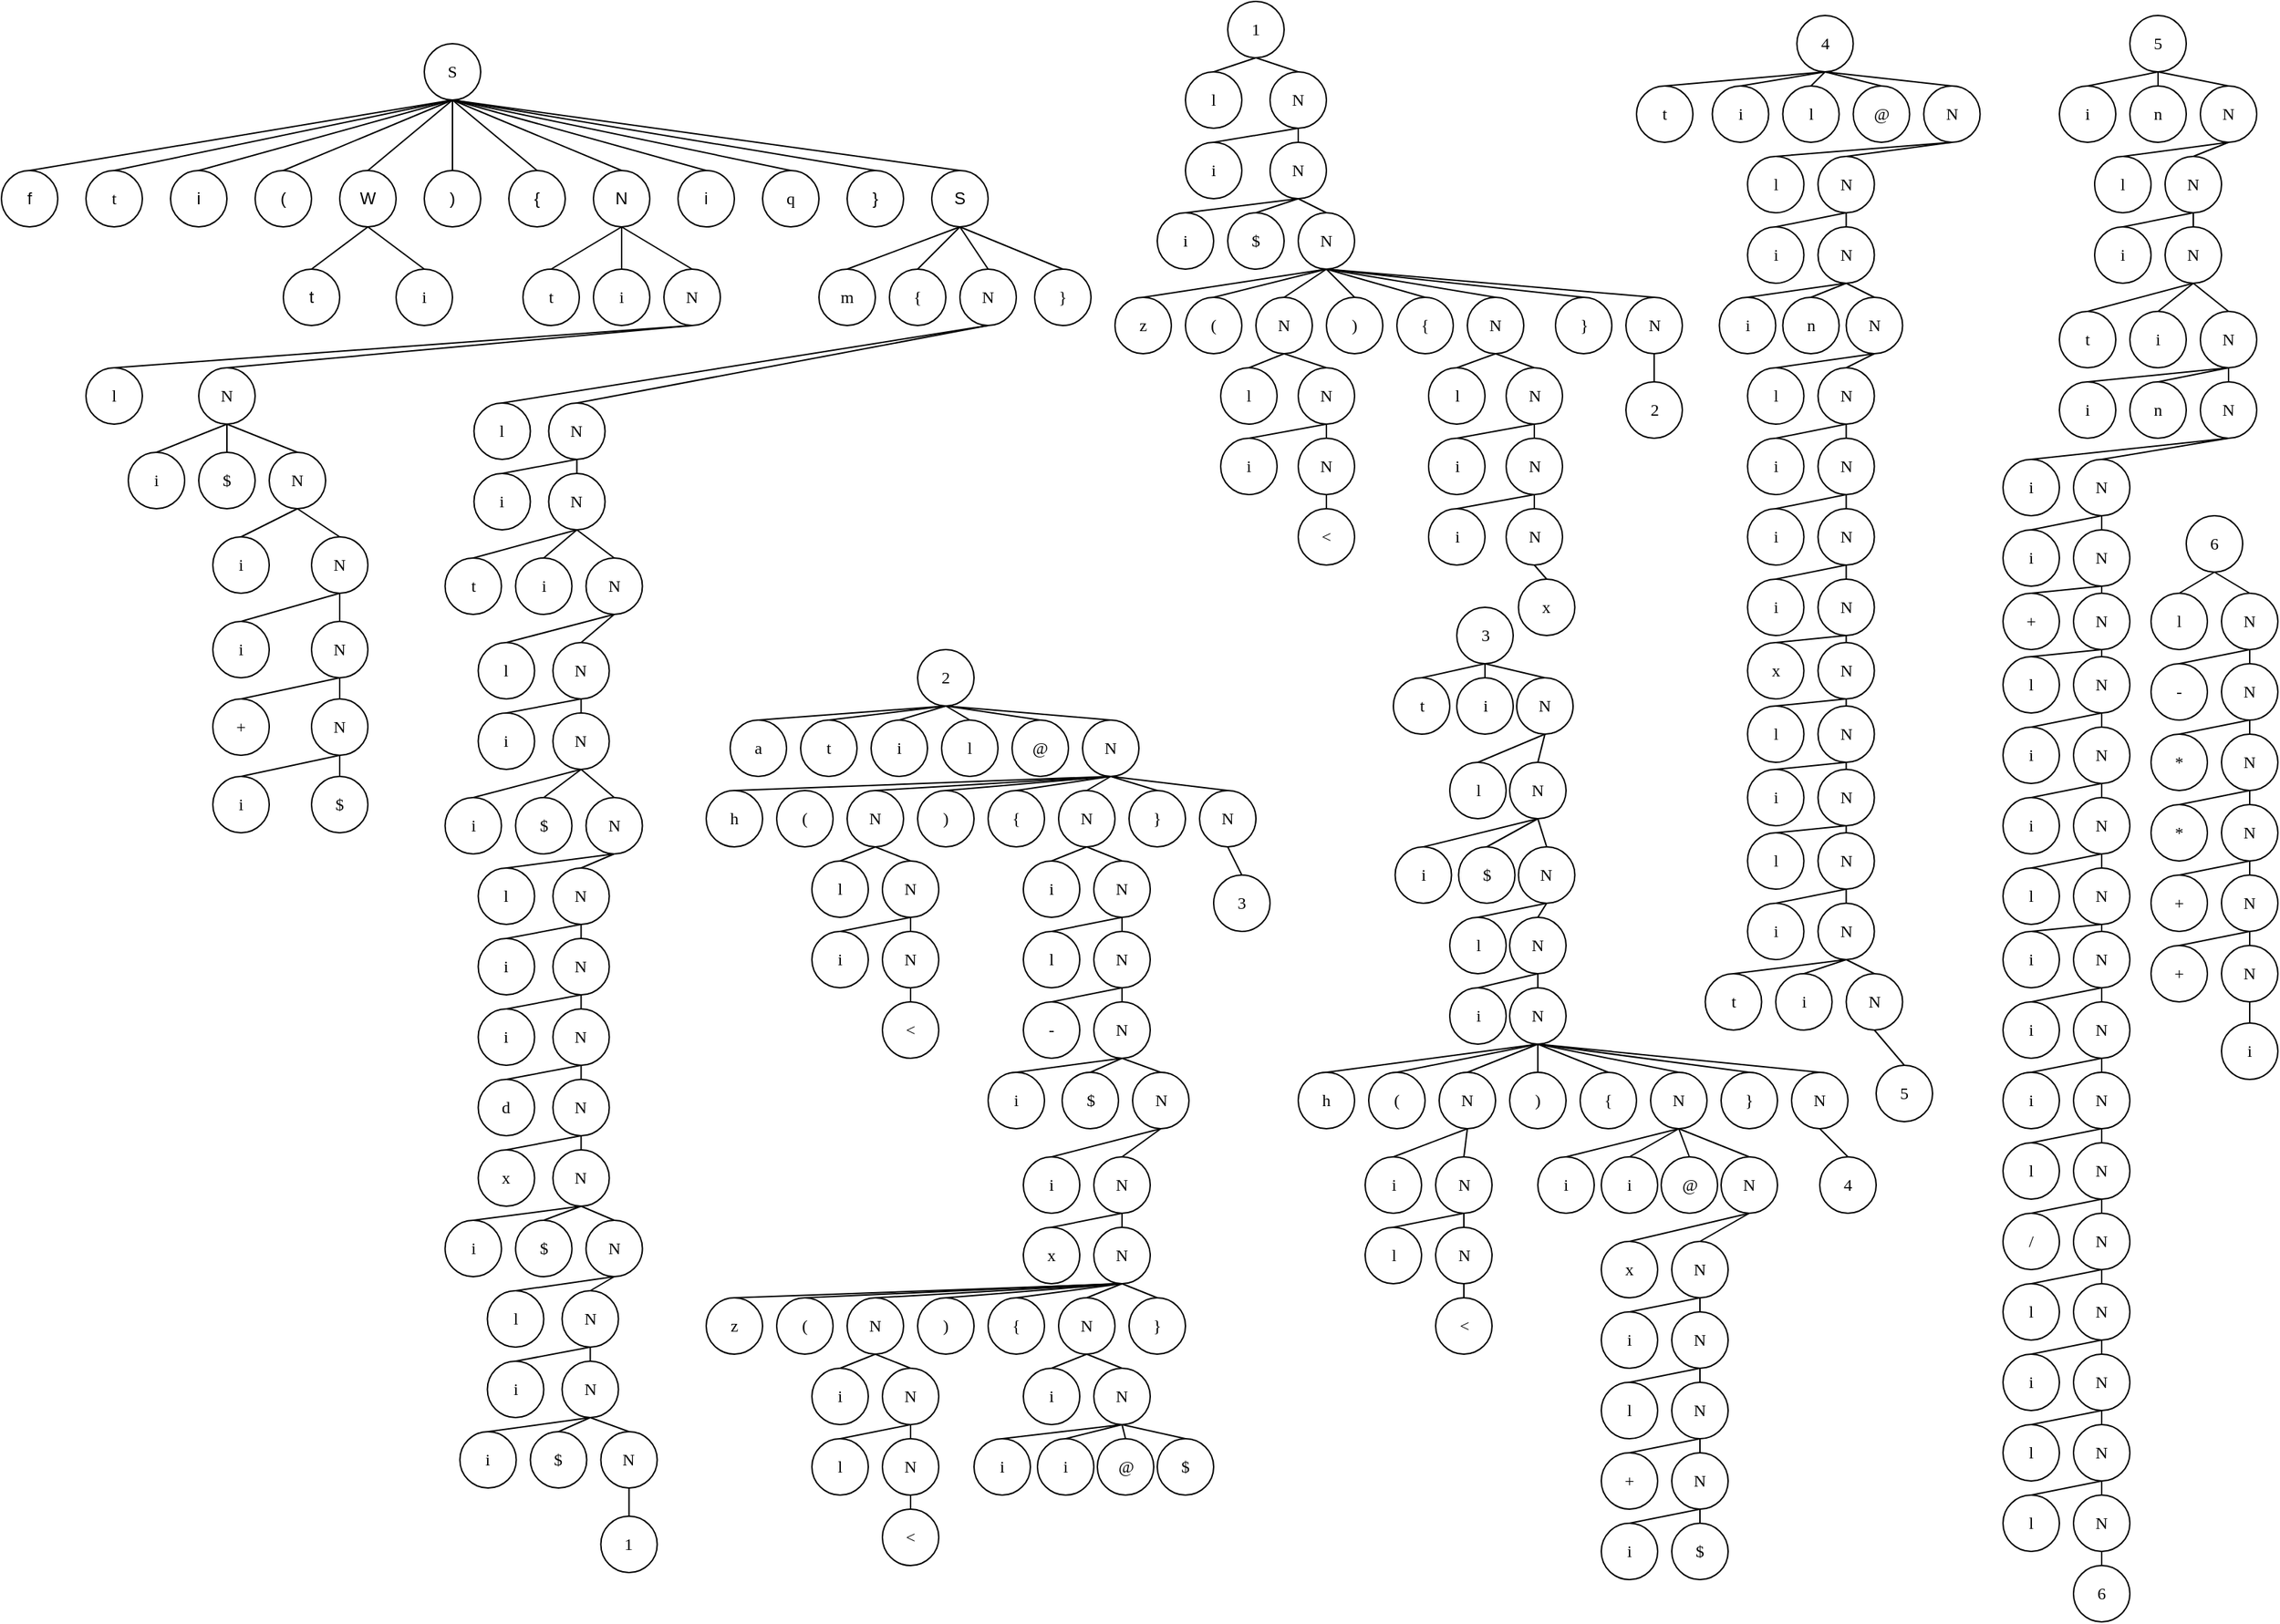 <mxfile version="13.9.9" type="device"><diagram id="401oI5VLrsHUc44_uMyA" name="Страница 1"><mxGraphModel dx="1024" dy="592" grid="1" gridSize="10" guides="1" tooltips="1" connect="1" arrows="1" fold="1" page="1" pageScale="1" pageWidth="1654" pageHeight="1169" math="0" shadow="0"><root><mxCell id="0"/><mxCell id="1" parent="0"/><mxCell id="RqMCuAcDXt-mt3hWwmX9-14" style="rounded=0;orthogonalLoop=1;jettySize=auto;html=1;exitX=0.5;exitY=1;exitDx=0;exitDy=0;entryX=1;entryY=0;entryDx=0;entryDy=0;strokeColor=none;endArrow=none;endFill=0;" parent="1" source="RqMCuAcDXt-mt3hWwmX9-1" target="RqMCuAcDXt-mt3hWwmX9-2" edge="1"><mxGeometry relative="1" as="geometry"/></mxCell><mxCell id="RqMCuAcDXt-mt3hWwmX9-15" style="edgeStyle=none;orthogonalLoop=1;jettySize=auto;html=1;exitX=0.5;exitY=1;exitDx=0;exitDy=0;entryX=0.5;entryY=0;entryDx=0;entryDy=0;endArrow=none;endFill=0;" parent="1" source="RqMCuAcDXt-mt3hWwmX9-1" target="RqMCuAcDXt-mt3hWwmX9-2" edge="1"><mxGeometry relative="1" as="geometry"/></mxCell><mxCell id="RqMCuAcDXt-mt3hWwmX9-1" value="S" style="ellipse;whiteSpace=wrap;html=1;aspect=fixed;fontFamily=gost;fontSource=https%3A%2F%2Ffontlibrary.org%2F%2Fface%2Fgostrus-type-a%22%20type%3D%22text%2Fcss;" parent="1" vertex="1"><mxGeometry x="320" y="30" width="40" height="40" as="geometry"/></mxCell><mxCell id="RqMCuAcDXt-mt3hWwmX9-2" value="f" style="ellipse;whiteSpace=wrap;html=1;aspect=fixed;" parent="1" vertex="1"><mxGeometry x="20" y="120" width="40" height="40" as="geometry"/></mxCell><mxCell id="RqMCuAcDXt-mt3hWwmX9-16" style="edgeStyle=none;orthogonalLoop=1;jettySize=auto;html=1;exitX=0.5;exitY=0;exitDx=0;exitDy=0;entryX=0.5;entryY=1;entryDx=0;entryDy=0;endArrow=none;endFill=0;" parent="1" source="RqMCuAcDXt-mt3hWwmX9-3" target="RqMCuAcDXt-mt3hWwmX9-1" edge="1"><mxGeometry relative="1" as="geometry"/></mxCell><mxCell id="RqMCuAcDXt-mt3hWwmX9-3" value="t" style="ellipse;whiteSpace=wrap;html=1;aspect=fixed;fontFamily=Verdana;" parent="1" vertex="1"><mxGeometry x="80" y="120" width="40" height="40" as="geometry"/></mxCell><mxCell id="RqMCuAcDXt-mt3hWwmX9-17" style="edgeStyle=none;orthogonalLoop=1;jettySize=auto;html=1;exitX=0.5;exitY=0;exitDx=0;exitDy=0;endArrow=none;endFill=0;entryX=0.5;entryY=1;entryDx=0;entryDy=0;" parent="1" source="RqMCuAcDXt-mt3hWwmX9-4" target="RqMCuAcDXt-mt3hWwmX9-1" edge="1"><mxGeometry relative="1" as="geometry"><mxPoint x="260" y="80" as="targetPoint"/></mxGeometry></mxCell><mxCell id="RqMCuAcDXt-mt3hWwmX9-4" value="i" style="ellipse;whiteSpace=wrap;html=1;aspect=fixed;" parent="1" vertex="1"><mxGeometry x="140" y="120" width="40" height="40" as="geometry"/></mxCell><mxCell id="RqMCuAcDXt-mt3hWwmX9-18" style="edgeStyle=none;orthogonalLoop=1;jettySize=auto;html=1;exitX=0.5;exitY=0;exitDx=0;exitDy=0;endArrow=none;endFill=0;entryX=0.5;entryY=1;entryDx=0;entryDy=0;" parent="1" source="RqMCuAcDXt-mt3hWwmX9-5" target="RqMCuAcDXt-mt3hWwmX9-1" edge="1"><mxGeometry relative="1" as="geometry"><mxPoint x="260" y="70" as="targetPoint"/></mxGeometry></mxCell><mxCell id="RqMCuAcDXt-mt3hWwmX9-5" value="(" style="ellipse;whiteSpace=wrap;html=1;aspect=fixed;" parent="1" vertex="1"><mxGeometry x="200" y="120" width="40" height="40" as="geometry"/></mxCell><mxCell id="RqMCuAcDXt-mt3hWwmX9-19" style="edgeStyle=none;orthogonalLoop=1;jettySize=auto;html=1;exitX=0.5;exitY=0;exitDx=0;exitDy=0;entryX=0.5;entryY=1;entryDx=0;entryDy=0;endArrow=none;endFill=0;" parent="1" source="RqMCuAcDXt-mt3hWwmX9-6" target="RqMCuAcDXt-mt3hWwmX9-1" edge="1"><mxGeometry relative="1" as="geometry"/></mxCell><mxCell id="RqMCuAcDXt-mt3hWwmX9-6" value="W" style="ellipse;whiteSpace=wrap;html=1;aspect=fixed;" parent="1" vertex="1"><mxGeometry x="260" y="120" width="40" height="40" as="geometry"/></mxCell><mxCell id="RqMCuAcDXt-mt3hWwmX9-20" style="edgeStyle=none;orthogonalLoop=1;jettySize=auto;html=1;exitX=0.5;exitY=0;exitDx=0;exitDy=0;endArrow=none;endFill=0;entryX=0.5;entryY=1;entryDx=0;entryDy=0;" parent="1" source="RqMCuAcDXt-mt3hWwmX9-7" target="RqMCuAcDXt-mt3hWwmX9-1" edge="1"><mxGeometry relative="1" as="geometry"><mxPoint x="260" y="70" as="targetPoint"/></mxGeometry></mxCell><mxCell id="RqMCuAcDXt-mt3hWwmX9-7" value=")" style="ellipse;whiteSpace=wrap;html=1;aspect=fixed;" parent="1" vertex="1"><mxGeometry x="320" y="120" width="40" height="40" as="geometry"/></mxCell><mxCell id="RqMCuAcDXt-mt3hWwmX9-21" style="edgeStyle=none;orthogonalLoop=1;jettySize=auto;html=1;exitX=0.5;exitY=0;exitDx=0;exitDy=0;endArrow=none;endFill=0;entryX=0.5;entryY=1;entryDx=0;entryDy=0;" parent="1" source="RqMCuAcDXt-mt3hWwmX9-9" target="RqMCuAcDXt-mt3hWwmX9-1" edge="1"><mxGeometry relative="1" as="geometry"><mxPoint x="260" y="70" as="targetPoint"/></mxGeometry></mxCell><mxCell id="RqMCuAcDXt-mt3hWwmX9-9" value="{" style="ellipse;whiteSpace=wrap;html=1;aspect=fixed;" parent="1" vertex="1"><mxGeometry x="380" y="120" width="40" height="40" as="geometry"/></mxCell><mxCell id="RqMCuAcDXt-mt3hWwmX9-22" style="edgeStyle=none;orthogonalLoop=1;jettySize=auto;html=1;exitX=0.5;exitY=0;exitDx=0;exitDy=0;endArrow=none;endFill=0;entryX=0.5;entryY=1;entryDx=0;entryDy=0;" parent="1" source="RqMCuAcDXt-mt3hWwmX9-10" target="RqMCuAcDXt-mt3hWwmX9-1" edge="1"><mxGeometry relative="1" as="geometry"><mxPoint x="290" y="50" as="targetPoint"/></mxGeometry></mxCell><mxCell id="RqMCuAcDXt-mt3hWwmX9-10" value="N" style="ellipse;whiteSpace=wrap;html=1;aspect=fixed;" parent="1" vertex="1"><mxGeometry x="440" y="120" width="40" height="40" as="geometry"/></mxCell><mxCell id="RqMCuAcDXt-mt3hWwmX9-23" style="edgeStyle=none;orthogonalLoop=1;jettySize=auto;html=1;exitX=0.5;exitY=0;exitDx=0;exitDy=0;endArrow=none;endFill=0;entryX=0.5;entryY=1;entryDx=0;entryDy=0;" parent="1" source="RqMCuAcDXt-mt3hWwmX9-11" target="RqMCuAcDXt-mt3hWwmX9-1" edge="1"><mxGeometry relative="1" as="geometry"><mxPoint x="260" y="70" as="targetPoint"/></mxGeometry></mxCell><mxCell id="RqMCuAcDXt-mt3hWwmX9-11" value="i" style="ellipse;whiteSpace=wrap;html=1;aspect=fixed;" parent="1" vertex="1"><mxGeometry x="500" y="120" width="40" height="40" as="geometry"/></mxCell><mxCell id="RqMCuAcDXt-mt3hWwmX9-24" style="edgeStyle=none;orthogonalLoop=1;jettySize=auto;html=1;exitX=0.5;exitY=0;exitDx=0;exitDy=0;endArrow=none;endFill=0;entryX=0.5;entryY=1;entryDx=0;entryDy=0;" parent="1" source="RqMCuAcDXt-mt3hWwmX9-12" target="RqMCuAcDXt-mt3hWwmX9-1" edge="1"><mxGeometry relative="1" as="geometry"><mxPoint x="260" y="70" as="targetPoint"/></mxGeometry></mxCell><mxCell id="RqMCuAcDXt-mt3hWwmX9-12" value="q" style="ellipse;whiteSpace=wrap;html=1;aspect=fixed;fontFamily=GOSTRUS;" parent="1" vertex="1"><mxGeometry x="560" y="120" width="40" height="40" as="geometry"/></mxCell><mxCell id="RqMCuAcDXt-mt3hWwmX9-25" style="edgeStyle=none;orthogonalLoop=1;jettySize=auto;html=1;exitX=0.5;exitY=0;exitDx=0;exitDy=0;endArrow=none;endFill=0;entryX=0.5;entryY=1;entryDx=0;entryDy=0;" parent="1" source="RqMCuAcDXt-mt3hWwmX9-13" target="RqMCuAcDXt-mt3hWwmX9-1" edge="1"><mxGeometry relative="1" as="geometry"><mxPoint x="260" y="70" as="targetPoint"/></mxGeometry></mxCell><mxCell id="RqMCuAcDXt-mt3hWwmX9-13" value="}" style="ellipse;whiteSpace=wrap;html=1;aspect=fixed;" parent="1" vertex="1"><mxGeometry x="620" y="120" width="40" height="40" as="geometry"/></mxCell><mxCell id="RqMCuAcDXt-mt3hWwmX9-27" style="edgeStyle=none;orthogonalLoop=1;jettySize=auto;html=1;exitX=0.5;exitY=0;exitDx=0;exitDy=0;entryX=0.5;entryY=1;entryDx=0;entryDy=0;endArrow=none;endFill=0;fontFamily=Verdana;" parent="1" source="RqMCuAcDXt-mt3hWwmX9-26" target="RqMCuAcDXt-mt3hWwmX9-1" edge="1"><mxGeometry relative="1" as="geometry"/></mxCell><mxCell id="RqMCuAcDXt-mt3hWwmX9-26" value="S" style="ellipse;whiteSpace=wrap;html=1;aspect=fixed;" parent="1" vertex="1"><mxGeometry x="680" y="120" width="40" height="40" as="geometry"/></mxCell><mxCell id="RqMCuAcDXt-mt3hWwmX9-30" style="edgeStyle=none;orthogonalLoop=1;jettySize=auto;html=1;exitX=0.5;exitY=0;exitDx=0;exitDy=0;entryX=0.5;entryY=1;entryDx=0;entryDy=0;endArrow=none;endFill=0;fontFamily=Verdana;" parent="1" source="RqMCuAcDXt-mt3hWwmX9-28" target="RqMCuAcDXt-mt3hWwmX9-6" edge="1"><mxGeometry relative="1" as="geometry"/></mxCell><mxCell id="RqMCuAcDXt-mt3hWwmX9-28" value="t" style="ellipse;whiteSpace=wrap;html=1;aspect=fixed;" parent="1" vertex="1"><mxGeometry x="220" y="190" width="40" height="40" as="geometry"/></mxCell><mxCell id="RqMCuAcDXt-mt3hWwmX9-31" style="edgeStyle=none;orthogonalLoop=1;jettySize=auto;html=1;exitX=0.5;exitY=0;exitDx=0;exitDy=0;entryX=0.5;entryY=1;entryDx=0;entryDy=0;endArrow=none;endFill=0;fontFamily=Verdana;" parent="1" source="RqMCuAcDXt-mt3hWwmX9-29" target="RqMCuAcDXt-mt3hWwmX9-6" edge="1"><mxGeometry relative="1" as="geometry"/></mxCell><mxCell id="RqMCuAcDXt-mt3hWwmX9-29" value="&lt;p&gt;&lt;font&gt;i&lt;/font&gt;&lt;/p&gt;" style="ellipse;whiteSpace=wrap;html=1;aspect=fixed;fontFamily=GOSTRUS;" parent="1" vertex="1"><mxGeometry x="300" y="190" width="40" height="40" as="geometry"/></mxCell><mxCell id="RqMCuAcDXt-mt3hWwmX9-36" style="edgeStyle=none;orthogonalLoop=1;jettySize=auto;html=1;exitX=0.5;exitY=0;exitDx=0;exitDy=0;entryX=0.5;entryY=1;entryDx=0;entryDy=0;endArrow=none;endFill=0;fontFamily=GOSTRUS;" parent="1" source="RqMCuAcDXt-mt3hWwmX9-32" target="RqMCuAcDXt-mt3hWwmX9-10" edge="1"><mxGeometry relative="1" as="geometry"/></mxCell><mxCell id="RqMCuAcDXt-mt3hWwmX9-32" value="&lt;p&gt;&lt;font&gt;t&lt;/font&gt;&lt;/p&gt;" style="ellipse;whiteSpace=wrap;html=1;aspect=fixed;fontFamily=GOSTRUS;" parent="1" vertex="1"><mxGeometry x="390" y="190" width="40" height="40" as="geometry"/></mxCell><mxCell id="RqMCuAcDXt-mt3hWwmX9-38" style="edgeStyle=none;orthogonalLoop=1;jettySize=auto;html=1;exitX=0.5;exitY=0;exitDx=0;exitDy=0;entryX=0.5;entryY=1;entryDx=0;entryDy=0;endArrow=none;endFill=0;fontFamily=GOSTRUS;" parent="1" source="RqMCuAcDXt-mt3hWwmX9-33" target="RqMCuAcDXt-mt3hWwmX9-10" edge="1"><mxGeometry relative="1" as="geometry"/></mxCell><mxCell id="RqMCuAcDXt-mt3hWwmX9-33" value="&lt;p&gt;&lt;font&gt;i&lt;/font&gt;&lt;/p&gt;" style="ellipse;whiteSpace=wrap;html=1;aspect=fixed;fontFamily=GOSTRUS;" parent="1" vertex="1"><mxGeometry x="440" y="190" width="40" height="40" as="geometry"/></mxCell><mxCell id="RqMCuAcDXt-mt3hWwmX9-39" style="edgeStyle=none;orthogonalLoop=1;jettySize=auto;html=1;exitX=0.5;exitY=0;exitDx=0;exitDy=0;entryX=0.5;entryY=1;entryDx=0;entryDy=0;endArrow=none;endFill=0;fontFamily=GOSTRUS;" parent="1" source="RqMCuAcDXt-mt3hWwmX9-35" target="RqMCuAcDXt-mt3hWwmX9-10" edge="1"><mxGeometry relative="1" as="geometry"/></mxCell><mxCell id="RqMCuAcDXt-mt3hWwmX9-42" style="edgeStyle=none;orthogonalLoop=1;jettySize=auto;html=1;exitX=0.5;exitY=1;exitDx=0;exitDy=0;entryX=0.5;entryY=0;entryDx=0;entryDy=0;endArrow=none;endFill=0;fontFamily=GOSTRUS;" parent="1" source="RqMCuAcDXt-mt3hWwmX9-35" target="RqMCuAcDXt-mt3hWwmX9-40" edge="1"><mxGeometry relative="1" as="geometry"/></mxCell><mxCell id="RqMCuAcDXt-mt3hWwmX9-35" value="&lt;p&gt;&lt;font&gt;N&lt;/font&gt;&lt;/p&gt;" style="ellipse;whiteSpace=wrap;html=1;aspect=fixed;fontFamily=GOSTRUS;" parent="1" vertex="1"><mxGeometry x="490" y="190" width="40" height="40" as="geometry"/></mxCell><mxCell id="RqMCuAcDXt-mt3hWwmX9-40" value="&lt;p&gt;&lt;font&gt;l&lt;/font&gt;&lt;/p&gt;" style="ellipse;whiteSpace=wrap;html=1;aspect=fixed;fontFamily=GOSTRUS;" parent="1" vertex="1"><mxGeometry x="80" y="260" width="40" height="40" as="geometry"/></mxCell><mxCell id="RqMCuAcDXt-mt3hWwmX9-43" style="edgeStyle=none;orthogonalLoop=1;jettySize=auto;html=1;exitX=0.5;exitY=0;exitDx=0;exitDy=0;entryX=0.5;entryY=1;entryDx=0;entryDy=0;endArrow=none;endFill=0;fontFamily=GOSTRUS;" parent="1" source="RqMCuAcDXt-mt3hWwmX9-41" target="RqMCuAcDXt-mt3hWwmX9-35" edge="1"><mxGeometry relative="1" as="geometry"/></mxCell><mxCell id="RqMCuAcDXt-mt3hWwmX9-41" value="&lt;p&gt;&lt;font&gt;N&lt;/font&gt;&lt;/p&gt;" style="ellipse;whiteSpace=wrap;html=1;aspect=fixed;fontFamily=GOSTRUS;" parent="1" vertex="1"><mxGeometry x="160" y="260" width="40" height="40" as="geometry"/></mxCell><mxCell id="RqMCuAcDXt-mt3hWwmX9-47" style="edgeStyle=none;orthogonalLoop=1;jettySize=auto;html=1;exitX=0.5;exitY=0;exitDx=0;exitDy=0;entryX=0.5;entryY=1;entryDx=0;entryDy=0;endArrow=none;endFill=0;fontFamily=GOSTRUS;" parent="1" source="RqMCuAcDXt-mt3hWwmX9-44" target="RqMCuAcDXt-mt3hWwmX9-41" edge="1"><mxGeometry relative="1" as="geometry"/></mxCell><mxCell id="RqMCuAcDXt-mt3hWwmX9-44" value="&lt;p&gt;&lt;font&gt;i&lt;/font&gt;&lt;/p&gt;" style="ellipse;whiteSpace=wrap;html=1;aspect=fixed;fontFamily=GOSTRUS;" parent="1" vertex="1"><mxGeometry x="110" y="320" width="40" height="40" as="geometry"/></mxCell><mxCell id="RqMCuAcDXt-mt3hWwmX9-48" style="edgeStyle=none;orthogonalLoop=1;jettySize=auto;html=1;exitX=0.5;exitY=0;exitDx=0;exitDy=0;entryX=0.5;entryY=1;entryDx=0;entryDy=0;endArrow=none;endFill=0;fontFamily=GOSTRUS;" parent="1" source="RqMCuAcDXt-mt3hWwmX9-45" target="RqMCuAcDXt-mt3hWwmX9-41" edge="1"><mxGeometry relative="1" as="geometry"/></mxCell><mxCell id="RqMCuAcDXt-mt3hWwmX9-45" value="&lt;p&gt;$&lt;/p&gt;" style="ellipse;whiteSpace=wrap;html=1;aspect=fixed;fontFamily=GOSTRUS;" parent="1" vertex="1"><mxGeometry x="160" y="320" width="40" height="40" as="geometry"/></mxCell><mxCell id="RqMCuAcDXt-mt3hWwmX9-49" style="edgeStyle=none;orthogonalLoop=1;jettySize=auto;html=1;exitX=0.5;exitY=0;exitDx=0;exitDy=0;entryX=0.5;entryY=1;entryDx=0;entryDy=0;endArrow=none;endFill=0;fontFamily=GOSTRUS;" parent="1" source="RqMCuAcDXt-mt3hWwmX9-46" target="RqMCuAcDXt-mt3hWwmX9-41" edge="1"><mxGeometry relative="1" as="geometry"/></mxCell><mxCell id="RqMCuAcDXt-mt3hWwmX9-46" value="&lt;p&gt;&lt;font&gt;N&lt;/font&gt;&lt;/p&gt;" style="ellipse;whiteSpace=wrap;html=1;aspect=fixed;fontFamily=GOSTRUS;" parent="1" vertex="1"><mxGeometry x="210" y="320" width="40" height="40" as="geometry"/></mxCell><mxCell id="RqMCuAcDXt-mt3hWwmX9-52" style="edgeStyle=none;orthogonalLoop=1;jettySize=auto;html=1;exitX=0.5;exitY=0;exitDx=0;exitDy=0;entryX=0.5;entryY=1;entryDx=0;entryDy=0;endArrow=none;endFill=0;fontFamily=GOSTRUS;" parent="1" source="RqMCuAcDXt-mt3hWwmX9-50" target="RqMCuAcDXt-mt3hWwmX9-46" edge="1"><mxGeometry relative="1" as="geometry"/></mxCell><mxCell id="RqMCuAcDXt-mt3hWwmX9-50" value="&lt;p&gt;i&lt;/p&gt;" style="ellipse;whiteSpace=wrap;html=1;aspect=fixed;fontFamily=GOSTRUS;" parent="1" vertex="1"><mxGeometry x="170" y="380" width="40" height="40" as="geometry"/></mxCell><mxCell id="RqMCuAcDXt-mt3hWwmX9-53" style="edgeStyle=none;orthogonalLoop=1;jettySize=auto;html=1;exitX=0.5;exitY=0;exitDx=0;exitDy=0;entryX=0.5;entryY=1;entryDx=0;entryDy=0;endArrow=none;endFill=0;fontFamily=GOSTRUS;" parent="1" source="RqMCuAcDXt-mt3hWwmX9-51" target="RqMCuAcDXt-mt3hWwmX9-46" edge="1"><mxGeometry relative="1" as="geometry"/></mxCell><mxCell id="RqMCuAcDXt-mt3hWwmX9-51" value="&lt;p&gt;N&lt;/p&gt;" style="ellipse;whiteSpace=wrap;html=1;aspect=fixed;fontFamily=GOSTRUS;" parent="1" vertex="1"><mxGeometry x="240" y="380" width="40" height="40" as="geometry"/></mxCell><mxCell id="RqMCuAcDXt-mt3hWwmX9-61" style="edgeStyle=none;orthogonalLoop=1;jettySize=auto;html=1;exitX=0.5;exitY=0;exitDx=0;exitDy=0;entryX=0.5;entryY=1;entryDx=0;entryDy=0;endArrow=none;endFill=0;fontFamily=GOSTRUS;" parent="1" source="RqMCuAcDXt-mt3hWwmX9-57" target="RqMCuAcDXt-mt3hWwmX9-51" edge="1"><mxGeometry relative="1" as="geometry"/></mxCell><mxCell id="RqMCuAcDXt-mt3hWwmX9-57" value="&lt;p&gt;i&lt;/p&gt;" style="ellipse;whiteSpace=wrap;html=1;aspect=fixed;fontFamily=GOSTRUS;" parent="1" vertex="1"><mxGeometry x="170" y="440" width="40" height="40" as="geometry"/></mxCell><mxCell id="RqMCuAcDXt-mt3hWwmX9-63" style="edgeStyle=none;orthogonalLoop=1;jettySize=auto;html=1;exitX=0.5;exitY=0;exitDx=0;exitDy=0;entryX=0.5;entryY=1;entryDx=0;entryDy=0;endArrow=none;endFill=0;fontFamily=GOSTRUS;" parent="1" source="RqMCuAcDXt-mt3hWwmX9-59" target="RqMCuAcDXt-mt3hWwmX9-51" edge="1"><mxGeometry relative="1" as="geometry"/></mxCell><mxCell id="RqMCuAcDXt-mt3hWwmX9-59" value="&lt;p&gt;N&lt;/p&gt;" style="ellipse;whiteSpace=wrap;html=1;aspect=fixed;fontFamily=GOSTRUS;" parent="1" vertex="1"><mxGeometry x="240" y="440" width="40" height="40" as="geometry"/></mxCell><mxCell id="RqMCuAcDXt-mt3hWwmX9-66" style="edgeStyle=none;orthogonalLoop=1;jettySize=auto;html=1;exitX=0.5;exitY=0;exitDx=0;exitDy=0;entryX=0.5;entryY=1;entryDx=0;entryDy=0;endArrow=none;endFill=0;fontFamily=GOSTRUS;" parent="1" source="RqMCuAcDXt-mt3hWwmX9-64" target="RqMCuAcDXt-mt3hWwmX9-59" edge="1"><mxGeometry relative="1" as="geometry"/></mxCell><mxCell id="RqMCuAcDXt-mt3hWwmX9-64" value="&lt;p&gt;+&lt;/p&gt;" style="ellipse;whiteSpace=wrap;html=1;aspect=fixed;fontFamily=GOSTRUS;" parent="1" vertex="1"><mxGeometry x="170" y="495" width="40" height="40" as="geometry"/></mxCell><mxCell id="RqMCuAcDXt-mt3hWwmX9-67" style="edgeStyle=none;orthogonalLoop=1;jettySize=auto;html=1;exitX=0.5;exitY=0;exitDx=0;exitDy=0;entryX=0.5;entryY=1;entryDx=0;entryDy=0;endArrow=none;endFill=0;fontFamily=GOSTRUS;" parent="1" source="RqMCuAcDXt-mt3hWwmX9-65" target="RqMCuAcDXt-mt3hWwmX9-59" edge="1"><mxGeometry relative="1" as="geometry"/></mxCell><mxCell id="RqMCuAcDXt-mt3hWwmX9-72" style="edgeStyle=none;orthogonalLoop=1;jettySize=auto;html=1;exitX=0.5;exitY=1;exitDx=0;exitDy=0;entryX=0.5;entryY=0;entryDx=0;entryDy=0;endArrow=none;endFill=0;fontFamily=GOSTRUS;" parent="1" source="RqMCuAcDXt-mt3hWwmX9-65" target="RqMCuAcDXt-mt3hWwmX9-69" edge="1"><mxGeometry relative="1" as="geometry"/></mxCell><mxCell id="RqMCuAcDXt-mt3hWwmX9-65" value="&lt;p&gt;N&lt;/p&gt;" style="ellipse;whiteSpace=wrap;html=1;aspect=fixed;fontFamily=GOSTRUS;" parent="1" vertex="1"><mxGeometry x="240" y="495" width="40" height="40" as="geometry"/></mxCell><mxCell id="RqMCuAcDXt-mt3hWwmX9-70" style="edgeStyle=none;orthogonalLoop=1;jettySize=auto;html=1;exitX=0.5;exitY=0;exitDx=0;exitDy=0;entryX=0.5;entryY=1;entryDx=0;entryDy=0;endArrow=none;endFill=0;fontFamily=GOSTRUS;" parent="1" source="RqMCuAcDXt-mt3hWwmX9-68" target="RqMCuAcDXt-mt3hWwmX9-65" edge="1"><mxGeometry relative="1" as="geometry"/></mxCell><mxCell id="RqMCuAcDXt-mt3hWwmX9-68" value="&lt;p&gt;i&lt;/p&gt;" style="ellipse;whiteSpace=wrap;html=1;aspect=fixed;fontFamily=GOSTRUS;" parent="1" vertex="1"><mxGeometry x="170" y="550" width="40" height="40" as="geometry"/></mxCell><mxCell id="RqMCuAcDXt-mt3hWwmX9-69" value="&lt;p&gt;$&lt;/p&gt;" style="ellipse;whiteSpace=wrap;html=1;aspect=fixed;fontFamily=GOSTRUS;" parent="1" vertex="1"><mxGeometry x="240" y="550" width="40" height="40" as="geometry"/></mxCell><mxCell id="RqMCuAcDXt-mt3hWwmX9-77" style="edgeStyle=none;orthogonalLoop=1;jettySize=auto;html=1;exitX=0.5;exitY=0;exitDx=0;exitDy=0;entryX=0.5;entryY=1;entryDx=0;entryDy=0;endArrow=none;endFill=0;fontFamily=GOSTRUS;" parent="1" source="RqMCuAcDXt-mt3hWwmX9-73" target="RqMCuAcDXt-mt3hWwmX9-26" edge="1"><mxGeometry relative="1" as="geometry"/></mxCell><mxCell id="RqMCuAcDXt-mt3hWwmX9-73" value="&lt;p&gt;&lt;font&gt;m&lt;/font&gt;&lt;/p&gt;" style="ellipse;whiteSpace=wrap;html=1;aspect=fixed;fontFamily=GOSTRUS;" parent="1" vertex="1"><mxGeometry x="600" y="190" width="40" height="40" as="geometry"/></mxCell><mxCell id="RqMCuAcDXt-mt3hWwmX9-78" style="edgeStyle=none;orthogonalLoop=1;jettySize=auto;html=1;exitX=0.5;exitY=0;exitDx=0;exitDy=0;entryX=0.5;entryY=1;entryDx=0;entryDy=0;endArrow=none;endFill=0;fontFamily=GOSTRUS;" parent="1" source="RqMCuAcDXt-mt3hWwmX9-74" target="RqMCuAcDXt-mt3hWwmX9-26" edge="1"><mxGeometry relative="1" as="geometry"/></mxCell><mxCell id="RqMCuAcDXt-mt3hWwmX9-74" value="&lt;p&gt;&lt;font&gt;{&lt;/font&gt;&lt;/p&gt;" style="ellipse;whiteSpace=wrap;html=1;aspect=fixed;fontFamily=GOSTRUS;" parent="1" vertex="1"><mxGeometry x="650" y="190" width="40" height="40" as="geometry"/></mxCell><mxCell id="RqMCuAcDXt-mt3hWwmX9-79" style="edgeStyle=none;orthogonalLoop=1;jettySize=auto;html=1;exitX=0.5;exitY=0;exitDx=0;exitDy=0;entryX=0.5;entryY=1;entryDx=0;entryDy=0;endArrow=none;endFill=0;fontFamily=GOSTRUS;" parent="1" source="RqMCuAcDXt-mt3hWwmX9-75" target="RqMCuAcDXt-mt3hWwmX9-26" edge="1"><mxGeometry relative="1" as="geometry"/></mxCell><mxCell id="RqMCuAcDXt-mt3hWwmX9-75" value="&lt;p&gt;&lt;font&gt;N&lt;/font&gt;&lt;/p&gt;" style="ellipse;whiteSpace=wrap;html=1;aspect=fixed;fontFamily=GOSTRUS;" parent="1" vertex="1"><mxGeometry x="700" y="190" width="40" height="40" as="geometry"/></mxCell><mxCell id="9d-Es3Zle7uiDpjUyZU_-1" style="rounded=0;orthogonalLoop=1;jettySize=auto;html=1;exitX=0.5;exitY=0;exitDx=0;exitDy=0;entryX=0.5;entryY=1;entryDx=0;entryDy=0;endArrow=none;endFill=0;" edge="1" parent="1" source="RqMCuAcDXt-mt3hWwmX9-76" target="RqMCuAcDXt-mt3hWwmX9-26"><mxGeometry relative="1" as="geometry"/></mxCell><mxCell id="RqMCuAcDXt-mt3hWwmX9-76" value="&lt;p&gt;&lt;font&gt;}&lt;/font&gt;&lt;/p&gt;" style="ellipse;whiteSpace=wrap;html=1;aspect=fixed;fontFamily=GOSTRUS;" parent="1" vertex="1"><mxGeometry x="753" y="190" width="40" height="40" as="geometry"/></mxCell><mxCell id="RqMCuAcDXt-mt3hWwmX9-84" style="edgeStyle=none;orthogonalLoop=1;jettySize=auto;html=1;exitX=0.5;exitY=0;exitDx=0;exitDy=0;entryX=0.5;entryY=1;entryDx=0;entryDy=0;endArrow=none;endFill=0;fontFamily=GOSTRUS;" parent="1" source="RqMCuAcDXt-mt3hWwmX9-82" target="RqMCuAcDXt-mt3hWwmX9-75" edge="1"><mxGeometry relative="1" as="geometry"/></mxCell><mxCell id="RqMCuAcDXt-mt3hWwmX9-82" value="&lt;p&gt;&lt;font&gt;l&lt;/font&gt;&lt;/p&gt;" style="ellipse;whiteSpace=wrap;html=1;aspect=fixed;fontFamily=GOSTRUS;" parent="1" vertex="1"><mxGeometry x="355.25" y="285" width="40" height="40" as="geometry"/></mxCell><mxCell id="RqMCuAcDXt-mt3hWwmX9-86" style="edgeStyle=none;orthogonalLoop=1;jettySize=auto;html=1;exitX=0.5;exitY=0;exitDx=0;exitDy=0;entryX=0.5;entryY=1;entryDx=0;entryDy=0;endArrow=none;endFill=0;fontFamily=GOSTRUS;" parent="1" source="RqMCuAcDXt-mt3hWwmX9-83" target="RqMCuAcDXt-mt3hWwmX9-75" edge="1"><mxGeometry relative="1" as="geometry"/></mxCell><mxCell id="RqMCuAcDXt-mt3hWwmX9-83" value="&lt;p&gt;&lt;font&gt;N&lt;/font&gt;&lt;/p&gt;" style="ellipse;whiteSpace=wrap;html=1;aspect=fixed;fontFamily=GOSTRUS;" parent="1" vertex="1"><mxGeometry x="408.25" y="285" width="40" height="40" as="geometry"/></mxCell><mxCell id="RqMCuAcDXt-mt3hWwmX9-89" style="edgeStyle=none;orthogonalLoop=1;jettySize=auto;html=1;exitX=0.5;exitY=0;exitDx=0;exitDy=0;entryX=0.5;entryY=1;entryDx=0;entryDy=0;endArrow=none;endFill=0;fontFamily=GOSTRUS;" parent="1" source="RqMCuAcDXt-mt3hWwmX9-87" target="RqMCuAcDXt-mt3hWwmX9-83" edge="1"><mxGeometry relative="1" as="geometry"/></mxCell><mxCell id="RqMCuAcDXt-mt3hWwmX9-87" value="&lt;p&gt;&lt;font&gt;i&lt;/font&gt;&lt;/p&gt;" style="ellipse;whiteSpace=wrap;html=1;aspect=fixed;fontFamily=GOSTRUS;" parent="1" vertex="1"><mxGeometry x="355.25" y="335" width="40" height="40" as="geometry"/></mxCell><mxCell id="RqMCuAcDXt-mt3hWwmX9-90" style="edgeStyle=none;orthogonalLoop=1;jettySize=auto;html=1;exitX=0.5;exitY=0;exitDx=0;exitDy=0;entryX=0.5;entryY=1;entryDx=0;entryDy=0;endArrow=none;endFill=0;fontFamily=GOSTRUS;" parent="1" source="RqMCuAcDXt-mt3hWwmX9-88" target="RqMCuAcDXt-mt3hWwmX9-83" edge="1"><mxGeometry relative="1" as="geometry"/></mxCell><mxCell id="RqMCuAcDXt-mt3hWwmX9-88" value="&lt;p&gt;&lt;font&gt;N&lt;/font&gt;&lt;/p&gt;" style="ellipse;whiteSpace=wrap;html=1;aspect=fixed;fontFamily=GOSTRUS;" parent="1" vertex="1"><mxGeometry x="408.25" y="335" width="40" height="40" as="geometry"/></mxCell><mxCell id="RqMCuAcDXt-mt3hWwmX9-94" style="edgeStyle=none;orthogonalLoop=1;jettySize=auto;html=1;exitX=0.5;exitY=0;exitDx=0;exitDy=0;entryX=0.5;entryY=1;entryDx=0;entryDy=0;endArrow=none;endFill=0;fontFamily=GOSTRUS;" parent="1" source="RqMCuAcDXt-mt3hWwmX9-91" target="RqMCuAcDXt-mt3hWwmX9-88" edge="1"><mxGeometry relative="1" as="geometry"/></mxCell><mxCell id="RqMCuAcDXt-mt3hWwmX9-91" value="&lt;p&gt;&lt;font&gt;t&lt;/font&gt;&lt;/p&gt;" style="ellipse;whiteSpace=wrap;html=1;aspect=fixed;fontFamily=GOSTRUS;" parent="1" vertex="1"><mxGeometry x="334.75" y="395" width="40" height="40" as="geometry"/></mxCell><mxCell id="RqMCuAcDXt-mt3hWwmX9-96" style="edgeStyle=none;orthogonalLoop=1;jettySize=auto;html=1;exitX=0.5;exitY=0;exitDx=0;exitDy=0;entryX=0.5;entryY=1;entryDx=0;entryDy=0;endArrow=none;endFill=0;fontFamily=GOSTRUS;" parent="1" source="RqMCuAcDXt-mt3hWwmX9-92" target="RqMCuAcDXt-mt3hWwmX9-88" edge="1"><mxGeometry relative="1" as="geometry"/></mxCell><mxCell id="RqMCuAcDXt-mt3hWwmX9-92" value="&lt;p&gt;i&lt;/p&gt;" style="ellipse;whiteSpace=wrap;html=1;aspect=fixed;fontFamily=GOSTRUS;" parent="1" vertex="1"><mxGeometry x="384.75" y="395" width="40" height="40" as="geometry"/></mxCell><mxCell id="RqMCuAcDXt-mt3hWwmX9-103" style="edgeStyle=none;orthogonalLoop=1;jettySize=auto;html=1;exitX=0.5;exitY=0;exitDx=0;exitDy=0;entryX=0.5;entryY=1;entryDx=0;entryDy=0;endArrow=none;endFill=0;fontFamily=GOSTRUS;" parent="1" source="RqMCuAcDXt-mt3hWwmX9-98" target="RqMCuAcDXt-mt3hWwmX9-88" edge="1"><mxGeometry relative="1" as="geometry"/></mxCell><mxCell id="RqMCuAcDXt-mt3hWwmX9-98" value="&lt;p&gt;&lt;font&gt;N&lt;/font&gt;&lt;/p&gt;" style="ellipse;whiteSpace=wrap;html=1;aspect=fixed;fontFamily=GOSTRUS;" parent="1" vertex="1"><mxGeometry x="434.75" y="395" width="40" height="40" as="geometry"/></mxCell><mxCell id="RqMCuAcDXt-mt3hWwmX9-99" style="edgeStyle=none;orthogonalLoop=1;jettySize=auto;html=1;exitX=0.5;exitY=0;exitDx=0;exitDy=0;entryX=0.5;entryY=1;entryDx=0;entryDy=0;endArrow=none;endFill=0;fontFamily=GOSTRUS;" parent="1" source="RqMCuAcDXt-mt3hWwmX9-100" target="RqMCuAcDXt-mt3hWwmX9-98" edge="1"><mxGeometry relative="1" as="geometry"><mxPoint x="404.75" y="435" as="targetPoint"/></mxGeometry></mxCell><mxCell id="RqMCuAcDXt-mt3hWwmX9-100" value="&lt;p&gt;&lt;font&gt;l&lt;/font&gt;&lt;/p&gt;" style="ellipse;whiteSpace=wrap;html=1;aspect=fixed;fontFamily=GOSTRUS;" parent="1" vertex="1"><mxGeometry x="358.25" y="455" width="40" height="40" as="geometry"/></mxCell><mxCell id="RqMCuAcDXt-mt3hWwmX9-112" style="edgeStyle=none;orthogonalLoop=1;jettySize=auto;html=1;exitX=0.5;exitY=0;exitDx=0;exitDy=0;entryX=0.5;entryY=1;entryDx=0;entryDy=0;endArrow=none;endFill=0;fontFamily=GOSTRUS;" parent="1" source="RqMCuAcDXt-mt3hWwmX9-107" target="RqMCuAcDXt-mt3hWwmX9-98" edge="1"><mxGeometry relative="1" as="geometry"><mxPoint x="404.75" y="435" as="targetPoint"/></mxGeometry></mxCell><mxCell id="RqMCuAcDXt-mt3hWwmX9-107" value="&lt;p&gt;&lt;font&gt;N&lt;/font&gt;&lt;/p&gt;" style="ellipse;whiteSpace=wrap;html=1;aspect=fixed;fontFamily=GOSTRUS;" parent="1" vertex="1"><mxGeometry x="411.25" y="455" width="40" height="40" as="geometry"/></mxCell><mxCell id="RqMCuAcDXt-mt3hWwmX9-108" style="edgeStyle=none;orthogonalLoop=1;jettySize=auto;html=1;exitX=0.5;exitY=0;exitDx=0;exitDy=0;entryX=0.5;entryY=1;entryDx=0;entryDy=0;endArrow=none;endFill=0;fontFamily=GOSTRUS;" parent="1" source="RqMCuAcDXt-mt3hWwmX9-109" target="RqMCuAcDXt-mt3hWwmX9-107" edge="1"><mxGeometry relative="1" as="geometry"/></mxCell><mxCell id="RqMCuAcDXt-mt3hWwmX9-109" value="&lt;p&gt;&lt;font&gt;i&lt;/font&gt;&lt;/p&gt;" style="ellipse;whiteSpace=wrap;html=1;aspect=fixed;fontFamily=GOSTRUS;" parent="1" vertex="1"><mxGeometry x="358.25" y="505" width="40" height="40" as="geometry"/></mxCell><mxCell id="RqMCuAcDXt-mt3hWwmX9-110" style="edgeStyle=none;orthogonalLoop=1;jettySize=auto;html=1;exitX=0.5;exitY=0;exitDx=0;exitDy=0;entryX=0.5;entryY=1;entryDx=0;entryDy=0;endArrow=none;endFill=0;fontFamily=GOSTRUS;" parent="1" source="RqMCuAcDXt-mt3hWwmX9-111" target="RqMCuAcDXt-mt3hWwmX9-107" edge="1"><mxGeometry relative="1" as="geometry"/></mxCell><mxCell id="RqMCuAcDXt-mt3hWwmX9-111" value="&lt;p&gt;&lt;font&gt;N&lt;/font&gt;&lt;/p&gt;" style="ellipse;whiteSpace=wrap;html=1;aspect=fixed;fontFamily=GOSTRUS;" parent="1" vertex="1"><mxGeometry x="411.25" y="505" width="40" height="40" as="geometry"/></mxCell><mxCell id="RqMCuAcDXt-mt3hWwmX9-119" style="edgeStyle=none;orthogonalLoop=1;jettySize=auto;html=1;exitX=0.5;exitY=0;exitDx=0;exitDy=0;entryX=0.5;entryY=1;entryDx=0;entryDy=0;endArrow=none;endFill=0;fontFamily=GOSTRUS;" parent="1" source="RqMCuAcDXt-mt3hWwmX9-114" target="RqMCuAcDXt-mt3hWwmX9-111" edge="1"><mxGeometry relative="1" as="geometry"/></mxCell><mxCell id="RqMCuAcDXt-mt3hWwmX9-114" value="&lt;p&gt;&lt;font&gt;i&lt;/font&gt;&lt;/p&gt;" style="ellipse;whiteSpace=wrap;html=1;aspect=fixed;fontFamily=GOSTRUS;" parent="1" vertex="1"><mxGeometry x="334.75" y="565" width="40" height="40" as="geometry"/></mxCell><mxCell id="RqMCuAcDXt-mt3hWwmX9-121" style="edgeStyle=none;orthogonalLoop=1;jettySize=auto;html=1;exitX=0.5;exitY=0;exitDx=0;exitDy=0;entryX=0.5;entryY=1;entryDx=0;entryDy=0;endArrow=none;endFill=0;fontFamily=GOSTRUS;" parent="1" source="RqMCuAcDXt-mt3hWwmX9-116" target="RqMCuAcDXt-mt3hWwmX9-111" edge="1"><mxGeometry relative="1" as="geometry"/></mxCell><mxCell id="RqMCuAcDXt-mt3hWwmX9-116" value="&lt;p&gt;$&lt;/p&gt;" style="ellipse;whiteSpace=wrap;html=1;aspect=fixed;fontFamily=GOSTRUS;" parent="1" vertex="1"><mxGeometry x="384.75" y="565" width="40" height="40" as="geometry"/></mxCell><mxCell id="RqMCuAcDXt-mt3hWwmX9-122" style="edgeStyle=none;orthogonalLoop=1;jettySize=auto;html=1;exitX=0.5;exitY=0;exitDx=0;exitDy=0;entryX=0.5;entryY=1;entryDx=0;entryDy=0;endArrow=none;endFill=0;fontFamily=GOSTRUS;" parent="1" source="RqMCuAcDXt-mt3hWwmX9-118" target="RqMCuAcDXt-mt3hWwmX9-111" edge="1"><mxGeometry relative="1" as="geometry"/></mxCell><mxCell id="RqMCuAcDXt-mt3hWwmX9-118" value="&lt;p&gt;&lt;font&gt;N&lt;/font&gt;&lt;/p&gt;" style="ellipse;whiteSpace=wrap;html=1;aspect=fixed;fontFamily=GOSTRUS;" parent="1" vertex="1"><mxGeometry x="434.75" y="565" width="40" height="40" as="geometry"/></mxCell><mxCell id="RqMCuAcDXt-mt3hWwmX9-125" style="edgeStyle=none;orthogonalLoop=1;jettySize=auto;html=1;exitX=0.5;exitY=0;exitDx=0;exitDy=0;entryX=0.5;entryY=1;entryDx=0;entryDy=0;endArrow=none;endFill=0;fontFamily=GOSTRUS;" parent="1" source="RqMCuAcDXt-mt3hWwmX9-123" target="RqMCuAcDXt-mt3hWwmX9-118" edge="1"><mxGeometry relative="1" as="geometry"/></mxCell><mxCell id="RqMCuAcDXt-mt3hWwmX9-123" value="&lt;p&gt;&lt;font&gt;l&lt;/font&gt;&lt;/p&gt;" style="ellipse;whiteSpace=wrap;html=1;aspect=fixed;fontFamily=GOSTRUS;" parent="1" vertex="1"><mxGeometry x="358.25" y="615" width="40" height="40" as="geometry"/></mxCell><mxCell id="RqMCuAcDXt-mt3hWwmX9-126" style="edgeStyle=none;orthogonalLoop=1;jettySize=auto;html=1;exitX=0.5;exitY=0;exitDx=0;exitDy=0;entryX=0.5;entryY=1;entryDx=0;entryDy=0;endArrow=none;endFill=0;fontFamily=GOSTRUS;" parent="1" source="RqMCuAcDXt-mt3hWwmX9-124" target="RqMCuAcDXt-mt3hWwmX9-118" edge="1"><mxGeometry relative="1" as="geometry"/></mxCell><mxCell id="RqMCuAcDXt-mt3hWwmX9-137" style="edgeStyle=none;orthogonalLoop=1;jettySize=auto;html=1;exitX=0.5;exitY=1;exitDx=0;exitDy=0;entryX=0.5;entryY=0;entryDx=0;entryDy=0;endArrow=none;endFill=0;fontFamily=GOSTRUS;" parent="1" source="RqMCuAcDXt-mt3hWwmX9-124" target="RqMCuAcDXt-mt3hWwmX9-132" edge="1"><mxGeometry relative="1" as="geometry"/></mxCell><mxCell id="RqMCuAcDXt-mt3hWwmX9-124" value="&lt;p&gt;&lt;font&gt;N&lt;/font&gt;&lt;/p&gt;" style="ellipse;whiteSpace=wrap;html=1;aspect=fixed;fontFamily=GOSTRUS;" parent="1" vertex="1"><mxGeometry x="411.25" y="615" width="40" height="40" as="geometry"/></mxCell><mxCell id="RqMCuAcDXt-mt3hWwmX9-129" style="edgeStyle=none;orthogonalLoop=1;jettySize=auto;html=1;exitX=0.5;exitY=0;exitDx=0;exitDy=0;entryX=0.5;entryY=1;entryDx=0;entryDy=0;endArrow=none;endFill=0;fontFamily=GOSTRUS;" parent="1" source="RqMCuAcDXt-mt3hWwmX9-127" target="RqMCuAcDXt-mt3hWwmX9-124" edge="1"><mxGeometry relative="1" as="geometry"/></mxCell><mxCell id="RqMCuAcDXt-mt3hWwmX9-127" value="&lt;p&gt;&lt;font&gt;i&lt;/font&gt;&lt;/p&gt;" style="ellipse;whiteSpace=wrap;html=1;aspect=fixed;fontFamily=GOSTRUS;" parent="1" vertex="1"><mxGeometry x="358.25" y="665" width="40" height="40" as="geometry"/></mxCell><mxCell id="RqMCuAcDXt-mt3hWwmX9-132" value="&lt;p&gt;&lt;font&gt;N&lt;/font&gt;&lt;/p&gt;" style="ellipse;whiteSpace=wrap;html=1;aspect=fixed;fontFamily=GOSTRUS;" parent="1" vertex="1"><mxGeometry x="411.25" y="665" width="40" height="40" as="geometry"/></mxCell><mxCell id="RqMCuAcDXt-mt3hWwmX9-133" style="edgeStyle=none;orthogonalLoop=1;jettySize=auto;html=1;exitX=0.5;exitY=0;exitDx=0;exitDy=0;entryX=0.5;entryY=1;entryDx=0;entryDy=0;endArrow=none;endFill=0;fontFamily=GOSTRUS;" parent="1" source="RqMCuAcDXt-mt3hWwmX9-134" target="RqMCuAcDXt-mt3hWwmX9-132" edge="1"><mxGeometry relative="1" as="geometry"/></mxCell><mxCell id="RqMCuAcDXt-mt3hWwmX9-134" value="&lt;p&gt;&lt;font&gt;i&lt;/font&gt;&lt;/p&gt;" style="ellipse;whiteSpace=wrap;html=1;aspect=fixed;fontFamily=GOSTRUS;" parent="1" vertex="1"><mxGeometry x="358.25" y="715" width="40" height="40" as="geometry"/></mxCell><mxCell id="RqMCuAcDXt-mt3hWwmX9-135" style="edgeStyle=none;orthogonalLoop=1;jettySize=auto;html=1;exitX=0.5;exitY=0;exitDx=0;exitDy=0;entryX=0.5;entryY=1;entryDx=0;entryDy=0;endArrow=none;endFill=0;fontFamily=GOSTRUS;" parent="1" source="RqMCuAcDXt-mt3hWwmX9-136" target="RqMCuAcDXt-mt3hWwmX9-132" edge="1"><mxGeometry relative="1" as="geometry"/></mxCell><mxCell id="RqMCuAcDXt-mt3hWwmX9-136" value="&lt;p&gt;&lt;font&gt;N&lt;/font&gt;&lt;/p&gt;" style="ellipse;whiteSpace=wrap;html=1;aspect=fixed;fontFamily=GOSTRUS;" parent="1" vertex="1"><mxGeometry x="411.25" y="715" width="40" height="40" as="geometry"/></mxCell><mxCell id="RqMCuAcDXt-mt3hWwmX9-140" style="edgeStyle=none;orthogonalLoop=1;jettySize=auto;html=1;exitX=0.5;exitY=0;exitDx=0;exitDy=0;entryX=0.5;entryY=1;entryDx=0;entryDy=0;endArrow=none;endFill=0;fontFamily=GOSTRUS;" parent="1" source="RqMCuAcDXt-mt3hWwmX9-138" target="RqMCuAcDXt-mt3hWwmX9-136" edge="1"><mxGeometry relative="1" as="geometry"/></mxCell><mxCell id="RqMCuAcDXt-mt3hWwmX9-138" value="&lt;p&gt;&lt;font&gt;d&lt;/font&gt;&lt;/p&gt;" style="ellipse;whiteSpace=wrap;html=1;aspect=fixed;fontFamily=GOSTRUS;" parent="1" vertex="1"><mxGeometry x="358.25" y="765" width="40" height="40" as="geometry"/></mxCell><mxCell id="RqMCuAcDXt-mt3hWwmX9-141" style="edgeStyle=none;orthogonalLoop=1;jettySize=auto;html=1;exitX=0.5;exitY=0;exitDx=0;exitDy=0;entryX=0.5;entryY=1;entryDx=0;entryDy=0;endArrow=none;endFill=0;fontFamily=GOSTRUS;" parent="1" source="RqMCuAcDXt-mt3hWwmX9-139" target="RqMCuAcDXt-mt3hWwmX9-136" edge="1"><mxGeometry relative="1" as="geometry"/></mxCell><mxCell id="RqMCuAcDXt-mt3hWwmX9-139" value="&lt;p&gt;&lt;font&gt;N&lt;/font&gt;&lt;/p&gt;" style="ellipse;whiteSpace=wrap;html=1;aspect=fixed;fontFamily=GOSTRUS;" parent="1" vertex="1"><mxGeometry x="411.25" y="765" width="40" height="40" as="geometry"/></mxCell><mxCell id="RqMCuAcDXt-mt3hWwmX9-144" style="edgeStyle=none;orthogonalLoop=1;jettySize=auto;html=1;exitX=0.5;exitY=0;exitDx=0;exitDy=0;entryX=0.5;entryY=1;entryDx=0;entryDy=0;endArrow=none;endFill=0;fontFamily=GOSTRUS;" parent="1" source="RqMCuAcDXt-mt3hWwmX9-142" target="RqMCuAcDXt-mt3hWwmX9-139" edge="1"><mxGeometry relative="1" as="geometry"/></mxCell><mxCell id="RqMCuAcDXt-mt3hWwmX9-142" value="&lt;p&gt;&lt;font&gt;x&lt;/font&gt;&lt;/p&gt;" style="ellipse;whiteSpace=wrap;html=1;aspect=fixed;fontFamily=GOSTRUS;" parent="1" vertex="1"><mxGeometry x="358.25" y="815" width="40" height="40" as="geometry"/></mxCell><mxCell id="RqMCuAcDXt-mt3hWwmX9-145" style="edgeStyle=none;orthogonalLoop=1;jettySize=auto;html=1;exitX=0.5;exitY=0;exitDx=0;exitDy=0;entryX=0.5;entryY=1;entryDx=0;entryDy=0;endArrow=none;endFill=0;fontFamily=GOSTRUS;" parent="1" source="RqMCuAcDXt-mt3hWwmX9-143" target="RqMCuAcDXt-mt3hWwmX9-139" edge="1"><mxGeometry relative="1" as="geometry"/></mxCell><mxCell id="RqMCuAcDXt-mt3hWwmX9-143" value="&lt;p&gt;&lt;font&gt;N&lt;/font&gt;&lt;/p&gt;" style="ellipse;whiteSpace=wrap;html=1;aspect=fixed;fontFamily=GOSTRUS;" parent="1" vertex="1"><mxGeometry x="411.25" y="815" width="40" height="40" as="geometry"/></mxCell><mxCell id="RqMCuAcDXt-mt3hWwmX9-149" style="edgeStyle=none;orthogonalLoop=1;jettySize=auto;html=1;exitX=0.5;exitY=0;exitDx=0;exitDy=0;entryX=0.5;entryY=1;entryDx=0;entryDy=0;endArrow=none;endFill=0;fontFamily=GOSTRUS;" parent="1" source="RqMCuAcDXt-mt3hWwmX9-146" target="RqMCuAcDXt-mt3hWwmX9-143" edge="1"><mxGeometry relative="1" as="geometry"/></mxCell><mxCell id="RqMCuAcDXt-mt3hWwmX9-146" value="&lt;p&gt;i&lt;/p&gt;" style="ellipse;whiteSpace=wrap;html=1;aspect=fixed;fontFamily=GOSTRUS;" parent="1" vertex="1"><mxGeometry x="334.75" y="865" width="40" height="40" as="geometry"/></mxCell><mxCell id="RqMCuAcDXt-mt3hWwmX9-150" style="edgeStyle=none;orthogonalLoop=1;jettySize=auto;html=1;exitX=0.5;exitY=0;exitDx=0;exitDy=0;entryX=0.5;entryY=1;entryDx=0;entryDy=0;endArrow=none;endFill=0;fontFamily=GOSTRUS;" parent="1" source="RqMCuAcDXt-mt3hWwmX9-147" target="RqMCuAcDXt-mt3hWwmX9-143" edge="1"><mxGeometry relative="1" as="geometry"/></mxCell><mxCell id="RqMCuAcDXt-mt3hWwmX9-147" value="&lt;p&gt;$&lt;/p&gt;" style="ellipse;whiteSpace=wrap;html=1;aspect=fixed;fontFamily=GOSTRUS;" parent="1" vertex="1"><mxGeometry x="384.75" y="865" width="40" height="40" as="geometry"/></mxCell><mxCell id="RqMCuAcDXt-mt3hWwmX9-151" style="edgeStyle=none;orthogonalLoop=1;jettySize=auto;html=1;exitX=0.5;exitY=0;exitDx=0;exitDy=0;entryX=0.5;entryY=1;entryDx=0;entryDy=0;endArrow=none;endFill=0;fontFamily=GOSTRUS;" parent="1" source="RqMCuAcDXt-mt3hWwmX9-148" target="RqMCuAcDXt-mt3hWwmX9-143" edge="1"><mxGeometry relative="1" as="geometry"/></mxCell><mxCell id="RqMCuAcDXt-mt3hWwmX9-148" value="&lt;p&gt;&lt;font&gt;N&lt;/font&gt;&lt;/p&gt;" style="ellipse;whiteSpace=wrap;html=1;aspect=fixed;fontFamily=GOSTRUS;" parent="1" vertex="1"><mxGeometry x="434.75" y="865" width="40" height="40" as="geometry"/></mxCell><mxCell id="RqMCuAcDXt-mt3hWwmX9-154" style="edgeStyle=none;orthogonalLoop=1;jettySize=auto;html=1;exitX=0.5;exitY=0;exitDx=0;exitDy=0;entryX=0.5;entryY=1;entryDx=0;entryDy=0;endArrow=none;endFill=0;fontFamily=GOSTRUS;" parent="1" source="RqMCuAcDXt-mt3hWwmX9-152" target="RqMCuAcDXt-mt3hWwmX9-148" edge="1"><mxGeometry relative="1" as="geometry"/></mxCell><mxCell id="RqMCuAcDXt-mt3hWwmX9-152" value="&lt;p&gt;&lt;font&gt;l&lt;/font&gt;&lt;/p&gt;" style="ellipse;whiteSpace=wrap;html=1;aspect=fixed;fontFamily=GOSTRUS;" parent="1" vertex="1"><mxGeometry x="364.75" y="915" width="40" height="40" as="geometry"/></mxCell><mxCell id="RqMCuAcDXt-mt3hWwmX9-156" style="edgeStyle=none;orthogonalLoop=1;jettySize=auto;html=1;exitX=0.5;exitY=0;exitDx=0;exitDy=0;entryX=0.5;entryY=1;entryDx=0;entryDy=0;endArrow=none;endFill=0;fontFamily=GOSTRUS;" parent="1" source="RqMCuAcDXt-mt3hWwmX9-153" target="RqMCuAcDXt-mt3hWwmX9-148" edge="1"><mxGeometry relative="1" as="geometry"/></mxCell><mxCell id="RqMCuAcDXt-mt3hWwmX9-153" value="&lt;p&gt;&lt;font&gt;N&lt;/font&gt;&lt;/p&gt;" style="ellipse;whiteSpace=wrap;html=1;aspect=fixed;fontFamily=GOSTRUS;" parent="1" vertex="1"><mxGeometry x="417.75" y="915" width="40" height="40" as="geometry"/></mxCell><mxCell id="RqMCuAcDXt-mt3hWwmX9-159" style="edgeStyle=none;orthogonalLoop=1;jettySize=auto;html=1;exitX=0.5;exitY=0;exitDx=0;exitDy=0;entryX=0.5;entryY=1;entryDx=0;entryDy=0;endArrow=none;endFill=0;fontFamily=GOSTRUS;" parent="1" source="RqMCuAcDXt-mt3hWwmX9-157" target="RqMCuAcDXt-mt3hWwmX9-153" edge="1"><mxGeometry relative="1" as="geometry"/></mxCell><mxCell id="RqMCuAcDXt-mt3hWwmX9-157" value="&lt;p&gt;&lt;font&gt;i&lt;/font&gt;&lt;/p&gt;" style="ellipse;whiteSpace=wrap;html=1;aspect=fixed;fontFamily=GOSTRUS;" parent="1" vertex="1"><mxGeometry x="364.75" y="965" width="40" height="40" as="geometry"/></mxCell><mxCell id="RqMCuAcDXt-mt3hWwmX9-160" style="edgeStyle=none;orthogonalLoop=1;jettySize=auto;html=1;exitX=0.5;exitY=0;exitDx=0;exitDy=0;entryX=0.5;entryY=1;entryDx=0;entryDy=0;endArrow=none;endFill=0;fontFamily=GOSTRUS;" parent="1" source="RqMCuAcDXt-mt3hWwmX9-158" target="RqMCuAcDXt-mt3hWwmX9-153" edge="1"><mxGeometry relative="1" as="geometry"/></mxCell><mxCell id="RqMCuAcDXt-mt3hWwmX9-158" value="&lt;p&gt;&lt;font&gt;N&lt;/font&gt;&lt;/p&gt;" style="ellipse;whiteSpace=wrap;html=1;aspect=fixed;fontFamily=GOSTRUS;" parent="1" vertex="1"><mxGeometry x="417.75" y="965" width="40" height="40" as="geometry"/></mxCell><mxCell id="RqMCuAcDXt-mt3hWwmX9-164" style="edgeStyle=none;orthogonalLoop=1;jettySize=auto;html=1;exitX=0.5;exitY=0;exitDx=0;exitDy=0;entryX=0.5;entryY=1;entryDx=0;entryDy=0;endArrow=none;endFill=0;fontFamily=GOSTRUS;" parent="1" source="RqMCuAcDXt-mt3hWwmX9-161" target="RqMCuAcDXt-mt3hWwmX9-158" edge="1"><mxGeometry relative="1" as="geometry"/></mxCell><mxCell id="RqMCuAcDXt-mt3hWwmX9-161" value="&lt;p&gt;i&lt;/p&gt;" style="ellipse;whiteSpace=wrap;html=1;aspect=fixed;fontFamily=GOSTRUS;" parent="1" vertex="1"><mxGeometry x="345.25" y="1015" width="40" height="40" as="geometry"/></mxCell><mxCell id="RqMCuAcDXt-mt3hWwmX9-165" style="edgeStyle=none;orthogonalLoop=1;jettySize=auto;html=1;exitX=0.5;exitY=0;exitDx=0;exitDy=0;entryX=0.5;entryY=1;entryDx=0;entryDy=0;endArrow=none;endFill=0;fontFamily=GOSTRUS;" parent="1" source="RqMCuAcDXt-mt3hWwmX9-162" target="RqMCuAcDXt-mt3hWwmX9-158" edge="1"><mxGeometry relative="1" as="geometry"/></mxCell><mxCell id="RqMCuAcDXt-mt3hWwmX9-162" value="&lt;p&gt;$&lt;/p&gt;" style="ellipse;whiteSpace=wrap;html=1;aspect=fixed;fontFamily=GOSTRUS;" parent="1" vertex="1"><mxGeometry x="395.25" y="1015" width="40" height="40" as="geometry"/></mxCell><mxCell id="RqMCuAcDXt-mt3hWwmX9-166" style="edgeStyle=none;orthogonalLoop=1;jettySize=auto;html=1;exitX=0.5;exitY=0;exitDx=0;exitDy=0;entryX=0.5;entryY=1;entryDx=0;entryDy=0;endArrow=none;endFill=0;fontFamily=GOSTRUS;" parent="1" source="RqMCuAcDXt-mt3hWwmX9-163" target="RqMCuAcDXt-mt3hWwmX9-158" edge="1"><mxGeometry relative="1" as="geometry"/></mxCell><mxCell id="XQ9b-9f19Oba9JaoIf-V-46" style="edgeStyle=orthogonalEdgeStyle;rounded=0;orthogonalLoop=1;jettySize=auto;html=1;exitX=0.5;exitY=1;exitDx=0;exitDy=0;entryX=0.5;entryY=0;entryDx=0;entryDy=0;endArrow=none;endFill=0;" parent="1" source="RqMCuAcDXt-mt3hWwmX9-163" target="XQ9b-9f19Oba9JaoIf-V-45" edge="1"><mxGeometry relative="1" as="geometry"/></mxCell><mxCell id="RqMCuAcDXt-mt3hWwmX9-163" value="&lt;p&gt;N&lt;/p&gt;" style="ellipse;whiteSpace=wrap;html=1;aspect=fixed;fontFamily=GOSTRUS;" parent="1" vertex="1"><mxGeometry x="445.25" y="1015" width="40" height="40" as="geometry"/></mxCell><mxCell id="XQ9b-9f19Oba9JaoIf-V-45" value="&lt;p&gt;1&lt;/p&gt;" style="ellipse;whiteSpace=wrap;html=1;aspect=fixed;fontFamily=GOSTRUS;" parent="1" vertex="1"><mxGeometry x="445.25" y="1075" width="40" height="40" as="geometry"/></mxCell><mxCell id="XQ9b-9f19Oba9JaoIf-V-47" value="&lt;p&gt;1&lt;/p&gt;" style="ellipse;whiteSpace=wrap;html=1;aspect=fixed;fontFamily=GOSTRUS;" parent="1" vertex="1"><mxGeometry x="890" width="40" height="40" as="geometry"/></mxCell><mxCell id="XQ9b-9f19Oba9JaoIf-V-51" style="rounded=0;orthogonalLoop=1;jettySize=auto;html=1;exitX=0.5;exitY=0;exitDx=0;exitDy=0;entryX=0.5;entryY=1;entryDx=0;entryDy=0;endArrow=none;endFill=0;" parent="1" source="XQ9b-9f19Oba9JaoIf-V-49" target="XQ9b-9f19Oba9JaoIf-V-47" edge="1"><mxGeometry relative="1" as="geometry"/></mxCell><mxCell id="XQ9b-9f19Oba9JaoIf-V-49" value="&lt;p&gt;l&lt;/p&gt;" style="ellipse;whiteSpace=wrap;html=1;aspect=fixed;fontFamily=GOSTRUS;" parent="1" vertex="1"><mxGeometry x="860" y="50" width="40" height="40" as="geometry"/></mxCell><mxCell id="XQ9b-9f19Oba9JaoIf-V-52" style="edgeStyle=none;rounded=0;orthogonalLoop=1;jettySize=auto;html=1;exitX=0.5;exitY=0;exitDx=0;exitDy=0;entryX=0.5;entryY=1;entryDx=0;entryDy=0;endArrow=none;endFill=0;strokeColor=#000000;" parent="1" source="XQ9b-9f19Oba9JaoIf-V-50" target="XQ9b-9f19Oba9JaoIf-V-47" edge="1"><mxGeometry relative="1" as="geometry"/></mxCell><mxCell id="XQ9b-9f19Oba9JaoIf-V-50" value="&lt;p&gt;N&lt;/p&gt;" style="ellipse;whiteSpace=wrap;html=1;aspect=fixed;fontFamily=GOSTRUS;" parent="1" vertex="1"><mxGeometry x="920" y="50" width="40" height="40" as="geometry"/></mxCell><mxCell id="XQ9b-9f19Oba9JaoIf-V-55" style="edgeStyle=none;rounded=0;orthogonalLoop=1;jettySize=auto;html=1;exitX=0.5;exitY=0;exitDx=0;exitDy=0;entryX=0.5;entryY=1;entryDx=0;entryDy=0;endArrow=none;endFill=0;strokeColor=#000000;" parent="1" source="XQ9b-9f19Oba9JaoIf-V-53" target="XQ9b-9f19Oba9JaoIf-V-50" edge="1"><mxGeometry relative="1" as="geometry"/></mxCell><mxCell id="XQ9b-9f19Oba9JaoIf-V-53" value="&lt;p&gt;i&lt;/p&gt;" style="ellipse;whiteSpace=wrap;html=1;aspect=fixed;fontFamily=GOSTRUS;" parent="1" vertex="1"><mxGeometry x="860" y="100" width="40" height="40" as="geometry"/></mxCell><mxCell id="XQ9b-9f19Oba9JaoIf-V-56" style="edgeStyle=none;rounded=0;orthogonalLoop=1;jettySize=auto;html=1;exitX=0.5;exitY=0;exitDx=0;exitDy=0;entryX=0.5;entryY=1;entryDx=0;entryDy=0;endArrow=none;endFill=0;strokeColor=#000000;" parent="1" source="XQ9b-9f19Oba9JaoIf-V-54" target="XQ9b-9f19Oba9JaoIf-V-50" edge="1"><mxGeometry relative="1" as="geometry"/></mxCell><mxCell id="XQ9b-9f19Oba9JaoIf-V-63" style="edgeStyle=none;rounded=0;orthogonalLoop=1;jettySize=auto;html=1;exitX=0.5;exitY=1;exitDx=0;exitDy=0;entryX=0.5;entryY=0;entryDx=0;entryDy=0;endArrow=none;endFill=0;strokeColor=#000000;" parent="1" source="XQ9b-9f19Oba9JaoIf-V-54" target="XQ9b-9f19Oba9JaoIf-V-60" edge="1"><mxGeometry relative="1" as="geometry"/></mxCell><mxCell id="XQ9b-9f19Oba9JaoIf-V-64" style="edgeStyle=none;rounded=0;orthogonalLoop=1;jettySize=auto;html=1;exitX=0.5;exitY=1;exitDx=0;exitDy=0;entryX=0.5;entryY=0;entryDx=0;entryDy=0;endArrow=none;endFill=0;strokeColor=#000000;" parent="1" source="XQ9b-9f19Oba9JaoIf-V-54" target="XQ9b-9f19Oba9JaoIf-V-61" edge="1"><mxGeometry relative="1" as="geometry"/></mxCell><mxCell id="XQ9b-9f19Oba9JaoIf-V-54" value="&lt;p&gt;N&lt;/p&gt;" style="ellipse;whiteSpace=wrap;html=1;aspect=fixed;fontFamily=GOSTRUS;" parent="1" vertex="1"><mxGeometry x="920" y="100" width="40" height="40" as="geometry"/></mxCell><mxCell id="XQ9b-9f19Oba9JaoIf-V-62" style="edgeStyle=none;rounded=0;orthogonalLoop=1;jettySize=auto;html=1;exitX=0.5;exitY=0;exitDx=0;exitDy=0;entryX=0.5;entryY=1;entryDx=0;entryDy=0;endArrow=none;endFill=0;strokeColor=#000000;" parent="1" source="XQ9b-9f19Oba9JaoIf-V-59" target="XQ9b-9f19Oba9JaoIf-V-54" edge="1"><mxGeometry relative="1" as="geometry"/></mxCell><mxCell id="XQ9b-9f19Oba9JaoIf-V-59" value="&lt;p&gt;&lt;font&gt;i&lt;/font&gt;&lt;/p&gt;" style="ellipse;whiteSpace=wrap;html=1;aspect=fixed;fontFamily=GOSTRUS;" parent="1" vertex="1"><mxGeometry x="840" y="150" width="40" height="40" as="geometry"/></mxCell><mxCell id="XQ9b-9f19Oba9JaoIf-V-60" value="&lt;p&gt;$&lt;/p&gt;" style="ellipse;whiteSpace=wrap;html=1;aspect=fixed;fontFamily=GOSTRUS;" parent="1" vertex="1"><mxGeometry x="890" y="150" width="40" height="40" as="geometry"/></mxCell><mxCell id="XQ9b-9f19Oba9JaoIf-V-74" style="edgeStyle=none;rounded=0;orthogonalLoop=1;jettySize=auto;html=1;exitX=0.5;exitY=1;exitDx=0;exitDy=0;entryX=0.5;entryY=0;entryDx=0;entryDy=0;endArrow=none;endFill=0;strokeColor=#000000;" parent="1" source="XQ9b-9f19Oba9JaoIf-V-61" target="XQ9b-9f19Oba9JaoIf-V-66" edge="1"><mxGeometry relative="1" as="geometry"/></mxCell><mxCell id="XQ9b-9f19Oba9JaoIf-V-61" value="&lt;p&gt;&lt;font&gt;N&lt;/font&gt;&lt;/p&gt;" style="ellipse;whiteSpace=wrap;html=1;aspect=fixed;fontFamily=GOSTRUS;" parent="1" vertex="1"><mxGeometry x="940" y="150" width="40" height="40" as="geometry"/></mxCell><mxCell id="XQ9b-9f19Oba9JaoIf-V-73" style="edgeStyle=none;rounded=0;orthogonalLoop=1;jettySize=auto;html=1;exitX=0.5;exitY=0;exitDx=0;exitDy=0;entryX=0.5;entryY=1;entryDx=0;entryDy=0;endArrow=none;endFill=0;strokeColor=#000000;" parent="1" source="XQ9b-9f19Oba9JaoIf-V-65" target="XQ9b-9f19Oba9JaoIf-V-61" edge="1"><mxGeometry relative="1" as="geometry"/></mxCell><mxCell id="XQ9b-9f19Oba9JaoIf-V-65" value="&lt;p&gt;&lt;font&gt;z&lt;/font&gt;&lt;/p&gt;" style="ellipse;whiteSpace=wrap;html=1;aspect=fixed;fontFamily=GOSTRUS;" parent="1" vertex="1"><mxGeometry x="810" y="210" width="40" height="40" as="geometry"/></mxCell><mxCell id="XQ9b-9f19Oba9JaoIf-V-66" value="&lt;p&gt;(&lt;/p&gt;" style="ellipse;whiteSpace=wrap;html=1;aspect=fixed;fontFamily=GOSTRUS;" parent="1" vertex="1"><mxGeometry x="860" y="210" width="40" height="40" as="geometry"/></mxCell><mxCell id="XQ9b-9f19Oba9JaoIf-V-75" style="edgeStyle=none;rounded=0;orthogonalLoop=1;jettySize=auto;html=1;exitX=0.5;exitY=0;exitDx=0;exitDy=0;entryX=0.5;entryY=1;entryDx=0;entryDy=0;endArrow=none;endFill=0;strokeColor=#000000;" parent="1" source="XQ9b-9f19Oba9JaoIf-V-67" target="XQ9b-9f19Oba9JaoIf-V-61" edge="1"><mxGeometry relative="1" as="geometry"/></mxCell><mxCell id="XQ9b-9f19Oba9JaoIf-V-67" value="&lt;p&gt;&lt;font&gt;N&lt;/font&gt;&lt;/p&gt;" style="ellipse;whiteSpace=wrap;html=1;aspect=fixed;fontFamily=GOSTRUS;" parent="1" vertex="1"><mxGeometry x="910" y="210" width="40" height="40" as="geometry"/></mxCell><mxCell id="XQ9b-9f19Oba9JaoIf-V-76" style="edgeStyle=none;rounded=0;orthogonalLoop=1;jettySize=auto;html=1;exitX=0.5;exitY=0;exitDx=0;exitDy=0;endArrow=none;endFill=0;strokeColor=#000000;" parent="1" source="XQ9b-9f19Oba9JaoIf-V-68" edge="1"><mxGeometry relative="1" as="geometry"><mxPoint x="960" y="190" as="targetPoint"/></mxGeometry></mxCell><mxCell id="XQ9b-9f19Oba9JaoIf-V-68" value="&lt;p&gt;&lt;font&gt;)&lt;/font&gt;&lt;/p&gt;" style="ellipse;whiteSpace=wrap;html=1;aspect=fixed;fontFamily=GOSTRUS;" parent="1" vertex="1"><mxGeometry x="960" y="210" width="40" height="40" as="geometry"/></mxCell><mxCell id="XQ9b-9f19Oba9JaoIf-V-77" style="edgeStyle=none;rounded=0;orthogonalLoop=1;jettySize=auto;html=1;exitX=0.5;exitY=0;exitDx=0;exitDy=0;entryX=0.5;entryY=1;entryDx=0;entryDy=0;endArrow=none;endFill=0;strokeColor=#000000;" parent="1" source="XQ9b-9f19Oba9JaoIf-V-69" target="XQ9b-9f19Oba9JaoIf-V-61" edge="1"><mxGeometry relative="1" as="geometry"/></mxCell><mxCell id="XQ9b-9f19Oba9JaoIf-V-69" value="&lt;p&gt;{&lt;/p&gt;" style="ellipse;whiteSpace=wrap;html=1;aspect=fixed;fontFamily=GOSTRUS;" parent="1" vertex="1"><mxGeometry x="1010" y="210" width="40" height="40" as="geometry"/></mxCell><mxCell id="XQ9b-9f19Oba9JaoIf-V-78" style="edgeStyle=none;rounded=0;orthogonalLoop=1;jettySize=auto;html=1;exitX=0.5;exitY=0;exitDx=0;exitDy=0;entryX=0.5;entryY=1;entryDx=0;entryDy=0;endArrow=none;endFill=0;strokeColor=#000000;" parent="1" source="XQ9b-9f19Oba9JaoIf-V-70" target="XQ9b-9f19Oba9JaoIf-V-61" edge="1"><mxGeometry relative="1" as="geometry"/></mxCell><mxCell id="XQ9b-9f19Oba9JaoIf-V-98" style="edgeStyle=none;rounded=0;orthogonalLoop=1;jettySize=auto;html=1;exitX=0.5;exitY=1;exitDx=0;exitDy=0;entryX=0.5;entryY=0;entryDx=0;entryDy=0;endArrow=none;endFill=0;strokeColor=#000000;" parent="1" source="XQ9b-9f19Oba9JaoIf-V-70" target="XQ9b-9f19Oba9JaoIf-V-95" edge="1"><mxGeometry relative="1" as="geometry"/></mxCell><mxCell id="XQ9b-9f19Oba9JaoIf-V-70" value="&lt;p&gt;&lt;font&gt;N&lt;/font&gt;&lt;/p&gt;" style="ellipse;whiteSpace=wrap;html=1;aspect=fixed;fontFamily=GOSTRUS;" parent="1" vertex="1"><mxGeometry x="1060" y="210" width="40" height="40" as="geometry"/></mxCell><mxCell id="XQ9b-9f19Oba9JaoIf-V-92" style="edgeStyle=none;rounded=0;orthogonalLoop=1;jettySize=auto;html=1;exitX=0.5;exitY=0;exitDx=0;exitDy=0;entryX=0.5;entryY=1;entryDx=0;entryDy=0;endArrow=none;endFill=0;strokeColor=#000000;" parent="1" source="XQ9b-9f19Oba9JaoIf-V-71" target="XQ9b-9f19Oba9JaoIf-V-61" edge="1"><mxGeometry relative="1" as="geometry"/></mxCell><mxCell id="XQ9b-9f19Oba9JaoIf-V-71" value="&lt;p&gt;}&lt;/p&gt;" style="ellipse;whiteSpace=wrap;html=1;aspect=fixed;fontFamily=GOSTRUS;" parent="1" vertex="1"><mxGeometry x="1122.5" y="210" width="40" height="40" as="geometry"/></mxCell><mxCell id="XQ9b-9f19Oba9JaoIf-V-93" style="edgeStyle=none;rounded=0;orthogonalLoop=1;jettySize=auto;html=1;exitX=0.5;exitY=0;exitDx=0;exitDy=0;entryX=0.5;entryY=1;entryDx=0;entryDy=0;endArrow=none;endFill=0;strokeColor=#000000;" parent="1" source="XQ9b-9f19Oba9JaoIf-V-72" target="XQ9b-9f19Oba9JaoIf-V-61" edge="1"><mxGeometry relative="1" as="geometry"/></mxCell><mxCell id="XQ9b-9f19Oba9JaoIf-V-116" style="edgeStyle=none;rounded=0;orthogonalLoop=1;jettySize=auto;html=1;exitX=0.5;exitY=1;exitDx=0;exitDy=0;entryX=0.5;entryY=0;entryDx=0;entryDy=0;endArrow=none;endFill=0;strokeColor=#000000;" parent="1" source="XQ9b-9f19Oba9JaoIf-V-72" target="XQ9b-9f19Oba9JaoIf-V-115" edge="1"><mxGeometry relative="1" as="geometry"/></mxCell><mxCell id="XQ9b-9f19Oba9JaoIf-V-72" value="&lt;p&gt;&lt;font&gt;N&lt;/font&gt;&lt;/p&gt;" style="ellipse;whiteSpace=wrap;html=1;aspect=fixed;fontFamily=GOSTRUS;" parent="1" vertex="1"><mxGeometry x="1172.5" y="210" width="40" height="40" as="geometry"/></mxCell><mxCell id="XQ9b-9f19Oba9JaoIf-V-81" style="edgeStyle=none;rounded=0;orthogonalLoop=1;jettySize=auto;html=1;exitX=0.5;exitY=0;exitDx=0;exitDy=0;entryX=0.5;entryY=1;entryDx=0;entryDy=0;endArrow=none;endFill=0;strokeColor=#000000;" parent="1" source="XQ9b-9f19Oba9JaoIf-V-79" target="XQ9b-9f19Oba9JaoIf-V-67" edge="1"><mxGeometry relative="1" as="geometry"/></mxCell><mxCell id="XQ9b-9f19Oba9JaoIf-V-79" value="&lt;p&gt;&lt;font&gt;l&lt;/font&gt;&lt;/p&gt;" style="ellipse;whiteSpace=wrap;html=1;aspect=fixed;fontFamily=GOSTRUS;" parent="1" vertex="1"><mxGeometry x="885" y="260" width="40" height="40" as="geometry"/></mxCell><mxCell id="XQ9b-9f19Oba9JaoIf-V-82" style="edgeStyle=none;rounded=0;orthogonalLoop=1;jettySize=auto;html=1;exitX=0.5;exitY=0;exitDx=0;exitDy=0;endArrow=none;endFill=0;strokeColor=#000000;" parent="1" source="XQ9b-9f19Oba9JaoIf-V-80" edge="1"><mxGeometry relative="1" as="geometry"><mxPoint x="930" y="250" as="targetPoint"/></mxGeometry></mxCell><mxCell id="XQ9b-9f19Oba9JaoIf-V-80" value="&lt;p&gt;N&lt;/p&gt;" style="ellipse;whiteSpace=wrap;html=1;aspect=fixed;fontFamily=GOSTRUS;" parent="1" vertex="1"><mxGeometry x="940" y="260" width="40" height="40" as="geometry"/></mxCell><mxCell id="XQ9b-9f19Oba9JaoIf-V-85" style="edgeStyle=none;rounded=0;orthogonalLoop=1;jettySize=auto;html=1;exitX=0.5;exitY=0;exitDx=0;exitDy=0;entryX=0.5;entryY=1;entryDx=0;entryDy=0;endArrow=none;endFill=0;strokeColor=#000000;" parent="1" source="XQ9b-9f19Oba9JaoIf-V-83" target="XQ9b-9f19Oba9JaoIf-V-80" edge="1"><mxGeometry relative="1" as="geometry"/></mxCell><mxCell id="XQ9b-9f19Oba9JaoIf-V-83" value="&lt;p&gt;&lt;font&gt;i&lt;/font&gt;&lt;/p&gt;" style="ellipse;whiteSpace=wrap;html=1;aspect=fixed;fontFamily=GOSTRUS;" parent="1" vertex="1"><mxGeometry x="885" y="310" width="40" height="40" as="geometry"/></mxCell><mxCell id="XQ9b-9f19Oba9JaoIf-V-87" style="edgeStyle=none;rounded=0;orthogonalLoop=1;jettySize=auto;html=1;exitX=0.5;exitY=0;exitDx=0;exitDy=0;entryX=0.5;entryY=1;entryDx=0;entryDy=0;endArrow=none;endFill=0;strokeColor=#000000;" parent="1" source="XQ9b-9f19Oba9JaoIf-V-84" target="XQ9b-9f19Oba9JaoIf-V-80" edge="1"><mxGeometry relative="1" as="geometry"/></mxCell><mxCell id="XQ9b-9f19Oba9JaoIf-V-84" value="&lt;p&gt;N&lt;/p&gt;" style="ellipse;whiteSpace=wrap;html=1;aspect=fixed;fontFamily=GOSTRUS;" parent="1" vertex="1"><mxGeometry x="940" y="310" width="40" height="40" as="geometry"/></mxCell><mxCell id="XQ9b-9f19Oba9JaoIf-V-91" style="edgeStyle=none;rounded=0;orthogonalLoop=1;jettySize=auto;html=1;exitX=0.5;exitY=0;exitDx=0;exitDy=0;entryX=0.5;entryY=1;entryDx=0;entryDy=0;endArrow=none;endFill=0;strokeColor=#000000;" parent="1" source="XQ9b-9f19Oba9JaoIf-V-90" target="XQ9b-9f19Oba9JaoIf-V-84" edge="1"><mxGeometry relative="1" as="geometry"/></mxCell><mxCell id="XQ9b-9f19Oba9JaoIf-V-90" value="&lt;p&gt;&amp;lt;&lt;/p&gt;" style="ellipse;whiteSpace=wrap;html=1;aspect=fixed;fontFamily=GOSTRUS;" parent="1" vertex="1"><mxGeometry x="940" y="360" width="40" height="40" as="geometry"/></mxCell><mxCell id="XQ9b-9f19Oba9JaoIf-V-96" style="edgeStyle=none;rounded=0;orthogonalLoop=1;jettySize=auto;html=1;exitX=0.5;exitY=0;exitDx=0;exitDy=0;entryX=0.5;entryY=1;entryDx=0;entryDy=0;endArrow=none;endFill=0;strokeColor=#000000;" parent="1" source="XQ9b-9f19Oba9JaoIf-V-94" target="XQ9b-9f19Oba9JaoIf-V-70" edge="1"><mxGeometry relative="1" as="geometry"/></mxCell><mxCell id="XQ9b-9f19Oba9JaoIf-V-94" value="&lt;p&gt;&lt;font&gt;l&lt;/font&gt;&lt;/p&gt;" style="ellipse;whiteSpace=wrap;html=1;aspect=fixed;fontFamily=GOSTRUS;" parent="1" vertex="1"><mxGeometry x="1032.5" y="260" width="40" height="40" as="geometry"/></mxCell><mxCell id="XQ9b-9f19Oba9JaoIf-V-95" value="&lt;p&gt;N&lt;/p&gt;" style="ellipse;whiteSpace=wrap;html=1;aspect=fixed;fontFamily=GOSTRUS;" parent="1" vertex="1"><mxGeometry x="1087.5" y="260" width="40" height="40" as="geometry"/></mxCell><mxCell id="XQ9b-9f19Oba9JaoIf-V-101" style="edgeStyle=none;rounded=0;orthogonalLoop=1;jettySize=auto;html=1;exitX=0.5;exitY=0;exitDx=0;exitDy=0;entryX=0.5;entryY=1;entryDx=0;entryDy=0;endArrow=none;endFill=0;strokeColor=#000000;" parent="1" source="XQ9b-9f19Oba9JaoIf-V-99" target="XQ9b-9f19Oba9JaoIf-V-95" edge="1"><mxGeometry relative="1" as="geometry"/></mxCell><mxCell id="XQ9b-9f19Oba9JaoIf-V-99" value="&lt;p&gt;&lt;font&gt;i&lt;/font&gt;&lt;/p&gt;" style="ellipse;whiteSpace=wrap;html=1;aspect=fixed;fontFamily=GOSTRUS;" parent="1" vertex="1"><mxGeometry x="1032.5" y="310" width="40" height="40" as="geometry"/></mxCell><mxCell id="qe5izzIg9Aqum7Fjv_ZP-105" style="edgeStyle=none;rounded=0;orthogonalLoop=1;jettySize=auto;html=1;exitX=0.5;exitY=0;exitDx=0;exitDy=0;entryX=0.5;entryY=1;entryDx=0;entryDy=0;endArrow=none;endFill=0;" parent="1" source="XQ9b-9f19Oba9JaoIf-V-104" target="XQ9b-9f19Oba9JaoIf-V-95" edge="1"><mxGeometry relative="1" as="geometry"/></mxCell><mxCell id="XQ9b-9f19Oba9JaoIf-V-104" value="&lt;p&gt;N&lt;/p&gt;" style="ellipse;whiteSpace=wrap;html=1;aspect=fixed;fontFamily=GOSTRUS;" parent="1" vertex="1"><mxGeometry x="1087.5" y="310" width="40" height="40" as="geometry"/></mxCell><mxCell id="XQ9b-9f19Oba9JaoIf-V-105" style="edgeStyle=none;rounded=0;orthogonalLoop=1;jettySize=auto;html=1;exitX=0.5;exitY=0;exitDx=0;exitDy=0;entryX=0.5;entryY=1;entryDx=0;entryDy=0;endArrow=none;endFill=0;strokeColor=#000000;" parent="1" source="XQ9b-9f19Oba9JaoIf-V-106" target="XQ9b-9f19Oba9JaoIf-V-104" edge="1"><mxGeometry relative="1" as="geometry"/></mxCell><mxCell id="XQ9b-9f19Oba9JaoIf-V-106" value="&lt;p&gt;&lt;font&gt;i&lt;/font&gt;&lt;/p&gt;" style="ellipse;whiteSpace=wrap;html=1;aspect=fixed;fontFamily=GOSTRUS;" parent="1" vertex="1"><mxGeometry x="1032.5" y="360" width="40" height="40" as="geometry"/></mxCell><mxCell id="qe5izzIg9Aqum7Fjv_ZP-107" style="edgeStyle=none;rounded=0;orthogonalLoop=1;jettySize=auto;html=1;exitX=0.5;exitY=0;exitDx=0;exitDy=0;entryX=0.5;entryY=1;entryDx=0;entryDy=0;endArrow=none;endFill=0;" parent="1" source="XQ9b-9f19Oba9JaoIf-V-111" target="XQ9b-9f19Oba9JaoIf-V-104" edge="1"><mxGeometry relative="1" as="geometry"/></mxCell><mxCell id="XQ9b-9f19Oba9JaoIf-V-111" value="&lt;p&gt;N&lt;/p&gt;" style="ellipse;whiteSpace=wrap;html=1;aspect=fixed;fontFamily=GOSTRUS;" parent="1" vertex="1"><mxGeometry x="1087.5" y="360" width="40" height="40" as="geometry"/></mxCell><mxCell id="qe5izzIg9Aqum7Fjv_ZP-106" style="edgeStyle=none;rounded=0;orthogonalLoop=1;jettySize=auto;html=1;exitX=0.5;exitY=0;exitDx=0;exitDy=0;entryX=0.5;entryY=1;entryDx=0;entryDy=0;endArrow=none;endFill=0;" parent="1" source="XQ9b-9f19Oba9JaoIf-V-113" target="XQ9b-9f19Oba9JaoIf-V-111" edge="1"><mxGeometry relative="1" as="geometry"/></mxCell><mxCell id="XQ9b-9f19Oba9JaoIf-V-113" value="&lt;p&gt;&lt;font&gt;x&lt;/font&gt;&lt;/p&gt;" style="ellipse;whiteSpace=wrap;html=1;aspect=fixed;fontFamily=GOSTRUS;" parent="1" vertex="1"><mxGeometry x="1096.25" y="410" width="40" height="40" as="geometry"/></mxCell><mxCell id="XQ9b-9f19Oba9JaoIf-V-115" value="&lt;p&gt;&lt;font&gt;2&lt;/font&gt;&lt;/p&gt;" style="ellipse;whiteSpace=wrap;html=1;aspect=fixed;fontFamily=GOSTRUS;" parent="1" vertex="1"><mxGeometry x="1172.5" y="270" width="40" height="40" as="geometry"/></mxCell><mxCell id="XQ9b-9f19Oba9JaoIf-V-117" value="&lt;p&gt;2&lt;/p&gt;" style="ellipse;whiteSpace=wrap;html=1;aspect=fixed;fontFamily=GOSTRUS;" parent="1" vertex="1"><mxGeometry x="670" y="460" width="40" height="40" as="geometry"/></mxCell><mxCell id="XQ9b-9f19Oba9JaoIf-V-129" style="edgeStyle=none;rounded=0;orthogonalLoop=1;jettySize=auto;html=1;exitX=0.5;exitY=0;exitDx=0;exitDy=0;entryX=0.5;entryY=1;entryDx=0;entryDy=0;endArrow=none;endFill=0;strokeColor=#000000;" parent="1" source="XQ9b-9f19Oba9JaoIf-V-118" target="XQ9b-9f19Oba9JaoIf-V-117" edge="1"><mxGeometry relative="1" as="geometry"/></mxCell><mxCell id="XQ9b-9f19Oba9JaoIf-V-118" value="&lt;p&gt;&lt;font&gt;a&lt;/font&gt;&lt;/p&gt;" style="ellipse;whiteSpace=wrap;html=1;aspect=fixed;fontFamily=GOSTRUS;" parent="1" vertex="1"><mxGeometry x="537" y="510" width="40" height="40" as="geometry"/></mxCell><mxCell id="XQ9b-9f19Oba9JaoIf-V-130" style="edgeStyle=none;rounded=0;orthogonalLoop=1;jettySize=auto;html=1;exitX=0.5;exitY=0;exitDx=0;exitDy=0;entryX=0.5;entryY=1;entryDx=0;entryDy=0;endArrow=none;endFill=0;strokeColor=#000000;" parent="1" source="XQ9b-9f19Oba9JaoIf-V-119" target="XQ9b-9f19Oba9JaoIf-V-117" edge="1"><mxGeometry relative="1" as="geometry"/></mxCell><mxCell id="XQ9b-9f19Oba9JaoIf-V-119" value="&lt;p&gt;t&lt;/p&gt;" style="ellipse;whiteSpace=wrap;html=1;aspect=fixed;fontFamily=GOSTRUS;" parent="1" vertex="1"><mxGeometry x="587" y="510" width="40" height="40" as="geometry"/></mxCell><mxCell id="XQ9b-9f19Oba9JaoIf-V-131" style="edgeStyle=none;rounded=0;orthogonalLoop=1;jettySize=auto;html=1;exitX=0.5;exitY=0;exitDx=0;exitDy=0;entryX=0.5;entryY=1;entryDx=0;entryDy=0;endArrow=none;endFill=0;strokeColor=#000000;" parent="1" source="XQ9b-9f19Oba9JaoIf-V-120" target="XQ9b-9f19Oba9JaoIf-V-117" edge="1"><mxGeometry relative="1" as="geometry"/></mxCell><mxCell id="XQ9b-9f19Oba9JaoIf-V-120" value="&lt;p&gt;&lt;font&gt;i&lt;/font&gt;&lt;/p&gt;" style="ellipse;whiteSpace=wrap;html=1;aspect=fixed;fontFamily=GOSTRUS;" parent="1" vertex="1"><mxGeometry x="637" y="510" width="40" height="40" as="geometry"/></mxCell><mxCell id="XQ9b-9f19Oba9JaoIf-V-132" style="edgeStyle=none;rounded=0;orthogonalLoop=1;jettySize=auto;html=1;exitX=0.5;exitY=0;exitDx=0;exitDy=0;entryX=0.5;entryY=1;entryDx=0;entryDy=0;endArrow=none;endFill=0;strokeColor=#000000;" parent="1" source="XQ9b-9f19Oba9JaoIf-V-121" target="XQ9b-9f19Oba9JaoIf-V-117" edge="1"><mxGeometry relative="1" as="geometry"/></mxCell><mxCell id="XQ9b-9f19Oba9JaoIf-V-121" value="&lt;p&gt;&lt;font&gt;l&lt;/font&gt;&lt;/p&gt;" style="ellipse;whiteSpace=wrap;html=1;aspect=fixed;fontFamily=GOSTRUS;" parent="1" vertex="1"><mxGeometry x="687" y="510" width="40" height="40" as="geometry"/></mxCell><mxCell id="XQ9b-9f19Oba9JaoIf-V-133" style="edgeStyle=none;rounded=0;orthogonalLoop=1;jettySize=auto;html=1;exitX=0.5;exitY=0;exitDx=0;exitDy=0;entryX=0.5;entryY=1;entryDx=0;entryDy=0;endArrow=none;endFill=0;strokeColor=#000000;" parent="1" source="XQ9b-9f19Oba9JaoIf-V-122" target="XQ9b-9f19Oba9JaoIf-V-117" edge="1"><mxGeometry relative="1" as="geometry"/></mxCell><mxCell id="XQ9b-9f19Oba9JaoIf-V-122" value="&lt;p&gt;@&lt;/p&gt;" style="ellipse;whiteSpace=wrap;html=1;aspect=fixed;fontFamily=GOSTRUS;" parent="1" vertex="1"><mxGeometry x="737" y="510" width="40" height="40" as="geometry"/></mxCell><mxCell id="XQ9b-9f19Oba9JaoIf-V-134" style="edgeStyle=none;rounded=0;orthogonalLoop=1;jettySize=auto;html=1;exitX=0.5;exitY=0;exitDx=0;exitDy=0;endArrow=none;endFill=0;strokeColor=#000000;entryX=0.5;entryY=1;entryDx=0;entryDy=0;" parent="1" source="XQ9b-9f19Oba9JaoIf-V-124" target="XQ9b-9f19Oba9JaoIf-V-117" edge="1"><mxGeometry relative="1" as="geometry"/></mxCell><mxCell id="XQ9b-9f19Oba9JaoIf-V-124" value="&lt;p&gt;&lt;font&gt;N&lt;/font&gt;&lt;/p&gt;" style="ellipse;whiteSpace=wrap;html=1;aspect=fixed;fontFamily=GOSTRUS;" parent="1" vertex="1"><mxGeometry x="787" y="510" width="40" height="40" as="geometry"/></mxCell><mxCell id="XQ9b-9f19Oba9JaoIf-V-162" style="edgeStyle=none;rounded=0;orthogonalLoop=1;jettySize=auto;html=1;exitX=0.5;exitY=0;exitDx=0;exitDy=0;entryX=0.5;entryY=1;entryDx=0;entryDy=0;endArrow=none;endFill=0;strokeColor=#000000;" parent="1" source="XQ9b-9f19Oba9JaoIf-V-154" target="XQ9b-9f19Oba9JaoIf-V-124" edge="1"><mxGeometry relative="1" as="geometry"/></mxCell><mxCell id="XQ9b-9f19Oba9JaoIf-V-154" value="&lt;p&gt;h&lt;/p&gt;" style="ellipse;whiteSpace=wrap;html=1;aspect=fixed;fontFamily=GOSTRUS;" parent="1" vertex="1"><mxGeometry x="520" y="560" width="40" height="40" as="geometry"/></mxCell><mxCell id="XQ9b-9f19Oba9JaoIf-V-155" value="&lt;p&gt;(&lt;/p&gt;" style="ellipse;whiteSpace=wrap;html=1;aspect=fixed;fontFamily=GOSTRUS;" parent="1" vertex="1"><mxGeometry x="570" y="560" width="40" height="40" as="geometry"/></mxCell><mxCell id="XQ9b-9f19Oba9JaoIf-V-163" style="edgeStyle=none;rounded=0;orthogonalLoop=1;jettySize=auto;html=1;exitX=0.5;exitY=0;exitDx=0;exitDy=0;entryX=0.5;entryY=1;entryDx=0;entryDy=0;endArrow=none;endFill=0;strokeColor=#000000;" parent="1" source="XQ9b-9f19Oba9JaoIf-V-156" target="XQ9b-9f19Oba9JaoIf-V-124" edge="1"><mxGeometry relative="1" as="geometry"/></mxCell><mxCell id="XQ9b-9f19Oba9JaoIf-V-156" value="&lt;p&gt;&lt;font&gt;N&lt;/font&gt;&lt;/p&gt;" style="ellipse;whiteSpace=wrap;html=1;aspect=fixed;fontFamily=GOSTRUS;" parent="1" vertex="1"><mxGeometry x="620" y="560" width="40" height="40" as="geometry"/></mxCell><mxCell id="XQ9b-9f19Oba9JaoIf-V-164" style="edgeStyle=none;rounded=0;orthogonalLoop=1;jettySize=auto;html=1;exitX=0.5;exitY=0;exitDx=0;exitDy=0;entryX=0.5;entryY=1;entryDx=0;entryDy=0;endArrow=none;endFill=0;strokeColor=#000000;" parent="1" source="XQ9b-9f19Oba9JaoIf-V-157" target="XQ9b-9f19Oba9JaoIf-V-124" edge="1"><mxGeometry relative="1" as="geometry"/></mxCell><mxCell id="XQ9b-9f19Oba9JaoIf-V-157" value="&lt;p&gt;&lt;font&gt;)&lt;/font&gt;&lt;/p&gt;" style="ellipse;whiteSpace=wrap;html=1;aspect=fixed;fontFamily=GOSTRUS;" parent="1" vertex="1"><mxGeometry x="670" y="560" width="40" height="40" as="geometry"/></mxCell><mxCell id="XQ9b-9f19Oba9JaoIf-V-165" style="edgeStyle=none;rounded=0;orthogonalLoop=1;jettySize=auto;html=1;exitX=0.5;exitY=0;exitDx=0;exitDy=0;entryX=0.5;entryY=1;entryDx=0;entryDy=0;endArrow=none;endFill=0;strokeColor=#000000;" parent="1" source="XQ9b-9f19Oba9JaoIf-V-158" target="XQ9b-9f19Oba9JaoIf-V-124" edge="1"><mxGeometry relative="1" as="geometry"/></mxCell><mxCell id="XQ9b-9f19Oba9JaoIf-V-158" value="&lt;p&gt;{&lt;/p&gt;" style="ellipse;whiteSpace=wrap;html=1;aspect=fixed;fontFamily=GOSTRUS;" parent="1" vertex="1"><mxGeometry x="720" y="560" width="40" height="40" as="geometry"/></mxCell><mxCell id="XQ9b-9f19Oba9JaoIf-V-166" style="edgeStyle=none;rounded=0;orthogonalLoop=1;jettySize=auto;html=1;exitX=0.5;exitY=0;exitDx=0;exitDy=0;entryX=0.5;entryY=1;entryDx=0;entryDy=0;endArrow=none;endFill=0;strokeColor=#000000;" parent="1" source="XQ9b-9f19Oba9JaoIf-V-159" target="XQ9b-9f19Oba9JaoIf-V-124" edge="1"><mxGeometry relative="1" as="geometry"/></mxCell><mxCell id="XQ9b-9f19Oba9JaoIf-V-159" value="&lt;p&gt;&lt;font&gt;N&lt;/font&gt;&lt;/p&gt;" style="ellipse;whiteSpace=wrap;html=1;aspect=fixed;fontFamily=GOSTRUS;" parent="1" vertex="1"><mxGeometry x="770" y="560" width="40" height="40" as="geometry"/></mxCell><mxCell id="XQ9b-9f19Oba9JaoIf-V-167" style="edgeStyle=none;rounded=0;orthogonalLoop=1;jettySize=auto;html=1;exitX=0.5;exitY=0;exitDx=0;exitDy=0;entryX=0.5;entryY=1;entryDx=0;entryDy=0;endArrow=none;endFill=0;strokeColor=#000000;" parent="1" source="XQ9b-9f19Oba9JaoIf-V-160" target="XQ9b-9f19Oba9JaoIf-V-124" edge="1"><mxGeometry relative="1" as="geometry"/></mxCell><mxCell id="XQ9b-9f19Oba9JaoIf-V-160" value="&lt;p&gt;}&lt;/p&gt;" style="ellipse;whiteSpace=wrap;html=1;aspect=fixed;fontFamily=GOSTRUS;" parent="1" vertex="1"><mxGeometry x="820" y="560" width="40" height="40" as="geometry"/></mxCell><mxCell id="XQ9b-9f19Oba9JaoIf-V-168" style="edgeStyle=none;rounded=0;orthogonalLoop=1;jettySize=auto;html=1;exitX=0.5;exitY=0;exitDx=0;exitDy=0;entryX=0.5;entryY=1;entryDx=0;entryDy=0;endArrow=none;endFill=0;strokeColor=#000000;" parent="1" source="XQ9b-9f19Oba9JaoIf-V-161" target="XQ9b-9f19Oba9JaoIf-V-124" edge="1"><mxGeometry relative="1" as="geometry"/></mxCell><mxCell id="XQ9b-9f19Oba9JaoIf-V-161" value="&lt;p&gt;&lt;font&gt;N&lt;/font&gt;&lt;/p&gt;" style="ellipse;whiteSpace=wrap;html=1;aspect=fixed;fontFamily=GOSTRUS;" parent="1" vertex="1"><mxGeometry x="870" y="560" width="40" height="40" as="geometry"/></mxCell><mxCell id="XQ9b-9f19Oba9JaoIf-V-174" style="edgeStyle=none;rounded=0;orthogonalLoop=1;jettySize=auto;html=1;exitX=0.5;exitY=0;exitDx=0;exitDy=0;entryX=0.5;entryY=1;entryDx=0;entryDy=0;endArrow=none;endFill=0;strokeColor=#000000;" parent="1" source="XQ9b-9f19Oba9JaoIf-V-169" target="XQ9b-9f19Oba9JaoIf-V-156" edge="1"><mxGeometry relative="1" as="geometry"/></mxCell><mxCell id="XQ9b-9f19Oba9JaoIf-V-169" value="&lt;p&gt;&lt;font&gt;l&lt;/font&gt;&lt;/p&gt;" style="ellipse;whiteSpace=wrap;html=1;aspect=fixed;fontFamily=GOSTRUS;" parent="1" vertex="1"><mxGeometry x="595" y="610" width="40" height="40" as="geometry"/></mxCell><mxCell id="XQ9b-9f19Oba9JaoIf-V-176" style="edgeStyle=none;rounded=0;orthogonalLoop=1;jettySize=auto;html=1;exitX=0.5;exitY=0;exitDx=0;exitDy=0;entryX=0.5;entryY=1;entryDx=0;entryDy=0;endArrow=none;endFill=0;strokeColor=#000000;" parent="1" source="XQ9b-9f19Oba9JaoIf-V-170" target="XQ9b-9f19Oba9JaoIf-V-156" edge="1"><mxGeometry relative="1" as="geometry"/></mxCell><mxCell id="XQ9b-9f19Oba9JaoIf-V-170" value="&lt;p&gt;N&lt;/p&gt;" style="ellipse;whiteSpace=wrap;html=1;aspect=fixed;fontFamily=GOSTRUS;" parent="1" vertex="1"><mxGeometry x="645" y="610" width="40" height="40" as="geometry"/></mxCell><mxCell id="XQ9b-9f19Oba9JaoIf-V-177" style="edgeStyle=none;rounded=0;orthogonalLoop=1;jettySize=auto;html=1;exitX=0.5;exitY=0;exitDx=0;exitDy=0;entryX=0.5;entryY=1;entryDx=0;entryDy=0;endArrow=none;endFill=0;strokeColor=#000000;" parent="1" source="XQ9b-9f19Oba9JaoIf-V-171" target="XQ9b-9f19Oba9JaoIf-V-170" edge="1"><mxGeometry relative="1" as="geometry"/></mxCell><mxCell id="XQ9b-9f19Oba9JaoIf-V-171" value="&lt;p&gt;&lt;font&gt;i&lt;/font&gt;&lt;/p&gt;" style="ellipse;whiteSpace=wrap;html=1;aspect=fixed;fontFamily=GOSTRUS;" parent="1" vertex="1"><mxGeometry x="595" y="660" width="40" height="40" as="geometry"/></mxCell><mxCell id="XQ9b-9f19Oba9JaoIf-V-178" style="edgeStyle=none;rounded=0;orthogonalLoop=1;jettySize=auto;html=1;exitX=0.5;exitY=0;exitDx=0;exitDy=0;endArrow=none;endFill=0;strokeColor=#000000;" parent="1" source="XQ9b-9f19Oba9JaoIf-V-172" edge="1"><mxGeometry relative="1" as="geometry"><mxPoint x="665" y="650" as="targetPoint"/></mxGeometry></mxCell><mxCell id="XQ9b-9f19Oba9JaoIf-V-172" value="&lt;p&gt;N&lt;/p&gt;" style="ellipse;whiteSpace=wrap;html=1;aspect=fixed;fontFamily=GOSTRUS;" parent="1" vertex="1"><mxGeometry x="645" y="660" width="40" height="40" as="geometry"/></mxCell><mxCell id="XQ9b-9f19Oba9JaoIf-V-179" style="edgeStyle=none;rounded=0;orthogonalLoop=1;jettySize=auto;html=1;exitX=0.5;exitY=0;exitDx=0;exitDy=0;entryX=0.5;entryY=1;entryDx=0;entryDy=0;endArrow=none;endFill=0;strokeColor=#000000;" parent="1" source="XQ9b-9f19Oba9JaoIf-V-173" target="XQ9b-9f19Oba9JaoIf-V-172" edge="1"><mxGeometry relative="1" as="geometry"/></mxCell><mxCell id="XQ9b-9f19Oba9JaoIf-V-173" value="&lt;p&gt;&lt;font&gt;&amp;lt;&lt;/font&gt;&lt;/p&gt;" style="ellipse;whiteSpace=wrap;html=1;aspect=fixed;fontFamily=GOSTRUS;" parent="1" vertex="1"><mxGeometry x="645" y="710" width="40" height="40" as="geometry"/></mxCell><mxCell id="XQ9b-9f19Oba9JaoIf-V-203" style="edgeStyle=none;rounded=0;orthogonalLoop=1;jettySize=auto;html=1;exitX=0.5;exitY=0;exitDx=0;exitDy=0;entryX=0.5;entryY=1;entryDx=0;entryDy=0;endArrow=none;endFill=0;strokeColor=#000000;" parent="1" source="XQ9b-9f19Oba9JaoIf-V-180" target="XQ9b-9f19Oba9JaoIf-V-159" edge="1"><mxGeometry relative="1" as="geometry"/></mxCell><mxCell id="XQ9b-9f19Oba9JaoIf-V-180" value="&lt;p&gt;&lt;font&gt;i&lt;/font&gt;&lt;/p&gt;" style="ellipse;whiteSpace=wrap;html=1;aspect=fixed;fontFamily=GOSTRUS;" parent="1" vertex="1"><mxGeometry x="745" y="610" width="40" height="40" as="geometry"/></mxCell><mxCell id="XQ9b-9f19Oba9JaoIf-V-204" style="edgeStyle=none;rounded=0;orthogonalLoop=1;jettySize=auto;html=1;exitX=0.5;exitY=0;exitDx=0;exitDy=0;entryX=0.5;entryY=1;entryDx=0;entryDy=0;endArrow=none;endFill=0;strokeColor=#000000;" parent="1" source="XQ9b-9f19Oba9JaoIf-V-181" target="XQ9b-9f19Oba9JaoIf-V-159" edge="1"><mxGeometry relative="1" as="geometry"/></mxCell><mxCell id="XQ9b-9f19Oba9JaoIf-V-181" value="&lt;p&gt;N&lt;/p&gt;" style="ellipse;whiteSpace=wrap;html=1;aspect=fixed;fontFamily=GOSTRUS;" parent="1" vertex="1"><mxGeometry x="795" y="610" width="40" height="40" as="geometry"/></mxCell><mxCell id="XQ9b-9f19Oba9JaoIf-V-182" style="edgeStyle=none;rounded=0;orthogonalLoop=1;jettySize=auto;html=1;exitX=0.5;exitY=0;exitDx=0;exitDy=0;entryX=0.5;entryY=1;entryDx=0;entryDy=0;endArrow=none;endFill=0;strokeColor=#000000;" parent="1" source="XQ9b-9f19Oba9JaoIf-V-183" target="XQ9b-9f19Oba9JaoIf-V-181" edge="1"><mxGeometry relative="1" as="geometry"/></mxCell><mxCell id="XQ9b-9f19Oba9JaoIf-V-183" value="&lt;p&gt;&lt;font&gt;l&lt;/font&gt;&lt;/p&gt;" style="ellipse;whiteSpace=wrap;html=1;aspect=fixed;fontFamily=GOSTRUS;" parent="1" vertex="1"><mxGeometry x="745" y="660" width="40" height="40" as="geometry"/></mxCell><mxCell id="XQ9b-9f19Oba9JaoIf-V-184" style="edgeStyle=none;rounded=0;orthogonalLoop=1;jettySize=auto;html=1;exitX=0.5;exitY=0;exitDx=0;exitDy=0;endArrow=none;endFill=0;strokeColor=#000000;" parent="1" source="XQ9b-9f19Oba9JaoIf-V-185" edge="1"><mxGeometry relative="1" as="geometry"><mxPoint x="815" y="650" as="targetPoint"/></mxGeometry></mxCell><mxCell id="XQ9b-9f19Oba9JaoIf-V-185" value="&lt;p&gt;N&lt;/p&gt;" style="ellipse;whiteSpace=wrap;html=1;aspect=fixed;fontFamily=GOSTRUS;" parent="1" vertex="1"><mxGeometry x="795" y="660" width="40" height="40" as="geometry"/></mxCell><mxCell id="XQ9b-9f19Oba9JaoIf-V-205" style="edgeStyle=none;rounded=0;orthogonalLoop=1;jettySize=auto;html=1;exitX=0.5;exitY=0;exitDx=0;exitDy=0;entryX=0.5;entryY=1;entryDx=0;entryDy=0;endArrow=none;endFill=0;strokeColor=#000000;" parent="1" source="XQ9b-9f19Oba9JaoIf-V-186" target="XQ9b-9f19Oba9JaoIf-V-185" edge="1"><mxGeometry relative="1" as="geometry"/></mxCell><mxCell id="XQ9b-9f19Oba9JaoIf-V-186" value="&lt;p&gt;&lt;font&gt;-&lt;/font&gt;&lt;/p&gt;" style="ellipse;whiteSpace=wrap;html=1;aspect=fixed;fontFamily=GOSTRUS;" parent="1" vertex="1"><mxGeometry x="745" y="710" width="40" height="40" as="geometry"/></mxCell><mxCell id="XQ9b-9f19Oba9JaoIf-V-206" style="edgeStyle=none;rounded=0;orthogonalLoop=1;jettySize=auto;html=1;exitX=0.5;exitY=0;exitDx=0;exitDy=0;entryX=0.5;entryY=1;entryDx=0;entryDy=0;endArrow=none;endFill=0;strokeColor=#000000;" parent="1" source="XQ9b-9f19Oba9JaoIf-V-187" target="XQ9b-9f19Oba9JaoIf-V-185" edge="1"><mxGeometry relative="1" as="geometry"/></mxCell><mxCell id="XQ9b-9f19Oba9JaoIf-V-187" value="&lt;p&gt;N&lt;/p&gt;" style="ellipse;whiteSpace=wrap;html=1;aspect=fixed;fontFamily=GOSTRUS;" parent="1" vertex="1"><mxGeometry x="795" y="710" width="40" height="40" as="geometry"/></mxCell><mxCell id="XQ9b-9f19Oba9JaoIf-V-208" style="edgeStyle=none;rounded=0;orthogonalLoop=1;jettySize=auto;html=1;exitX=0.5;exitY=0;exitDx=0;exitDy=0;entryX=0.5;entryY=1;entryDx=0;entryDy=0;endArrow=none;endFill=0;strokeColor=#000000;" parent="1" source="XQ9b-9f19Oba9JaoIf-V-188" target="XQ9b-9f19Oba9JaoIf-V-187" edge="1"><mxGeometry relative="1" as="geometry"/></mxCell><mxCell id="XQ9b-9f19Oba9JaoIf-V-188" value="&lt;p&gt;&lt;font&gt;$&lt;/font&gt;&lt;/p&gt;" style="ellipse;whiteSpace=wrap;html=1;aspect=fixed;fontFamily=GOSTRUS;" parent="1" vertex="1"><mxGeometry x="772.5" y="760" width="40" height="40" as="geometry"/></mxCell><mxCell id="XQ9b-9f19Oba9JaoIf-V-209" style="edgeStyle=none;rounded=0;orthogonalLoop=1;jettySize=auto;html=1;exitX=0.5;exitY=0;exitDx=0;exitDy=0;entryX=0.5;entryY=1;entryDx=0;entryDy=0;endArrow=none;endFill=0;strokeColor=#000000;" parent="1" source="XQ9b-9f19Oba9JaoIf-V-189" target="XQ9b-9f19Oba9JaoIf-V-187" edge="1"><mxGeometry relative="1" as="geometry"/></mxCell><mxCell id="XQ9b-9f19Oba9JaoIf-V-189" value="&lt;p&gt;N&lt;/p&gt;" style="ellipse;whiteSpace=wrap;html=1;aspect=fixed;fontFamily=GOSTRUS;" parent="1" vertex="1"><mxGeometry x="822.5" y="760" width="40" height="40" as="geometry"/></mxCell><mxCell id="XQ9b-9f19Oba9JaoIf-V-207" style="edgeStyle=none;rounded=0;orthogonalLoop=1;jettySize=auto;html=1;exitX=0.5;exitY=0;exitDx=0;exitDy=0;entryX=0.5;entryY=1;entryDx=0;entryDy=0;endArrow=none;endFill=0;strokeColor=#000000;" parent="1" source="XQ9b-9f19Oba9JaoIf-V-190" target="XQ9b-9f19Oba9JaoIf-V-187" edge="1"><mxGeometry relative="1" as="geometry"/></mxCell><mxCell id="XQ9b-9f19Oba9JaoIf-V-190" value="&lt;p&gt;&lt;font&gt;i&lt;/font&gt;&lt;/p&gt;" style="ellipse;whiteSpace=wrap;html=1;aspect=fixed;fontFamily=GOSTRUS;" parent="1" vertex="1"><mxGeometry x="720" y="760" width="40" height="40" as="geometry"/></mxCell><mxCell id="XQ9b-9f19Oba9JaoIf-V-210" style="edgeStyle=none;rounded=0;orthogonalLoop=1;jettySize=auto;html=1;exitX=0.5;exitY=0;exitDx=0;exitDy=0;entryX=0.5;entryY=1;entryDx=0;entryDy=0;endArrow=none;endFill=0;strokeColor=#000000;" parent="1" source="XQ9b-9f19Oba9JaoIf-V-191" target="XQ9b-9f19Oba9JaoIf-V-189" edge="1"><mxGeometry relative="1" as="geometry"/></mxCell><mxCell id="XQ9b-9f19Oba9JaoIf-V-191" value="&lt;p&gt;&lt;font&gt;i&lt;/font&gt;&lt;/p&gt;" style="ellipse;whiteSpace=wrap;html=1;aspect=fixed;fontFamily=GOSTRUS;" parent="1" vertex="1"><mxGeometry x="745" y="820" width="40" height="40" as="geometry"/></mxCell><mxCell id="XQ9b-9f19Oba9JaoIf-V-211" style="edgeStyle=none;rounded=0;orthogonalLoop=1;jettySize=auto;html=1;exitX=0.5;exitY=0;exitDx=0;exitDy=0;entryX=0.5;entryY=1;entryDx=0;entryDy=0;endArrow=none;endFill=0;strokeColor=#000000;" parent="1" source="XQ9b-9f19Oba9JaoIf-V-192" target="XQ9b-9f19Oba9JaoIf-V-189" edge="1"><mxGeometry relative="1" as="geometry"/></mxCell><mxCell id="XQ9b-9f19Oba9JaoIf-V-192" value="&lt;p&gt;N&lt;/p&gt;" style="ellipse;whiteSpace=wrap;html=1;aspect=fixed;fontFamily=GOSTRUS;" parent="1" vertex="1"><mxGeometry x="795" y="820" width="40" height="40" as="geometry"/></mxCell><mxCell id="XQ9b-9f19Oba9JaoIf-V-212" style="edgeStyle=none;rounded=0;orthogonalLoop=1;jettySize=auto;html=1;exitX=0.5;exitY=0;exitDx=0;exitDy=0;entryX=0.5;entryY=1;entryDx=0;entryDy=0;endArrow=none;endFill=0;strokeColor=#000000;" parent="1" source="XQ9b-9f19Oba9JaoIf-V-193" target="XQ9b-9f19Oba9JaoIf-V-192" edge="1"><mxGeometry relative="1" as="geometry"/></mxCell><mxCell id="XQ9b-9f19Oba9JaoIf-V-193" value="&lt;p&gt;&lt;font&gt;x&lt;/font&gt;&lt;/p&gt;" style="ellipse;whiteSpace=wrap;html=1;aspect=fixed;fontFamily=GOSTRUS;" parent="1" vertex="1"><mxGeometry x="745" y="870" width="40" height="40" as="geometry"/></mxCell><mxCell id="XQ9b-9f19Oba9JaoIf-V-213" style="edgeStyle=none;rounded=0;orthogonalLoop=1;jettySize=auto;html=1;exitX=0.5;exitY=0;exitDx=0;exitDy=0;endArrow=none;endFill=0;strokeColor=#000000;entryX=0.5;entryY=1;entryDx=0;entryDy=0;" parent="1" source="XQ9b-9f19Oba9JaoIf-V-194" target="XQ9b-9f19Oba9JaoIf-V-192" edge="1"><mxGeometry relative="1" as="geometry"><mxPoint x="815" y="860" as="targetPoint"/></mxGeometry></mxCell><mxCell id="XQ9b-9f19Oba9JaoIf-V-194" value="&lt;p&gt;N&lt;/p&gt;" style="ellipse;whiteSpace=wrap;html=1;aspect=fixed;fontFamily=GOSTRUS;" parent="1" vertex="1"><mxGeometry x="795" y="870" width="40" height="40" as="geometry"/></mxCell><mxCell id="XQ9b-9f19Oba9JaoIf-V-214" style="edgeStyle=none;rounded=0;orthogonalLoop=1;jettySize=auto;html=1;exitX=0.5;exitY=0;exitDx=0;exitDy=0;entryX=0.5;entryY=1;entryDx=0;entryDy=0;endArrow=none;endFill=0;strokeColor=#000000;" parent="1" source="XQ9b-9f19Oba9JaoIf-V-195" target="XQ9b-9f19Oba9JaoIf-V-194" edge="1"><mxGeometry relative="1" as="geometry"/></mxCell><mxCell id="XQ9b-9f19Oba9JaoIf-V-195" value="&lt;p&gt;&lt;font&gt;z&lt;/font&gt;&lt;/p&gt;" style="ellipse;whiteSpace=wrap;html=1;aspect=fixed;fontFamily=GOSTRUS;" parent="1" vertex="1"><mxGeometry x="520" y="920" width="40" height="40" as="geometry"/></mxCell><mxCell id="XQ9b-9f19Oba9JaoIf-V-215" style="edgeStyle=none;rounded=0;orthogonalLoop=1;jettySize=auto;html=1;exitX=0.5;exitY=0;exitDx=0;exitDy=0;endArrow=none;endFill=0;strokeColor=#000000;" parent="1" source="XQ9b-9f19Oba9JaoIf-V-196" edge="1"><mxGeometry relative="1" as="geometry"><mxPoint x="810" y="910" as="targetPoint"/></mxGeometry></mxCell><mxCell id="XQ9b-9f19Oba9JaoIf-V-196" value="&lt;p&gt;(&lt;/p&gt;" style="ellipse;whiteSpace=wrap;html=1;aspect=fixed;fontFamily=GOSTRUS;" parent="1" vertex="1"><mxGeometry x="570" y="920" width="40" height="40" as="geometry"/></mxCell><mxCell id="XQ9b-9f19Oba9JaoIf-V-216" style="edgeStyle=none;rounded=0;orthogonalLoop=1;jettySize=auto;html=1;exitX=0.5;exitY=0;exitDx=0;exitDy=0;entryX=0.5;entryY=1;entryDx=0;entryDy=0;endArrow=none;endFill=0;strokeColor=#000000;" parent="1" source="XQ9b-9f19Oba9JaoIf-V-197" target="XQ9b-9f19Oba9JaoIf-V-194" edge="1"><mxGeometry relative="1" as="geometry"/></mxCell><mxCell id="XQ9b-9f19Oba9JaoIf-V-197" value="&lt;p&gt;&lt;font&gt;N&lt;/font&gt;&lt;/p&gt;" style="ellipse;whiteSpace=wrap;html=1;aspect=fixed;fontFamily=GOSTRUS;" parent="1" vertex="1"><mxGeometry x="620" y="920" width="40" height="40" as="geometry"/></mxCell><mxCell id="XQ9b-9f19Oba9JaoIf-V-217" style="edgeStyle=none;rounded=0;orthogonalLoop=1;jettySize=auto;html=1;exitX=0.5;exitY=0;exitDx=0;exitDy=0;entryX=0.5;entryY=1;entryDx=0;entryDy=0;endArrow=none;endFill=0;strokeColor=#000000;" parent="1" source="XQ9b-9f19Oba9JaoIf-V-198" target="XQ9b-9f19Oba9JaoIf-V-194" edge="1"><mxGeometry relative="1" as="geometry"/></mxCell><mxCell id="XQ9b-9f19Oba9JaoIf-V-198" value="&lt;p&gt;&lt;font&gt;)&lt;/font&gt;&lt;/p&gt;" style="ellipse;whiteSpace=wrap;html=1;aspect=fixed;fontFamily=GOSTRUS;" parent="1" vertex="1"><mxGeometry x="670" y="920" width="40" height="40" as="geometry"/></mxCell><mxCell id="XQ9b-9f19Oba9JaoIf-V-218" style="edgeStyle=none;rounded=0;orthogonalLoop=1;jettySize=auto;html=1;exitX=0.5;exitY=0;exitDx=0;exitDy=0;entryX=0.5;entryY=1;entryDx=0;entryDy=0;endArrow=none;endFill=0;strokeColor=#000000;" parent="1" source="XQ9b-9f19Oba9JaoIf-V-199" target="XQ9b-9f19Oba9JaoIf-V-194" edge="1"><mxGeometry relative="1" as="geometry"/></mxCell><mxCell id="XQ9b-9f19Oba9JaoIf-V-199" value="&lt;p&gt;{&lt;/p&gt;" style="ellipse;whiteSpace=wrap;html=1;aspect=fixed;fontFamily=GOSTRUS;" parent="1" vertex="1"><mxGeometry x="720" y="920" width="40" height="40" as="geometry"/></mxCell><mxCell id="XQ9b-9f19Oba9JaoIf-V-219" style="edgeStyle=none;rounded=0;orthogonalLoop=1;jettySize=auto;html=1;exitX=0.5;exitY=0;exitDx=0;exitDy=0;entryX=0.5;entryY=1;entryDx=0;entryDy=0;endArrow=none;endFill=0;strokeColor=#000000;" parent="1" source="XQ9b-9f19Oba9JaoIf-V-200" target="XQ9b-9f19Oba9JaoIf-V-194" edge="1"><mxGeometry relative="1" as="geometry"/></mxCell><mxCell id="XQ9b-9f19Oba9JaoIf-V-200" value="&lt;p&gt;&lt;font&gt;N&lt;/font&gt;&lt;/p&gt;" style="ellipse;whiteSpace=wrap;html=1;aspect=fixed;fontFamily=GOSTRUS;" parent="1" vertex="1"><mxGeometry x="770" y="920" width="40" height="40" as="geometry"/></mxCell><mxCell id="XQ9b-9f19Oba9JaoIf-V-220" style="edgeStyle=none;rounded=0;orthogonalLoop=1;jettySize=auto;html=1;exitX=0.5;exitY=0;exitDx=0;exitDy=0;endArrow=none;endFill=0;strokeColor=#000000;entryX=0.5;entryY=1;entryDx=0;entryDy=0;" parent="1" source="XQ9b-9f19Oba9JaoIf-V-201" target="XQ9b-9f19Oba9JaoIf-V-194" edge="1"><mxGeometry relative="1" as="geometry"/></mxCell><mxCell id="XQ9b-9f19Oba9JaoIf-V-201" value="&lt;p&gt;}&lt;/p&gt;" style="ellipse;whiteSpace=wrap;html=1;aspect=fixed;fontFamily=GOSTRUS;" parent="1" vertex="1"><mxGeometry x="820" y="920" width="40" height="40" as="geometry"/></mxCell><mxCell id="XQ9b-9f19Oba9JaoIf-V-246" style="edgeStyle=none;rounded=0;orthogonalLoop=1;jettySize=auto;html=1;exitX=0.5;exitY=1;exitDx=0;exitDy=0;entryX=0.5;entryY=0;entryDx=0;entryDy=0;endArrow=none;endFill=0;strokeColor=#000000;" parent="1" target="XQ9b-9f19Oba9JaoIf-V-245" edge="1"><mxGeometry relative="1" as="geometry"><mxPoint x="890" y="600.0" as="sourcePoint"/></mxGeometry></mxCell><mxCell id="XQ9b-9f19Oba9JaoIf-V-229" style="edgeStyle=none;rounded=0;orthogonalLoop=1;jettySize=auto;html=1;exitX=0.5;exitY=0;exitDx=0;exitDy=0;entryX=0.5;entryY=1;entryDx=0;entryDy=0;endArrow=none;endFill=0;strokeColor=#000000;" parent="1" source="XQ9b-9f19Oba9JaoIf-V-223" target="XQ9b-9f19Oba9JaoIf-V-197" edge="1"><mxGeometry relative="1" as="geometry"/></mxCell><mxCell id="XQ9b-9f19Oba9JaoIf-V-223" value="&lt;p&gt;&lt;font&gt;i&lt;/font&gt;&lt;/p&gt;" style="ellipse;whiteSpace=wrap;html=1;aspect=fixed;fontFamily=GOSTRUS;" parent="1" vertex="1"><mxGeometry x="595" y="970" width="40" height="40" as="geometry"/></mxCell><mxCell id="XQ9b-9f19Oba9JaoIf-V-230" style="edgeStyle=none;rounded=0;orthogonalLoop=1;jettySize=auto;html=1;exitX=0.5;exitY=0;exitDx=0;exitDy=0;entryX=0.5;entryY=1;entryDx=0;entryDy=0;endArrow=none;endFill=0;strokeColor=#000000;" parent="1" source="XQ9b-9f19Oba9JaoIf-V-224" target="XQ9b-9f19Oba9JaoIf-V-197" edge="1"><mxGeometry relative="1" as="geometry"/></mxCell><mxCell id="XQ9b-9f19Oba9JaoIf-V-224" value="&lt;p&gt;N&lt;/p&gt;" style="ellipse;whiteSpace=wrap;html=1;aspect=fixed;fontFamily=GOSTRUS;" parent="1" vertex="1"><mxGeometry x="645" y="970" width="40" height="40" as="geometry"/></mxCell><mxCell id="XQ9b-9f19Oba9JaoIf-V-225" style="edgeStyle=none;rounded=0;orthogonalLoop=1;jettySize=auto;html=1;exitX=0.5;exitY=0;exitDx=0;exitDy=0;entryX=0.5;entryY=1;entryDx=0;entryDy=0;endArrow=none;endFill=0;strokeColor=#000000;" parent="1" source="XQ9b-9f19Oba9JaoIf-V-226" target="XQ9b-9f19Oba9JaoIf-V-224" edge="1"><mxGeometry relative="1" as="geometry"/></mxCell><mxCell id="XQ9b-9f19Oba9JaoIf-V-226" value="&lt;p&gt;&lt;font&gt;l&lt;/font&gt;&lt;/p&gt;" style="ellipse;whiteSpace=wrap;html=1;aspect=fixed;fontFamily=GOSTRUS;" parent="1" vertex="1"><mxGeometry x="595" y="1020" width="40" height="40" as="geometry"/></mxCell><mxCell id="XQ9b-9f19Oba9JaoIf-V-227" style="edgeStyle=none;rounded=0;orthogonalLoop=1;jettySize=auto;html=1;exitX=0.5;exitY=0;exitDx=0;exitDy=0;endArrow=none;endFill=0;strokeColor=#000000;" parent="1" source="XQ9b-9f19Oba9JaoIf-V-228" edge="1"><mxGeometry relative="1" as="geometry"><mxPoint x="665" y="1010" as="targetPoint"/></mxGeometry></mxCell><mxCell id="XQ9b-9f19Oba9JaoIf-V-228" value="&lt;p&gt;N&lt;/p&gt;" style="ellipse;whiteSpace=wrap;html=1;aspect=fixed;fontFamily=GOSTRUS;" parent="1" vertex="1"><mxGeometry x="645" y="1020" width="40" height="40" as="geometry"/></mxCell><mxCell id="XQ9b-9f19Oba9JaoIf-V-232" style="edgeStyle=none;rounded=0;orthogonalLoop=1;jettySize=auto;html=1;exitX=0.5;exitY=0;exitDx=0;exitDy=0;entryX=0.5;entryY=1;entryDx=0;entryDy=0;endArrow=none;endFill=0;strokeColor=#000000;" parent="1" source="XQ9b-9f19Oba9JaoIf-V-231" target="XQ9b-9f19Oba9JaoIf-V-228" edge="1"><mxGeometry relative="1" as="geometry"/></mxCell><mxCell id="XQ9b-9f19Oba9JaoIf-V-231" value="&lt;p&gt;&amp;lt;&lt;/p&gt;" style="ellipse;whiteSpace=wrap;html=1;aspect=fixed;fontFamily=GOSTRUS;" parent="1" vertex="1"><mxGeometry x="645" y="1070" width="40" height="40" as="geometry"/></mxCell><mxCell id="XQ9b-9f19Oba9JaoIf-V-239" style="edgeStyle=none;rounded=0;orthogonalLoop=1;jettySize=auto;html=1;exitX=0.5;exitY=0;exitDx=0;exitDy=0;entryX=0.5;entryY=1;entryDx=0;entryDy=0;endArrow=none;endFill=0;strokeColor=#000000;" parent="1" source="XQ9b-9f19Oba9JaoIf-V-233" target="XQ9b-9f19Oba9JaoIf-V-200" edge="1"><mxGeometry relative="1" as="geometry"/></mxCell><mxCell id="XQ9b-9f19Oba9JaoIf-V-233" value="&lt;p&gt;&lt;font&gt;i&lt;/font&gt;&lt;/p&gt;" style="ellipse;whiteSpace=wrap;html=1;aspect=fixed;fontFamily=GOSTRUS;" parent="1" vertex="1"><mxGeometry x="745" y="970" width="40" height="40" as="geometry"/></mxCell><mxCell id="XQ9b-9f19Oba9JaoIf-V-240" style="edgeStyle=none;rounded=0;orthogonalLoop=1;jettySize=auto;html=1;exitX=0.5;exitY=0;exitDx=0;exitDy=0;entryX=0.5;entryY=1;entryDx=0;entryDy=0;endArrow=none;endFill=0;strokeColor=#000000;" parent="1" source="XQ9b-9f19Oba9JaoIf-V-234" target="XQ9b-9f19Oba9JaoIf-V-200" edge="1"><mxGeometry relative="1" as="geometry"/></mxCell><mxCell id="XQ9b-9f19Oba9JaoIf-V-234" value="&lt;p&gt;N&lt;/p&gt;" style="ellipse;whiteSpace=wrap;html=1;aspect=fixed;fontFamily=GOSTRUS;" parent="1" vertex="1"><mxGeometry x="795" y="970" width="40" height="40" as="geometry"/></mxCell><mxCell id="XQ9b-9f19Oba9JaoIf-V-241" style="edgeStyle=none;rounded=0;orthogonalLoop=1;jettySize=auto;html=1;exitX=0.5;exitY=0;exitDx=0;exitDy=0;entryX=0.5;entryY=1;entryDx=0;entryDy=0;endArrow=none;endFill=0;strokeColor=#000000;" parent="1" source="XQ9b-9f19Oba9JaoIf-V-235" target="XQ9b-9f19Oba9JaoIf-V-234" edge="1"><mxGeometry relative="1" as="geometry"/></mxCell><mxCell id="XQ9b-9f19Oba9JaoIf-V-235" value="&lt;p&gt;&lt;font&gt;i&lt;/font&gt;&lt;/p&gt;" style="ellipse;whiteSpace=wrap;html=1;aspect=fixed;fontFamily=GOSTRUS;" parent="1" vertex="1"><mxGeometry x="710" y="1020" width="40" height="40" as="geometry"/></mxCell><mxCell id="XQ9b-9f19Oba9JaoIf-V-242" style="edgeStyle=none;rounded=0;orthogonalLoop=1;jettySize=auto;html=1;exitX=0.5;exitY=0;exitDx=0;exitDy=0;entryX=0.5;entryY=1;entryDx=0;entryDy=0;endArrow=none;endFill=0;strokeColor=#000000;" parent="1" source="XQ9b-9f19Oba9JaoIf-V-236" target="XQ9b-9f19Oba9JaoIf-V-234" edge="1"><mxGeometry relative="1" as="geometry"/></mxCell><mxCell id="XQ9b-9f19Oba9JaoIf-V-236" value="&lt;p&gt;i&lt;/p&gt;" style="ellipse;whiteSpace=wrap;html=1;aspect=fixed;fontFamily=GOSTRUS;" parent="1" vertex="1"><mxGeometry x="755" y="1020" width="40" height="40" as="geometry"/></mxCell><mxCell id="XQ9b-9f19Oba9JaoIf-V-243" style="edgeStyle=none;rounded=0;orthogonalLoop=1;jettySize=auto;html=1;exitX=0.5;exitY=0;exitDx=0;exitDy=0;entryX=0.5;entryY=1;entryDx=0;entryDy=0;endArrow=none;endFill=0;strokeColor=#000000;" parent="1" source="XQ9b-9f19Oba9JaoIf-V-237" target="XQ9b-9f19Oba9JaoIf-V-234" edge="1"><mxGeometry relative="1" as="geometry"/></mxCell><mxCell id="XQ9b-9f19Oba9JaoIf-V-237" value="&lt;p&gt;&lt;font&gt;@&lt;/font&gt;&lt;/p&gt;" style="ellipse;whiteSpace=wrap;html=1;aspect=fixed;fontFamily=GOSTRUS;" parent="1" vertex="1"><mxGeometry x="797.5" y="1020" width="40" height="40" as="geometry"/></mxCell><mxCell id="XQ9b-9f19Oba9JaoIf-V-244" style="edgeStyle=none;rounded=0;orthogonalLoop=1;jettySize=auto;html=1;exitX=0.5;exitY=0;exitDx=0;exitDy=0;entryX=0.5;entryY=1;entryDx=0;entryDy=0;endArrow=none;endFill=0;strokeColor=#000000;" parent="1" source="XQ9b-9f19Oba9JaoIf-V-238" target="XQ9b-9f19Oba9JaoIf-V-234" edge="1"><mxGeometry relative="1" as="geometry"/></mxCell><mxCell id="XQ9b-9f19Oba9JaoIf-V-238" value="&lt;p&gt;$&lt;/p&gt;" style="ellipse;whiteSpace=wrap;html=1;aspect=fixed;fontFamily=GOSTRUS;" parent="1" vertex="1"><mxGeometry x="840" y="1020" width="40" height="40" as="geometry"/></mxCell><mxCell id="XQ9b-9f19Oba9JaoIf-V-245" value="&lt;p&gt;&lt;font&gt;3&lt;/font&gt;&lt;/p&gt;" style="ellipse;whiteSpace=wrap;html=1;aspect=fixed;fontFamily=GOSTRUS;" parent="1" vertex="1"><mxGeometry x="880" y="620" width="40" height="40" as="geometry"/></mxCell><mxCell id="qe5izzIg9Aqum7Fjv_ZP-5" value="&lt;p&gt;3&lt;/p&gt;" style="ellipse;whiteSpace=wrap;html=1;aspect=fixed;fontFamily=GOSTRUS;" parent="1" vertex="1"><mxGeometry x="1052.5" y="430" width="40" height="40" as="geometry"/></mxCell><mxCell id="qe5izzIg9Aqum7Fjv_ZP-22" style="edgeStyle=none;rounded=0;orthogonalLoop=1;jettySize=auto;html=1;exitX=0.5;exitY=0;exitDx=0;exitDy=0;entryX=0.5;entryY=1;entryDx=0;entryDy=0;endArrow=none;endFill=0;" parent="1" source="qe5izzIg9Aqum7Fjv_ZP-14" edge="1"><mxGeometry relative="1" as="geometry"><mxPoint x="1072.5" y="470" as="targetPoint"/></mxGeometry></mxCell><mxCell id="qe5izzIg9Aqum7Fjv_ZP-14" value="&lt;p&gt;t&lt;/p&gt;" style="ellipse;whiteSpace=wrap;html=1;aspect=fixed;fontFamily=GOSTRUS;" parent="1" vertex="1"><mxGeometry x="1007.5" y="480" width="40" height="40" as="geometry"/></mxCell><mxCell id="qe5izzIg9Aqum7Fjv_ZP-23" style="edgeStyle=none;rounded=0;orthogonalLoop=1;jettySize=auto;html=1;exitX=0.5;exitY=0;exitDx=0;exitDy=0;entryX=0.5;entryY=1;entryDx=0;entryDy=0;endArrow=none;endFill=0;" parent="1" source="qe5izzIg9Aqum7Fjv_ZP-15" edge="1"><mxGeometry relative="1" as="geometry"><mxPoint x="1072.5" y="470" as="targetPoint"/></mxGeometry></mxCell><mxCell id="qe5izzIg9Aqum7Fjv_ZP-15" value="&lt;p&gt;i&lt;/p&gt;" style="ellipse;whiteSpace=wrap;html=1;aspect=fixed;fontFamily=GOSTRUS;" parent="1" vertex="1"><mxGeometry x="1052.5" y="480" width="40" height="40" as="geometry"/></mxCell><mxCell id="qe5izzIg9Aqum7Fjv_ZP-24" style="edgeStyle=none;rounded=0;orthogonalLoop=1;jettySize=auto;html=1;exitX=0.5;exitY=0;exitDx=0;exitDy=0;entryX=0.5;entryY=1;entryDx=0;entryDy=0;endArrow=none;endFill=0;" parent="1" source="qe5izzIg9Aqum7Fjv_ZP-16" edge="1"><mxGeometry relative="1" as="geometry"><mxPoint x="1072.5" y="470" as="targetPoint"/></mxGeometry></mxCell><mxCell id="qe5izzIg9Aqum7Fjv_ZP-16" value="&lt;p&gt;&lt;font&gt;N&lt;/font&gt;&lt;/p&gt;" style="ellipse;whiteSpace=wrap;html=1;aspect=fixed;fontFamily=GOSTRUS;" parent="1" vertex="1"><mxGeometry x="1095" y="480" width="40" height="40" as="geometry"/></mxCell><mxCell id="qe5izzIg9Aqum7Fjv_ZP-27" style="edgeStyle=none;rounded=0;orthogonalLoop=1;jettySize=auto;html=1;exitX=0.5;exitY=0;exitDx=0;exitDy=0;entryX=0.5;entryY=1;entryDx=0;entryDy=0;endArrow=none;endFill=0;" parent="1" source="qe5izzIg9Aqum7Fjv_ZP-25" target="qe5izzIg9Aqum7Fjv_ZP-16" edge="1"><mxGeometry relative="1" as="geometry"/></mxCell><mxCell id="qe5izzIg9Aqum7Fjv_ZP-25" value="&lt;p&gt;l&lt;/p&gt;" style="ellipse;whiteSpace=wrap;html=1;aspect=fixed;fontFamily=GOSTRUS;" parent="1" vertex="1"><mxGeometry x="1047.5" y="540" width="40" height="40" as="geometry"/></mxCell><mxCell id="qe5izzIg9Aqum7Fjv_ZP-28" style="edgeStyle=none;rounded=0;orthogonalLoop=1;jettySize=auto;html=1;exitX=0.5;exitY=0;exitDx=0;exitDy=0;entryX=0.5;entryY=1;entryDx=0;entryDy=0;endArrow=none;endFill=0;" parent="1" source="qe5izzIg9Aqum7Fjv_ZP-26" target="qe5izzIg9Aqum7Fjv_ZP-16" edge="1"><mxGeometry relative="1" as="geometry"/></mxCell><mxCell id="qe5izzIg9Aqum7Fjv_ZP-26" value="&lt;p&gt;&lt;font&gt;N&lt;/font&gt;&lt;/p&gt;" style="ellipse;whiteSpace=wrap;html=1;aspect=fixed;fontFamily=GOSTRUS;" parent="1" vertex="1"><mxGeometry x="1090" y="540" width="40" height="40" as="geometry"/></mxCell><mxCell id="qe5izzIg9Aqum7Fjv_ZP-32" style="edgeStyle=none;rounded=0;orthogonalLoop=1;jettySize=auto;html=1;exitX=0.5;exitY=0;exitDx=0;exitDy=0;entryX=0.5;entryY=1;entryDx=0;entryDy=0;endArrow=none;endFill=0;" parent="1" source="qe5izzIg9Aqum7Fjv_ZP-29" target="qe5izzIg9Aqum7Fjv_ZP-26" edge="1"><mxGeometry relative="1" as="geometry"/></mxCell><mxCell id="qe5izzIg9Aqum7Fjv_ZP-29" value="&lt;p&gt;i&lt;/p&gt;" style="ellipse;whiteSpace=wrap;html=1;aspect=fixed;fontFamily=GOSTRUS;" parent="1" vertex="1"><mxGeometry x="1008.75" y="600" width="40" height="40" as="geometry"/></mxCell><mxCell id="qe5izzIg9Aqum7Fjv_ZP-34" style="edgeStyle=none;rounded=0;orthogonalLoop=1;jettySize=auto;html=1;exitX=0.5;exitY=0;exitDx=0;exitDy=0;entryX=0.5;entryY=1;entryDx=0;entryDy=0;endArrow=none;endFill=0;" parent="1" source="qe5izzIg9Aqum7Fjv_ZP-30" target="qe5izzIg9Aqum7Fjv_ZP-26" edge="1"><mxGeometry relative="1" as="geometry"/></mxCell><mxCell id="qe5izzIg9Aqum7Fjv_ZP-30" value="&lt;p&gt;$&lt;/p&gt;" style="ellipse;whiteSpace=wrap;html=1;aspect=fixed;fontFamily=GOSTRUS;" parent="1" vertex="1"><mxGeometry x="1053.75" y="600" width="40" height="40" as="geometry"/></mxCell><mxCell id="qe5izzIg9Aqum7Fjv_ZP-35" style="edgeStyle=none;rounded=0;orthogonalLoop=1;jettySize=auto;html=1;exitX=0.5;exitY=0;exitDx=0;exitDy=0;entryX=0.5;entryY=1;entryDx=0;entryDy=0;endArrow=none;endFill=0;" parent="1" source="qe5izzIg9Aqum7Fjv_ZP-31" target="qe5izzIg9Aqum7Fjv_ZP-26" edge="1"><mxGeometry relative="1" as="geometry"/></mxCell><mxCell id="qe5izzIg9Aqum7Fjv_ZP-31" value="&lt;p&gt;&lt;font&gt;N&lt;/font&gt;&lt;/p&gt;" style="ellipse;whiteSpace=wrap;html=1;aspect=fixed;fontFamily=GOSTRUS;" parent="1" vertex="1"><mxGeometry x="1096.25" y="600" width="40" height="40" as="geometry"/></mxCell><mxCell id="qe5izzIg9Aqum7Fjv_ZP-33" style="edgeStyle=none;rounded=0;orthogonalLoop=1;jettySize=auto;html=1;exitX=0.5;exitY=0;exitDx=0;exitDy=0;endArrow=none;endFill=0;" parent="1" source="qe5izzIg9Aqum7Fjv_ZP-30" target="qe5izzIg9Aqum7Fjv_ZP-30" edge="1"><mxGeometry relative="1" as="geometry"/></mxCell><mxCell id="qe5izzIg9Aqum7Fjv_ZP-40" style="edgeStyle=none;rounded=0;orthogonalLoop=1;jettySize=auto;html=1;exitX=0.5;exitY=0;exitDx=0;exitDy=0;entryX=0.5;entryY=1;entryDx=0;entryDy=0;endArrow=none;endFill=0;" parent="1" source="qe5izzIg9Aqum7Fjv_ZP-36" target="qe5izzIg9Aqum7Fjv_ZP-31" edge="1"><mxGeometry relative="1" as="geometry"/></mxCell><mxCell id="qe5izzIg9Aqum7Fjv_ZP-36" value="&lt;p&gt;l&lt;/p&gt;" style="ellipse;whiteSpace=wrap;html=1;aspect=fixed;fontFamily=GOSTRUS;" parent="1" vertex="1"><mxGeometry x="1047.5" y="650" width="40" height="40" as="geometry"/></mxCell><mxCell id="qe5izzIg9Aqum7Fjv_ZP-41" style="edgeStyle=none;rounded=0;orthogonalLoop=1;jettySize=auto;html=1;exitX=0.5;exitY=0;exitDx=0;exitDy=0;entryX=0.5;entryY=1;entryDx=0;entryDy=0;endArrow=none;endFill=0;" parent="1" source="qe5izzIg9Aqum7Fjv_ZP-37" target="qe5izzIg9Aqum7Fjv_ZP-31" edge="1"><mxGeometry relative="1" as="geometry"/></mxCell><mxCell id="qe5izzIg9Aqum7Fjv_ZP-37" value="&lt;p&gt;&lt;font&gt;N&lt;/font&gt;&lt;/p&gt;" style="ellipse;whiteSpace=wrap;html=1;aspect=fixed;fontFamily=GOSTRUS;" parent="1" vertex="1"><mxGeometry x="1090" y="650" width="40" height="40" as="geometry"/></mxCell><mxCell id="qe5izzIg9Aqum7Fjv_ZP-42" style="edgeStyle=none;rounded=0;orthogonalLoop=1;jettySize=auto;html=1;exitX=0.5;exitY=0;exitDx=0;exitDy=0;entryX=0.5;entryY=1;entryDx=0;entryDy=0;endArrow=none;endFill=0;" parent="1" source="qe5izzIg9Aqum7Fjv_ZP-38" target="qe5izzIg9Aqum7Fjv_ZP-37" edge="1"><mxGeometry relative="1" as="geometry"/></mxCell><mxCell id="qe5izzIg9Aqum7Fjv_ZP-38" value="&lt;p&gt;i&lt;/p&gt;" style="ellipse;whiteSpace=wrap;html=1;aspect=fixed;fontFamily=GOSTRUS;" parent="1" vertex="1"><mxGeometry x="1047.5" y="700" width="40" height="40" as="geometry"/></mxCell><mxCell id="qe5izzIg9Aqum7Fjv_ZP-43" style="edgeStyle=none;rounded=0;orthogonalLoop=1;jettySize=auto;html=1;exitX=0.5;exitY=0;exitDx=0;exitDy=0;entryX=0.5;entryY=1;entryDx=0;entryDy=0;endArrow=none;endFill=0;" parent="1" source="qe5izzIg9Aqum7Fjv_ZP-39" target="qe5izzIg9Aqum7Fjv_ZP-37" edge="1"><mxGeometry relative="1" as="geometry"/></mxCell><mxCell id="qe5izzIg9Aqum7Fjv_ZP-39" value="&lt;p&gt;&lt;font&gt;N&lt;/font&gt;&lt;/p&gt;" style="ellipse;whiteSpace=wrap;html=1;aspect=fixed;fontFamily=GOSTRUS;" parent="1" vertex="1"><mxGeometry x="1090" y="700" width="40" height="40" as="geometry"/></mxCell><mxCell id="qe5izzIg9Aqum7Fjv_ZP-52" style="edgeStyle=none;rounded=0;orthogonalLoop=1;jettySize=auto;html=1;exitX=0.5;exitY=0;exitDx=0;exitDy=0;entryX=0.5;entryY=1;entryDx=0;entryDy=0;endArrow=none;endFill=0;" parent="1" source="qe5izzIg9Aqum7Fjv_ZP-44" target="qe5izzIg9Aqum7Fjv_ZP-39" edge="1"><mxGeometry relative="1" as="geometry"/></mxCell><mxCell id="qe5izzIg9Aqum7Fjv_ZP-44" value="&lt;p&gt;h&lt;/p&gt;" style="ellipse;whiteSpace=wrap;html=1;aspect=fixed;fontFamily=GOSTRUS;" parent="1" vertex="1"><mxGeometry x="940" y="760" width="40" height="40" as="geometry"/></mxCell><mxCell id="qe5izzIg9Aqum7Fjv_ZP-54" style="edgeStyle=none;rounded=0;orthogonalLoop=1;jettySize=auto;html=1;exitX=0.5;exitY=0;exitDx=0;exitDy=0;entryX=0.5;entryY=1;entryDx=0;entryDy=0;endArrow=none;endFill=0;" parent="1" source="qe5izzIg9Aqum7Fjv_ZP-45" target="qe5izzIg9Aqum7Fjv_ZP-39" edge="1"><mxGeometry relative="1" as="geometry"/></mxCell><mxCell id="qe5izzIg9Aqum7Fjv_ZP-45" value="&lt;p&gt;(&lt;/p&gt;" style="ellipse;whiteSpace=wrap;html=1;aspect=fixed;fontFamily=GOSTRUS;" parent="1" vertex="1"><mxGeometry x="990" y="760" width="40" height="40" as="geometry"/></mxCell><mxCell id="qe5izzIg9Aqum7Fjv_ZP-55" style="edgeStyle=none;rounded=0;orthogonalLoop=1;jettySize=auto;html=1;exitX=0.5;exitY=0;exitDx=0;exitDy=0;entryX=0.5;entryY=1;entryDx=0;entryDy=0;endArrow=none;endFill=0;" parent="1" source="qe5izzIg9Aqum7Fjv_ZP-46" target="qe5izzIg9Aqum7Fjv_ZP-39" edge="1"><mxGeometry relative="1" as="geometry"/></mxCell><mxCell id="qe5izzIg9Aqum7Fjv_ZP-46" value="&lt;p&gt;&lt;font&gt;N&lt;/font&gt;&lt;/p&gt;" style="ellipse;whiteSpace=wrap;html=1;aspect=fixed;fontFamily=GOSTRUS;" parent="1" vertex="1"><mxGeometry x="1040" y="760" width="40" height="40" as="geometry"/></mxCell><mxCell id="qe5izzIg9Aqum7Fjv_ZP-56" style="edgeStyle=none;rounded=0;orthogonalLoop=1;jettySize=auto;html=1;exitX=0.5;exitY=0;exitDx=0;exitDy=0;endArrow=none;endFill=0;entryX=0.5;entryY=1;entryDx=0;entryDy=0;" parent="1" source="qe5izzIg9Aqum7Fjv_ZP-47" target="qe5izzIg9Aqum7Fjv_ZP-39" edge="1"><mxGeometry relative="1" as="geometry"><mxPoint x="1120.5" y="739" as="targetPoint"/></mxGeometry></mxCell><mxCell id="qe5izzIg9Aqum7Fjv_ZP-47" value="&lt;p&gt;&lt;font&gt;)&lt;/font&gt;&lt;/p&gt;" style="ellipse;whiteSpace=wrap;html=1;aspect=fixed;fontFamily=GOSTRUS;" parent="1" vertex="1"><mxGeometry x="1090" y="760" width="40" height="40" as="geometry"/></mxCell><mxCell id="qe5izzIg9Aqum7Fjv_ZP-57" style="edgeStyle=none;rounded=0;orthogonalLoop=1;jettySize=auto;html=1;exitX=0.5;exitY=0;exitDx=0;exitDy=0;endArrow=none;endFill=0;entryX=0.5;entryY=1;entryDx=0;entryDy=0;" parent="1" source="qe5izzIg9Aqum7Fjv_ZP-48" target="qe5izzIg9Aqum7Fjv_ZP-39" edge="1"><mxGeometry relative="1" as="geometry"/></mxCell><mxCell id="qe5izzIg9Aqum7Fjv_ZP-48" value="&lt;p&gt;{&lt;/p&gt;" style="ellipse;whiteSpace=wrap;html=1;aspect=fixed;fontFamily=GOSTRUS;" parent="1" vertex="1"><mxGeometry x="1140" y="760" width="40" height="40" as="geometry"/></mxCell><mxCell id="qe5izzIg9Aqum7Fjv_ZP-58" style="edgeStyle=none;rounded=0;orthogonalLoop=1;jettySize=auto;html=1;exitX=0.5;exitY=0;exitDx=0;exitDy=0;entryX=0.5;entryY=1;entryDx=0;entryDy=0;endArrow=none;endFill=0;" parent="1" source="qe5izzIg9Aqum7Fjv_ZP-49" target="qe5izzIg9Aqum7Fjv_ZP-39" edge="1"><mxGeometry relative="1" as="geometry"/></mxCell><mxCell id="qe5izzIg9Aqum7Fjv_ZP-49" value="&lt;p&gt;&lt;font&gt;N&lt;/font&gt;&lt;/p&gt;" style="ellipse;whiteSpace=wrap;html=1;aspect=fixed;fontFamily=GOSTRUS;" parent="1" vertex="1"><mxGeometry x="1190" y="760" width="40" height="40" as="geometry"/></mxCell><mxCell id="qe5izzIg9Aqum7Fjv_ZP-59" style="edgeStyle=none;rounded=0;orthogonalLoop=1;jettySize=auto;html=1;exitX=0.5;exitY=0;exitDx=0;exitDy=0;entryX=0.5;entryY=1;entryDx=0;entryDy=0;endArrow=none;endFill=0;" parent="1" source="qe5izzIg9Aqum7Fjv_ZP-50" target="qe5izzIg9Aqum7Fjv_ZP-39" edge="1"><mxGeometry relative="1" as="geometry"/></mxCell><mxCell id="qe5izzIg9Aqum7Fjv_ZP-50" value="&lt;p&gt;}&lt;/p&gt;" style="ellipse;whiteSpace=wrap;html=1;aspect=fixed;fontFamily=GOSTRUS;" parent="1" vertex="1"><mxGeometry x="1240" y="760" width="40" height="40" as="geometry"/></mxCell><mxCell id="qe5izzIg9Aqum7Fjv_ZP-60" style="edgeStyle=none;rounded=0;orthogonalLoop=1;jettySize=auto;html=1;exitX=0.5;exitY=0;exitDx=0;exitDy=0;entryX=0.5;entryY=1;entryDx=0;entryDy=0;endArrow=none;endFill=0;" parent="1" source="qe5izzIg9Aqum7Fjv_ZP-51" target="qe5izzIg9Aqum7Fjv_ZP-39" edge="1"><mxGeometry relative="1" as="geometry"/></mxCell><mxCell id="qe5izzIg9Aqum7Fjv_ZP-51" value="&lt;p&gt;&lt;font&gt;N&lt;/font&gt;&lt;/p&gt;" style="ellipse;whiteSpace=wrap;html=1;aspect=fixed;fontFamily=GOSTRUS;" parent="1" vertex="1"><mxGeometry x="1290" y="760" width="40" height="40" as="geometry"/></mxCell><mxCell id="qe5izzIg9Aqum7Fjv_ZP-69" style="edgeStyle=none;rounded=0;orthogonalLoop=1;jettySize=auto;html=1;exitX=0.5;exitY=0;exitDx=0;exitDy=0;entryX=0.5;entryY=1;entryDx=0;entryDy=0;endArrow=none;endFill=0;" parent="1" source="qe5izzIg9Aqum7Fjv_ZP-61" target="qe5izzIg9Aqum7Fjv_ZP-46" edge="1"><mxGeometry relative="1" as="geometry"/></mxCell><mxCell id="qe5izzIg9Aqum7Fjv_ZP-61" value="&lt;p&gt;&lt;font&gt;i&lt;/font&gt;&lt;/p&gt;" style="ellipse;whiteSpace=wrap;html=1;aspect=fixed;fontFamily=GOSTRUS;" parent="1" vertex="1"><mxGeometry x="987.5" y="820" width="40" height="40" as="geometry"/></mxCell><mxCell id="qe5izzIg9Aqum7Fjv_ZP-70" style="edgeStyle=none;rounded=0;orthogonalLoop=1;jettySize=auto;html=1;exitX=0.5;exitY=0;exitDx=0;exitDy=0;entryX=0.5;entryY=1;entryDx=0;entryDy=0;endArrow=none;endFill=0;" parent="1" source="qe5izzIg9Aqum7Fjv_ZP-62" target="qe5izzIg9Aqum7Fjv_ZP-46" edge="1"><mxGeometry relative="1" as="geometry"/></mxCell><mxCell id="qe5izzIg9Aqum7Fjv_ZP-62" value="&lt;p&gt;N&lt;/p&gt;" style="ellipse;whiteSpace=wrap;html=1;aspect=fixed;fontFamily=GOSTRUS;" parent="1" vertex="1"><mxGeometry x="1037.5" y="820" width="40" height="40" as="geometry"/></mxCell><mxCell id="qe5izzIg9Aqum7Fjv_ZP-63" style="edgeStyle=none;rounded=0;orthogonalLoop=1;jettySize=auto;html=1;exitX=0.5;exitY=0;exitDx=0;exitDy=0;entryX=0.5;entryY=1;entryDx=0;entryDy=0;endArrow=none;endFill=0;strokeColor=#000000;" parent="1" source="qe5izzIg9Aqum7Fjv_ZP-64" target="qe5izzIg9Aqum7Fjv_ZP-62" edge="1"><mxGeometry relative="1" as="geometry"/></mxCell><mxCell id="qe5izzIg9Aqum7Fjv_ZP-64" value="&lt;p&gt;&lt;font&gt;l&lt;/font&gt;&lt;/p&gt;" style="ellipse;whiteSpace=wrap;html=1;aspect=fixed;fontFamily=GOSTRUS;" parent="1" vertex="1"><mxGeometry x="987.5" y="870" width="40" height="40" as="geometry"/></mxCell><mxCell id="qe5izzIg9Aqum7Fjv_ZP-65" style="edgeStyle=none;rounded=0;orthogonalLoop=1;jettySize=auto;html=1;exitX=0.5;exitY=0;exitDx=0;exitDy=0;endArrow=none;endFill=0;strokeColor=#000000;" parent="1" source="qe5izzIg9Aqum7Fjv_ZP-66" edge="1"><mxGeometry relative="1" as="geometry"><mxPoint x="1057.5" y="860" as="targetPoint"/></mxGeometry></mxCell><mxCell id="qe5izzIg9Aqum7Fjv_ZP-66" value="&lt;p&gt;N&lt;/p&gt;" style="ellipse;whiteSpace=wrap;html=1;aspect=fixed;fontFamily=GOSTRUS;" parent="1" vertex="1"><mxGeometry x="1037.5" y="870" width="40" height="40" as="geometry"/></mxCell><mxCell id="qe5izzIg9Aqum7Fjv_ZP-67" style="edgeStyle=none;rounded=0;orthogonalLoop=1;jettySize=auto;html=1;exitX=0.5;exitY=0;exitDx=0;exitDy=0;entryX=0.5;entryY=1;entryDx=0;entryDy=0;endArrow=none;endFill=0;strokeColor=#000000;" parent="1" source="qe5izzIg9Aqum7Fjv_ZP-68" target="qe5izzIg9Aqum7Fjv_ZP-66" edge="1"><mxGeometry relative="1" as="geometry"/></mxCell><mxCell id="qe5izzIg9Aqum7Fjv_ZP-68" value="&lt;p&gt;&amp;lt;&lt;/p&gt;" style="ellipse;whiteSpace=wrap;html=1;aspect=fixed;fontFamily=GOSTRUS;" parent="1" vertex="1"><mxGeometry x="1037.5" y="920" width="40" height="40" as="geometry"/></mxCell><mxCell id="qe5izzIg9Aqum7Fjv_ZP-77" style="edgeStyle=none;rounded=0;orthogonalLoop=1;jettySize=auto;html=1;exitX=0.5;exitY=0;exitDx=0;exitDy=0;entryX=0.5;entryY=1;entryDx=0;entryDy=0;endArrow=none;endFill=0;" parent="1" source="qe5izzIg9Aqum7Fjv_ZP-71" target="qe5izzIg9Aqum7Fjv_ZP-49" edge="1"><mxGeometry relative="1" as="geometry"/></mxCell><mxCell id="qe5izzIg9Aqum7Fjv_ZP-71" value="&lt;p&gt;&lt;font&gt;i&lt;/font&gt;&lt;/p&gt;" style="ellipse;whiteSpace=wrap;html=1;aspect=fixed;fontFamily=GOSTRUS;" parent="1" vertex="1"><mxGeometry x="1110" y="820" width="40" height="40" as="geometry"/></mxCell><mxCell id="qe5izzIg9Aqum7Fjv_ZP-79" style="edgeStyle=none;rounded=0;orthogonalLoop=1;jettySize=auto;html=1;exitX=0.5;exitY=0;exitDx=0;exitDy=0;entryX=0.5;entryY=1;entryDx=0;entryDy=0;endArrow=none;endFill=0;" parent="1" source="qe5izzIg9Aqum7Fjv_ZP-72" target="qe5izzIg9Aqum7Fjv_ZP-49" edge="1"><mxGeometry relative="1" as="geometry"/></mxCell><mxCell id="qe5izzIg9Aqum7Fjv_ZP-72" value="&lt;p&gt;i&lt;/p&gt;" style="ellipse;whiteSpace=wrap;html=1;aspect=fixed;fontFamily=GOSTRUS;" parent="1" vertex="1"><mxGeometry x="1155" y="820" width="40" height="40" as="geometry"/></mxCell><mxCell id="qe5izzIg9Aqum7Fjv_ZP-80" style="edgeStyle=none;rounded=0;orthogonalLoop=1;jettySize=auto;html=1;exitX=0.5;exitY=0;exitDx=0;exitDy=0;endArrow=none;endFill=0;entryX=0.5;entryY=1;entryDx=0;entryDy=0;" parent="1" source="qe5izzIg9Aqum7Fjv_ZP-73" target="qe5izzIg9Aqum7Fjv_ZP-49" edge="1"><mxGeometry relative="1" as="geometry"/></mxCell><mxCell id="qe5izzIg9Aqum7Fjv_ZP-73" value="&lt;p&gt;&lt;font&gt;@&lt;/font&gt;&lt;/p&gt;" style="ellipse;whiteSpace=wrap;html=1;aspect=fixed;fontFamily=GOSTRUS;" parent="1" vertex="1"><mxGeometry x="1197.5" y="820" width="40" height="40" as="geometry"/></mxCell><mxCell id="qe5izzIg9Aqum7Fjv_ZP-81" style="edgeStyle=none;rounded=0;orthogonalLoop=1;jettySize=auto;html=1;exitX=0.5;exitY=0;exitDx=0;exitDy=0;entryX=0.5;entryY=1;entryDx=0;entryDy=0;endArrow=none;endFill=0;" parent="1" source="qe5izzIg9Aqum7Fjv_ZP-74" target="qe5izzIg9Aqum7Fjv_ZP-49" edge="1"><mxGeometry relative="1" as="geometry"/></mxCell><mxCell id="qe5izzIg9Aqum7Fjv_ZP-74" value="&lt;p&gt;N&lt;/p&gt;" style="ellipse;whiteSpace=wrap;html=1;aspect=fixed;fontFamily=GOSTRUS;" parent="1" vertex="1"><mxGeometry x="1240" y="820" width="40" height="40" as="geometry"/></mxCell><mxCell id="qe5izzIg9Aqum7Fjv_ZP-82" style="edgeStyle=none;rounded=0;orthogonalLoop=1;jettySize=auto;html=1;exitX=0.5;exitY=0;exitDx=0;exitDy=0;entryX=0.5;entryY=1;entryDx=0;entryDy=0;endArrow=none;endFill=0;" parent="1" source="qe5izzIg9Aqum7Fjv_ZP-75" target="qe5izzIg9Aqum7Fjv_ZP-74" edge="1"><mxGeometry relative="1" as="geometry"/></mxCell><mxCell id="qe5izzIg9Aqum7Fjv_ZP-75" value="&lt;p&gt;x&lt;/p&gt;" style="ellipse;whiteSpace=wrap;html=1;aspect=fixed;fontFamily=GOSTRUS;" parent="1" vertex="1"><mxGeometry x="1155" y="880" width="40" height="40" as="geometry"/></mxCell><mxCell id="qe5izzIg9Aqum7Fjv_ZP-83" style="edgeStyle=none;rounded=0;orthogonalLoop=1;jettySize=auto;html=1;exitX=0.5;exitY=0;exitDx=0;exitDy=0;entryX=0.5;entryY=1;entryDx=0;entryDy=0;endArrow=none;endFill=0;" parent="1" source="qe5izzIg9Aqum7Fjv_ZP-76" target="qe5izzIg9Aqum7Fjv_ZP-74" edge="1"><mxGeometry relative="1" as="geometry"/></mxCell><mxCell id="qe5izzIg9Aqum7Fjv_ZP-76" value="&lt;p&gt;N&lt;/p&gt;" style="ellipse;whiteSpace=wrap;html=1;aspect=fixed;fontFamily=GOSTRUS;" parent="1" vertex="1"><mxGeometry x="1205" y="880" width="40" height="40" as="geometry"/></mxCell><mxCell id="qe5izzIg9Aqum7Fjv_ZP-92" style="edgeStyle=none;rounded=0;orthogonalLoop=1;jettySize=auto;html=1;exitX=0.5;exitY=0;exitDx=0;exitDy=0;entryX=0.5;entryY=1;entryDx=0;entryDy=0;endArrow=none;endFill=0;" parent="1" source="qe5izzIg9Aqum7Fjv_ZP-84" target="qe5izzIg9Aqum7Fjv_ZP-76" edge="1"><mxGeometry relative="1" as="geometry"/></mxCell><mxCell id="qe5izzIg9Aqum7Fjv_ZP-84" value="&lt;p&gt;i&lt;/p&gt;" style="ellipse;whiteSpace=wrap;html=1;aspect=fixed;fontFamily=GOSTRUS;" parent="1" vertex="1"><mxGeometry x="1155" y="930" width="40" height="40" as="geometry"/></mxCell><mxCell id="qe5izzIg9Aqum7Fjv_ZP-94" style="edgeStyle=none;rounded=0;orthogonalLoop=1;jettySize=auto;html=1;exitX=0.5;exitY=0;exitDx=0;exitDy=0;entryX=0.5;entryY=1;entryDx=0;entryDy=0;endArrow=none;endFill=0;" parent="1" source="qe5izzIg9Aqum7Fjv_ZP-85" target="qe5izzIg9Aqum7Fjv_ZP-76" edge="1"><mxGeometry relative="1" as="geometry"/></mxCell><mxCell id="qe5izzIg9Aqum7Fjv_ZP-85" value="&lt;p&gt;N&lt;/p&gt;" style="ellipse;whiteSpace=wrap;html=1;aspect=fixed;fontFamily=GOSTRUS;" parent="1" vertex="1"><mxGeometry x="1205" y="930" width="40" height="40" as="geometry"/></mxCell><mxCell id="qe5izzIg9Aqum7Fjv_ZP-95" style="edgeStyle=none;rounded=0;orthogonalLoop=1;jettySize=auto;html=1;exitX=0.5;exitY=0;exitDx=0;exitDy=0;entryX=0.5;entryY=1;entryDx=0;entryDy=0;endArrow=none;endFill=0;" parent="1" source="qe5izzIg9Aqum7Fjv_ZP-86" target="qe5izzIg9Aqum7Fjv_ZP-85" edge="1"><mxGeometry relative="1" as="geometry"/></mxCell><mxCell id="qe5izzIg9Aqum7Fjv_ZP-86" value="&lt;p&gt;l&lt;/p&gt;" style="ellipse;whiteSpace=wrap;html=1;aspect=fixed;fontFamily=GOSTRUS;" parent="1" vertex="1"><mxGeometry x="1155" y="980" width="40" height="40" as="geometry"/></mxCell><mxCell id="qe5izzIg9Aqum7Fjv_ZP-96" style="edgeStyle=none;rounded=0;orthogonalLoop=1;jettySize=auto;html=1;exitX=0.5;exitY=0;exitDx=0;exitDy=0;entryX=0.5;entryY=1;entryDx=0;entryDy=0;endArrow=none;endFill=0;" parent="1" source="qe5izzIg9Aqum7Fjv_ZP-87" target="qe5izzIg9Aqum7Fjv_ZP-85" edge="1"><mxGeometry relative="1" as="geometry"/></mxCell><mxCell id="qe5izzIg9Aqum7Fjv_ZP-87" value="&lt;p&gt;N&lt;/p&gt;" style="ellipse;whiteSpace=wrap;html=1;aspect=fixed;fontFamily=GOSTRUS;" parent="1" vertex="1"><mxGeometry x="1205" y="980" width="40" height="40" as="geometry"/></mxCell><mxCell id="qe5izzIg9Aqum7Fjv_ZP-97" style="edgeStyle=none;rounded=0;orthogonalLoop=1;jettySize=auto;html=1;exitX=0.5;exitY=0;exitDx=0;exitDy=0;entryX=0.5;entryY=1;entryDx=0;entryDy=0;endArrow=none;endFill=0;" parent="1" source="qe5izzIg9Aqum7Fjv_ZP-88" target="qe5izzIg9Aqum7Fjv_ZP-87" edge="1"><mxGeometry relative="1" as="geometry"/></mxCell><mxCell id="qe5izzIg9Aqum7Fjv_ZP-88" value="&lt;p&gt;+&lt;/p&gt;" style="ellipse;whiteSpace=wrap;html=1;aspect=fixed;fontFamily=GOSTRUS;" parent="1" vertex="1"><mxGeometry x="1155" y="1030" width="40" height="40" as="geometry"/></mxCell><mxCell id="qe5izzIg9Aqum7Fjv_ZP-98" style="edgeStyle=none;rounded=0;orthogonalLoop=1;jettySize=auto;html=1;exitX=0.5;exitY=0;exitDx=0;exitDy=0;entryX=0.5;entryY=1;entryDx=0;entryDy=0;endArrow=none;endFill=0;" parent="1" source="qe5izzIg9Aqum7Fjv_ZP-89" target="qe5izzIg9Aqum7Fjv_ZP-87" edge="1"><mxGeometry relative="1" as="geometry"/></mxCell><mxCell id="qe5izzIg9Aqum7Fjv_ZP-89" value="&lt;p&gt;N&lt;/p&gt;" style="ellipse;whiteSpace=wrap;html=1;aspect=fixed;fontFamily=GOSTRUS;" parent="1" vertex="1"><mxGeometry x="1205" y="1030" width="40" height="40" as="geometry"/></mxCell><mxCell id="qe5izzIg9Aqum7Fjv_ZP-99" style="edgeStyle=none;rounded=0;orthogonalLoop=1;jettySize=auto;html=1;exitX=0.5;exitY=0;exitDx=0;exitDy=0;entryX=0.5;entryY=1;entryDx=0;entryDy=0;endArrow=none;endFill=0;" parent="1" target="qe5izzIg9Aqum7Fjv_ZP-89" edge="1"><mxGeometry relative="1" as="geometry"><mxPoint x="1175" y="1080" as="sourcePoint"/></mxGeometry></mxCell><mxCell id="qe5izzIg9Aqum7Fjv_ZP-90" value="&lt;p&gt;i&lt;/p&gt;" style="ellipse;whiteSpace=wrap;html=1;aspect=fixed;fontFamily=GOSTRUS;" parent="1" vertex="1"><mxGeometry x="1155" y="1080" width="40" height="40" as="geometry"/></mxCell><mxCell id="qe5izzIg9Aqum7Fjv_ZP-100" style="edgeStyle=none;rounded=0;orthogonalLoop=1;jettySize=auto;html=1;exitX=0.5;exitY=0;exitDx=0;exitDy=0;entryX=0.5;entryY=1;entryDx=0;entryDy=0;endArrow=none;endFill=0;" parent="1" target="qe5izzIg9Aqum7Fjv_ZP-89" edge="1"><mxGeometry relative="1" as="geometry"><mxPoint x="1225" y="1080" as="sourcePoint"/></mxGeometry></mxCell><mxCell id="qe5izzIg9Aqum7Fjv_ZP-91" value="&lt;p&gt;$&lt;/p&gt;" style="ellipse;whiteSpace=wrap;html=1;aspect=fixed;fontFamily=GOSTRUS;" parent="1" vertex="1"><mxGeometry x="1205" y="1080" width="40" height="40" as="geometry"/></mxCell><mxCell id="qe5izzIg9Aqum7Fjv_ZP-108" style="edgeStyle=none;rounded=0;orthogonalLoop=1;jettySize=auto;html=1;exitX=0.5;exitY=0;exitDx=0;exitDy=0;entryX=0.5;entryY=1;entryDx=0;entryDy=0;endArrow=none;endFill=0;" parent="1" source="qe5izzIg9Aqum7Fjv_ZP-101" target="qe5izzIg9Aqum7Fjv_ZP-51" edge="1"><mxGeometry relative="1" as="geometry"/></mxCell><mxCell id="qe5izzIg9Aqum7Fjv_ZP-101" value="&lt;p&gt;&lt;font&gt;4&lt;/font&gt;&lt;/p&gt;" style="ellipse;whiteSpace=wrap;html=1;aspect=fixed;fontFamily=GOSTRUS;" parent="1" vertex="1"><mxGeometry x="1310" y="820" width="40" height="40" as="geometry"/></mxCell><mxCell id="qe5izzIg9Aqum7Fjv_ZP-123" style="edgeStyle=none;rounded=0;orthogonalLoop=1;jettySize=auto;html=1;entryX=0.5;entryY=0;entryDx=0;entryDy=0;endArrow=none;endFill=0;exitX=0.5;exitY=1;exitDx=0;exitDy=0;" parent="1" source="qe5izzIg9Aqum7Fjv_ZP-109" target="qe5izzIg9Aqum7Fjv_ZP-113" edge="1"><mxGeometry relative="1" as="geometry"/></mxCell><mxCell id="qe5izzIg9Aqum7Fjv_ZP-109" value="&lt;p&gt;&lt;font&gt;4&lt;/font&gt;&lt;/p&gt;" style="ellipse;whiteSpace=wrap;html=1;aspect=fixed;fontFamily=GOSTRUS;" parent="1" vertex="1"><mxGeometry x="1293.75" y="10" width="40" height="40" as="geometry"/></mxCell><mxCell id="qe5izzIg9Aqum7Fjv_ZP-120" style="edgeStyle=none;rounded=0;orthogonalLoop=1;jettySize=auto;html=1;exitX=0.5;exitY=0;exitDx=0;exitDy=0;entryX=0.5;entryY=1;entryDx=0;entryDy=0;endArrow=none;endFill=0;" parent="1" source="qe5izzIg9Aqum7Fjv_ZP-111" target="qe5izzIg9Aqum7Fjv_ZP-109" edge="1"><mxGeometry relative="1" as="geometry"/></mxCell><mxCell id="qe5izzIg9Aqum7Fjv_ZP-111" value="&lt;p&gt;&lt;font&gt;t&lt;/font&gt;&lt;/p&gt;" style="ellipse;whiteSpace=wrap;html=1;aspect=fixed;fontFamily=GOSTRUS;" parent="1" vertex="1"><mxGeometry x="1180" y="60" width="40" height="40" as="geometry"/></mxCell><mxCell id="qe5izzIg9Aqum7Fjv_ZP-113" value="&lt;p&gt;i&lt;/p&gt;" style="ellipse;whiteSpace=wrap;html=1;aspect=fixed;fontFamily=GOSTRUS;" parent="1" vertex="1"><mxGeometry x="1233.75" y="60" width="40" height="40" as="geometry"/></mxCell><mxCell id="qe5izzIg9Aqum7Fjv_ZP-124" style="edgeStyle=none;rounded=0;orthogonalLoop=1;jettySize=auto;html=1;exitX=0.5;exitY=0;exitDx=0;exitDy=0;entryX=0.5;entryY=1;entryDx=0;entryDy=0;endArrow=none;endFill=0;" parent="1" source="qe5izzIg9Aqum7Fjv_ZP-115" target="qe5izzIg9Aqum7Fjv_ZP-109" edge="1"><mxGeometry relative="1" as="geometry"/></mxCell><mxCell id="qe5izzIg9Aqum7Fjv_ZP-115" value="&lt;p&gt;&lt;font&gt;l&lt;/font&gt;&lt;/p&gt;" style="ellipse;whiteSpace=wrap;html=1;aspect=fixed;fontFamily=GOSTRUS;" parent="1" vertex="1"><mxGeometry x="1283.75" y="60" width="40" height="40" as="geometry"/></mxCell><mxCell id="qe5izzIg9Aqum7Fjv_ZP-125" style="edgeStyle=none;rounded=0;orthogonalLoop=1;jettySize=auto;html=1;exitX=0.5;exitY=0;exitDx=0;exitDy=0;entryX=0.5;entryY=1;entryDx=0;entryDy=0;endArrow=none;endFill=0;" parent="1" source="qe5izzIg9Aqum7Fjv_ZP-117" target="qe5izzIg9Aqum7Fjv_ZP-109" edge="1"><mxGeometry relative="1" as="geometry"/></mxCell><mxCell id="qe5izzIg9Aqum7Fjv_ZP-117" value="&lt;p&gt;@&lt;/p&gt;" style="ellipse;whiteSpace=wrap;html=1;aspect=fixed;fontFamily=GOSTRUS;" parent="1" vertex="1"><mxGeometry x="1333.75" y="60" width="40" height="40" as="geometry"/></mxCell><mxCell id="qe5izzIg9Aqum7Fjv_ZP-126" style="edgeStyle=none;rounded=0;orthogonalLoop=1;jettySize=auto;html=1;exitX=0.5;exitY=0;exitDx=0;exitDy=0;entryX=0.5;entryY=1;entryDx=0;entryDy=0;endArrow=none;endFill=0;" parent="1" source="qe5izzIg9Aqum7Fjv_ZP-118" target="qe5izzIg9Aqum7Fjv_ZP-109" edge="1"><mxGeometry relative="1" as="geometry"/></mxCell><mxCell id="qe5izzIg9Aqum7Fjv_ZP-185" style="edgeStyle=none;rounded=0;orthogonalLoop=1;jettySize=auto;html=1;exitX=0.5;exitY=1;exitDx=0;exitDy=0;entryX=0.5;entryY=0;entryDx=0;entryDy=0;endArrow=none;endFill=0;" parent="1" source="qe5izzIg9Aqum7Fjv_ZP-118" target="qe5izzIg9Aqum7Fjv_ZP-128" edge="1"><mxGeometry relative="1" as="geometry"/></mxCell><mxCell id="qe5izzIg9Aqum7Fjv_ZP-118" value="&lt;p&gt;N&lt;/p&gt;" style="ellipse;whiteSpace=wrap;html=1;aspect=fixed;fontFamily=GOSTRUS;" parent="1" vertex="1"><mxGeometry x="1383.75" y="60" width="40" height="40" as="geometry"/></mxCell><mxCell id="qe5izzIg9Aqum7Fjv_ZP-183" style="edgeStyle=none;rounded=0;orthogonalLoop=1;jettySize=auto;html=1;exitX=0.5;exitY=0;exitDx=0;exitDy=0;entryX=0.5;entryY=1;entryDx=0;entryDy=0;endArrow=none;endFill=0;" parent="1" source="qe5izzIg9Aqum7Fjv_ZP-127" target="qe5izzIg9Aqum7Fjv_ZP-118" edge="1"><mxGeometry relative="1" as="geometry"/></mxCell><mxCell id="qe5izzIg9Aqum7Fjv_ZP-127" value="&lt;p&gt;l&lt;/p&gt;" style="ellipse;whiteSpace=wrap;html=1;aspect=fixed;fontFamily=GOSTRUS;" parent="1" vertex="1"><mxGeometry x="1258.75" y="110" width="40" height="40" as="geometry"/></mxCell><mxCell id="qe5izzIg9Aqum7Fjv_ZP-128" value="&lt;p&gt;N&lt;/p&gt;" style="ellipse;whiteSpace=wrap;html=1;aspect=fixed;fontFamily=GOSTRUS;" parent="1" vertex="1"><mxGeometry x="1308.75" y="110" width="40" height="40" as="geometry"/></mxCell><mxCell id="qe5izzIg9Aqum7Fjv_ZP-181" style="edgeStyle=none;rounded=0;orthogonalLoop=1;jettySize=auto;html=1;exitX=0.5;exitY=0;exitDx=0;exitDy=0;entryX=0.5;entryY=1;entryDx=0;entryDy=0;endArrow=none;endFill=0;" parent="1" source="qe5izzIg9Aqum7Fjv_ZP-129" target="qe5izzIg9Aqum7Fjv_ZP-128" edge="1"><mxGeometry relative="1" as="geometry"/></mxCell><mxCell id="qe5izzIg9Aqum7Fjv_ZP-129" value="&lt;p&gt;i&lt;/p&gt;" style="ellipse;whiteSpace=wrap;html=1;aspect=fixed;fontFamily=GOSTRUS;" parent="1" vertex="1"><mxGeometry x="1258.75" y="160" width="40" height="40" as="geometry"/></mxCell><mxCell id="qe5izzIg9Aqum7Fjv_ZP-182" style="edgeStyle=none;rounded=0;orthogonalLoop=1;jettySize=auto;html=1;exitX=0.5;exitY=0;exitDx=0;exitDy=0;entryX=0.5;entryY=1;entryDx=0;entryDy=0;endArrow=none;endFill=0;" parent="1" source="qe5izzIg9Aqum7Fjv_ZP-130" target="qe5izzIg9Aqum7Fjv_ZP-128" edge="1"><mxGeometry relative="1" as="geometry"/></mxCell><mxCell id="qe5izzIg9Aqum7Fjv_ZP-130" value="&lt;p&gt;N&lt;/p&gt;" style="ellipse;whiteSpace=wrap;html=1;aspect=fixed;fontFamily=GOSTRUS;" parent="1" vertex="1"><mxGeometry x="1308.75" y="160" width="40" height="40" as="geometry"/></mxCell><mxCell id="qe5izzIg9Aqum7Fjv_ZP-178" style="edgeStyle=none;rounded=0;orthogonalLoop=1;jettySize=auto;html=1;exitX=0.5;exitY=0;exitDx=0;exitDy=0;entryX=0.5;entryY=1;entryDx=0;entryDy=0;endArrow=none;endFill=0;" parent="1" source="qe5izzIg9Aqum7Fjv_ZP-131" target="qe5izzIg9Aqum7Fjv_ZP-130" edge="1"><mxGeometry relative="1" as="geometry"/></mxCell><mxCell id="qe5izzIg9Aqum7Fjv_ZP-131" value="&lt;p&gt;i&lt;/p&gt;" style="ellipse;whiteSpace=wrap;html=1;aspect=fixed;fontFamily=GOSTRUS;" parent="1" vertex="1"><mxGeometry x="1238.75" y="210" width="40" height="40" as="geometry"/></mxCell><mxCell id="qe5izzIg9Aqum7Fjv_ZP-180" style="edgeStyle=none;rounded=0;orthogonalLoop=1;jettySize=auto;html=1;exitX=0.5;exitY=0;exitDx=0;exitDy=0;entryX=0.5;entryY=1;entryDx=0;entryDy=0;endArrow=none;endFill=0;" parent="1" source="qe5izzIg9Aqum7Fjv_ZP-132" target="qe5izzIg9Aqum7Fjv_ZP-130" edge="1"><mxGeometry relative="1" as="geometry"/></mxCell><mxCell id="qe5izzIg9Aqum7Fjv_ZP-132" value="&lt;p&gt;N&lt;/p&gt;" style="ellipse;whiteSpace=wrap;html=1;aspect=fixed;fontFamily=GOSTRUS;" parent="1" vertex="1"><mxGeometry x="1328.75" y="210" width="40" height="40" as="geometry"/></mxCell><mxCell id="qe5izzIg9Aqum7Fjv_ZP-179" style="edgeStyle=none;rounded=0;orthogonalLoop=1;jettySize=auto;html=1;exitX=0.5;exitY=0;exitDx=0;exitDy=0;entryX=0.5;entryY=1;entryDx=0;entryDy=0;endArrow=none;endFill=0;" parent="1" source="qe5izzIg9Aqum7Fjv_ZP-133" target="qe5izzIg9Aqum7Fjv_ZP-130" edge="1"><mxGeometry relative="1" as="geometry"/></mxCell><mxCell id="qe5izzIg9Aqum7Fjv_ZP-133" value="&lt;p&gt;n&lt;/p&gt;" style="ellipse;whiteSpace=wrap;html=1;aspect=fixed;fontFamily=GOSTRUS;" parent="1" vertex="1"><mxGeometry x="1283.75" y="210" width="40" height="40" as="geometry"/></mxCell><mxCell id="qe5izzIg9Aqum7Fjv_ZP-176" style="edgeStyle=none;rounded=0;orthogonalLoop=1;jettySize=auto;html=1;exitX=0.5;exitY=0;exitDx=0;exitDy=0;entryX=0.5;entryY=1;entryDx=0;entryDy=0;endArrow=none;endFill=0;" parent="1" source="qe5izzIg9Aqum7Fjv_ZP-134" target="qe5izzIg9Aqum7Fjv_ZP-132" edge="1"><mxGeometry relative="1" as="geometry"/></mxCell><mxCell id="qe5izzIg9Aqum7Fjv_ZP-134" value="&lt;p&gt;l&lt;/p&gt;" style="ellipse;whiteSpace=wrap;html=1;aspect=fixed;fontFamily=GOSTRUS;" parent="1" vertex="1"><mxGeometry x="1258.75" y="260" width="40" height="40" as="geometry"/></mxCell><mxCell id="qe5izzIg9Aqum7Fjv_ZP-177" style="edgeStyle=none;rounded=0;orthogonalLoop=1;jettySize=auto;html=1;exitX=0.5;exitY=0;exitDx=0;exitDy=0;entryX=0.5;entryY=1;entryDx=0;entryDy=0;endArrow=none;endFill=0;" parent="1" source="qe5izzIg9Aqum7Fjv_ZP-135" target="qe5izzIg9Aqum7Fjv_ZP-132" edge="1"><mxGeometry relative="1" as="geometry"/></mxCell><mxCell id="qe5izzIg9Aqum7Fjv_ZP-135" value="&lt;p&gt;N&lt;/p&gt;" style="ellipse;whiteSpace=wrap;html=1;aspect=fixed;fontFamily=GOSTRUS;" parent="1" vertex="1"><mxGeometry x="1308.75" y="260" width="40" height="40" as="geometry"/></mxCell><mxCell id="qe5izzIg9Aqum7Fjv_ZP-174" style="edgeStyle=none;rounded=0;orthogonalLoop=1;jettySize=auto;html=1;exitX=0.5;exitY=0;exitDx=0;exitDy=0;entryX=0.5;entryY=1;entryDx=0;entryDy=0;endArrow=none;endFill=0;" parent="1" source="qe5izzIg9Aqum7Fjv_ZP-136" target="qe5izzIg9Aqum7Fjv_ZP-135" edge="1"><mxGeometry relative="1" as="geometry"/></mxCell><mxCell id="qe5izzIg9Aqum7Fjv_ZP-136" value="&lt;p&gt;i&lt;/p&gt;" style="ellipse;whiteSpace=wrap;html=1;aspect=fixed;fontFamily=GOSTRUS;" parent="1" vertex="1"><mxGeometry x="1258.75" y="310" width="40" height="40" as="geometry"/></mxCell><mxCell id="qe5izzIg9Aqum7Fjv_ZP-175" style="edgeStyle=none;rounded=0;orthogonalLoop=1;jettySize=auto;html=1;exitX=0.5;exitY=0;exitDx=0;exitDy=0;entryX=0.5;entryY=1;entryDx=0;entryDy=0;endArrow=none;endFill=0;" parent="1" source="qe5izzIg9Aqum7Fjv_ZP-137" target="qe5izzIg9Aqum7Fjv_ZP-135" edge="1"><mxGeometry relative="1" as="geometry"/></mxCell><mxCell id="qe5izzIg9Aqum7Fjv_ZP-137" value="&lt;p&gt;N&lt;/p&gt;" style="ellipse;whiteSpace=wrap;html=1;aspect=fixed;fontFamily=GOSTRUS;" parent="1" vertex="1"><mxGeometry x="1308.75" y="310" width="40" height="40" as="geometry"/></mxCell><mxCell id="qe5izzIg9Aqum7Fjv_ZP-172" style="edgeStyle=none;rounded=0;orthogonalLoop=1;jettySize=auto;html=1;exitX=0.5;exitY=0;exitDx=0;exitDy=0;entryX=0.5;entryY=1;entryDx=0;entryDy=0;endArrow=none;endFill=0;" parent="1" source="qe5izzIg9Aqum7Fjv_ZP-138" target="qe5izzIg9Aqum7Fjv_ZP-137" edge="1"><mxGeometry relative="1" as="geometry"/></mxCell><mxCell id="qe5izzIg9Aqum7Fjv_ZP-138" value="&lt;p&gt;i&lt;/p&gt;" style="ellipse;whiteSpace=wrap;html=1;aspect=fixed;fontFamily=GOSTRUS;" parent="1" vertex="1"><mxGeometry x="1258.75" y="360" width="40" height="40" as="geometry"/></mxCell><mxCell id="qe5izzIg9Aqum7Fjv_ZP-173" style="edgeStyle=none;rounded=0;orthogonalLoop=1;jettySize=auto;html=1;exitX=0.5;exitY=0;exitDx=0;exitDy=0;entryX=0.5;entryY=1;entryDx=0;entryDy=0;endArrow=none;endFill=0;" parent="1" source="qe5izzIg9Aqum7Fjv_ZP-139" target="qe5izzIg9Aqum7Fjv_ZP-137" edge="1"><mxGeometry relative="1" as="geometry"/></mxCell><mxCell id="qe5izzIg9Aqum7Fjv_ZP-139" value="&lt;p&gt;N&lt;/p&gt;" style="ellipse;whiteSpace=wrap;html=1;aspect=fixed;fontFamily=GOSTRUS;" parent="1" vertex="1"><mxGeometry x="1308.75" y="360" width="40" height="40" as="geometry"/></mxCell><mxCell id="qe5izzIg9Aqum7Fjv_ZP-170" style="edgeStyle=none;rounded=0;orthogonalLoop=1;jettySize=auto;html=1;exitX=0.5;exitY=0;exitDx=0;exitDy=0;entryX=0.5;entryY=1;entryDx=0;entryDy=0;endArrow=none;endFill=0;" parent="1" source="qe5izzIg9Aqum7Fjv_ZP-140" target="qe5izzIg9Aqum7Fjv_ZP-139" edge="1"><mxGeometry relative="1" as="geometry"/></mxCell><mxCell id="qe5izzIg9Aqum7Fjv_ZP-140" value="&lt;p&gt;i&lt;/p&gt;" style="ellipse;whiteSpace=wrap;html=1;aspect=fixed;fontFamily=GOSTRUS;" parent="1" vertex="1"><mxGeometry x="1258.75" y="410" width="40" height="40" as="geometry"/></mxCell><mxCell id="qe5izzIg9Aqum7Fjv_ZP-171" style="edgeStyle=none;rounded=0;orthogonalLoop=1;jettySize=auto;html=1;exitX=0.5;exitY=0;exitDx=0;exitDy=0;entryX=0.5;entryY=1;entryDx=0;entryDy=0;endArrow=none;endFill=0;" parent="1" source="qe5izzIg9Aqum7Fjv_ZP-141" target="qe5izzIg9Aqum7Fjv_ZP-139" edge="1"><mxGeometry relative="1" as="geometry"/></mxCell><mxCell id="qe5izzIg9Aqum7Fjv_ZP-141" value="&lt;p&gt;N&lt;/p&gt;" style="ellipse;whiteSpace=wrap;html=1;aspect=fixed;fontFamily=GOSTRUS;" parent="1" vertex="1"><mxGeometry x="1308.75" y="410" width="40" height="40" as="geometry"/></mxCell><mxCell id="qe5izzIg9Aqum7Fjv_ZP-168" style="edgeStyle=none;rounded=0;orthogonalLoop=1;jettySize=auto;html=1;exitX=0.5;exitY=0;exitDx=0;exitDy=0;entryX=0.5;entryY=1;entryDx=0;entryDy=0;endArrow=none;endFill=0;" parent="1" source="qe5izzIg9Aqum7Fjv_ZP-142" target="qe5izzIg9Aqum7Fjv_ZP-141" edge="1"><mxGeometry relative="1" as="geometry"/></mxCell><mxCell id="qe5izzIg9Aqum7Fjv_ZP-142" value="&lt;p&gt;x&lt;/p&gt;" style="ellipse;whiteSpace=wrap;html=1;aspect=fixed;fontFamily=GOSTRUS;" parent="1" vertex="1"><mxGeometry x="1258.75" y="455" width="40" height="40" as="geometry"/></mxCell><mxCell id="qe5izzIg9Aqum7Fjv_ZP-169" style="edgeStyle=none;rounded=0;orthogonalLoop=1;jettySize=auto;html=1;exitX=0.5;exitY=0;exitDx=0;exitDy=0;entryX=0.5;entryY=1;entryDx=0;entryDy=0;endArrow=none;endFill=0;" parent="1" source="qe5izzIg9Aqum7Fjv_ZP-143" target="qe5izzIg9Aqum7Fjv_ZP-141" edge="1"><mxGeometry relative="1" as="geometry"/></mxCell><mxCell id="qe5izzIg9Aqum7Fjv_ZP-143" value="&lt;p&gt;N&lt;/p&gt;" style="ellipse;whiteSpace=wrap;html=1;aspect=fixed;fontFamily=GOSTRUS;" parent="1" vertex="1"><mxGeometry x="1308.75" y="455" width="40" height="40" as="geometry"/></mxCell><mxCell id="qe5izzIg9Aqum7Fjv_ZP-165" style="edgeStyle=none;rounded=0;orthogonalLoop=1;jettySize=auto;html=1;exitX=0.5;exitY=0;exitDx=0;exitDy=0;entryX=0.5;entryY=1;entryDx=0;entryDy=0;endArrow=none;endFill=0;" parent="1" source="qe5izzIg9Aqum7Fjv_ZP-144" target="qe5izzIg9Aqum7Fjv_ZP-143" edge="1"><mxGeometry relative="1" as="geometry"/></mxCell><mxCell id="qe5izzIg9Aqum7Fjv_ZP-144" value="&lt;p&gt;l&lt;/p&gt;" style="ellipse;whiteSpace=wrap;html=1;aspect=fixed;fontFamily=GOSTRUS;" parent="1" vertex="1"><mxGeometry x="1258.75" y="500" width="40" height="40" as="geometry"/></mxCell><mxCell id="qe5izzIg9Aqum7Fjv_ZP-166" style="edgeStyle=none;rounded=0;orthogonalLoop=1;jettySize=auto;html=1;exitX=0.5;exitY=0;exitDx=0;exitDy=0;entryX=0.5;entryY=1;entryDx=0;entryDy=0;endArrow=none;endFill=0;" parent="1" source="qe5izzIg9Aqum7Fjv_ZP-145" target="qe5izzIg9Aqum7Fjv_ZP-143" edge="1"><mxGeometry relative="1" as="geometry"/></mxCell><mxCell id="qe5izzIg9Aqum7Fjv_ZP-145" value="&lt;p&gt;N&lt;/p&gt;" style="ellipse;whiteSpace=wrap;html=1;aspect=fixed;fontFamily=GOSTRUS;" parent="1" vertex="1"><mxGeometry x="1308.75" y="500" width="40" height="40" as="geometry"/></mxCell><mxCell id="qe5izzIg9Aqum7Fjv_ZP-162" style="edgeStyle=none;rounded=0;orthogonalLoop=1;jettySize=auto;html=1;exitX=0.5;exitY=0;exitDx=0;exitDy=0;entryX=0.5;entryY=1;entryDx=0;entryDy=0;endArrow=none;endFill=0;" parent="1" source="qe5izzIg9Aqum7Fjv_ZP-146" target="qe5izzIg9Aqum7Fjv_ZP-145" edge="1"><mxGeometry relative="1" as="geometry"/></mxCell><mxCell id="qe5izzIg9Aqum7Fjv_ZP-146" value="&lt;p&gt;i&lt;/p&gt;" style="ellipse;whiteSpace=wrap;html=1;aspect=fixed;fontFamily=GOSTRUS;" parent="1" vertex="1"><mxGeometry x="1258.75" y="545" width="40" height="40" as="geometry"/></mxCell><mxCell id="qe5izzIg9Aqum7Fjv_ZP-164" style="edgeStyle=none;rounded=0;orthogonalLoop=1;jettySize=auto;html=1;exitX=0.5;exitY=0;exitDx=0;exitDy=0;entryX=0.5;entryY=1;entryDx=0;entryDy=0;endArrow=none;endFill=0;" parent="1" source="qe5izzIg9Aqum7Fjv_ZP-147" target="qe5izzIg9Aqum7Fjv_ZP-145" edge="1"><mxGeometry relative="1" as="geometry"/></mxCell><mxCell id="qe5izzIg9Aqum7Fjv_ZP-147" value="&lt;p&gt;N&lt;/p&gt;" style="ellipse;whiteSpace=wrap;html=1;aspect=fixed;fontFamily=GOSTRUS;" parent="1" vertex="1"><mxGeometry x="1308.75" y="545" width="40" height="40" as="geometry"/></mxCell><mxCell id="qe5izzIg9Aqum7Fjv_ZP-160" style="edgeStyle=none;rounded=0;orthogonalLoop=1;jettySize=auto;html=1;exitX=0.5;exitY=0;exitDx=0;exitDy=0;entryX=0.5;entryY=1;entryDx=0;entryDy=0;endArrow=none;endFill=0;" parent="1" source="qe5izzIg9Aqum7Fjv_ZP-148" target="qe5izzIg9Aqum7Fjv_ZP-147" edge="1"><mxGeometry relative="1" as="geometry"/></mxCell><mxCell id="qe5izzIg9Aqum7Fjv_ZP-148" value="&lt;p&gt;l&lt;/p&gt;" style="ellipse;whiteSpace=wrap;html=1;aspect=fixed;fontFamily=GOSTRUS;" parent="1" vertex="1"><mxGeometry x="1258.75" y="590" width="40" height="40" as="geometry"/></mxCell><mxCell id="qe5izzIg9Aqum7Fjv_ZP-161" style="edgeStyle=none;rounded=0;orthogonalLoop=1;jettySize=auto;html=1;exitX=0.5;exitY=0;exitDx=0;exitDy=0;endArrow=none;endFill=0;entryX=0.5;entryY=1;entryDx=0;entryDy=0;" parent="1" source="qe5izzIg9Aqum7Fjv_ZP-149" target="qe5izzIg9Aqum7Fjv_ZP-147" edge="1"><mxGeometry relative="1" as="geometry"/></mxCell><mxCell id="qe5izzIg9Aqum7Fjv_ZP-149" value="&lt;p&gt;N&lt;/p&gt;" style="ellipse;whiteSpace=wrap;html=1;aspect=fixed;fontFamily=GOSTRUS;" parent="1" vertex="1"><mxGeometry x="1308.75" y="590" width="40" height="40" as="geometry"/></mxCell><mxCell id="qe5izzIg9Aqum7Fjv_ZP-158" style="edgeStyle=none;rounded=0;orthogonalLoop=1;jettySize=auto;html=1;exitX=0.5;exitY=0;exitDx=0;exitDy=0;entryX=0.5;entryY=1;entryDx=0;entryDy=0;endArrow=none;endFill=0;" parent="1" source="qe5izzIg9Aqum7Fjv_ZP-150" target="qe5izzIg9Aqum7Fjv_ZP-149" edge="1"><mxGeometry relative="1" as="geometry"/></mxCell><mxCell id="qe5izzIg9Aqum7Fjv_ZP-150" value="&lt;p&gt;i&lt;/p&gt;" style="ellipse;whiteSpace=wrap;html=1;aspect=fixed;fontFamily=GOSTRUS;" parent="1" vertex="1"><mxGeometry x="1258.75" y="640" width="40" height="40" as="geometry"/></mxCell><mxCell id="qe5izzIg9Aqum7Fjv_ZP-159" style="edgeStyle=none;rounded=0;orthogonalLoop=1;jettySize=auto;html=1;exitX=0.5;exitY=0;exitDx=0;exitDy=0;entryX=0.5;entryY=1;entryDx=0;entryDy=0;endArrow=none;endFill=0;" parent="1" source="qe5izzIg9Aqum7Fjv_ZP-151" target="qe5izzIg9Aqum7Fjv_ZP-149" edge="1"><mxGeometry relative="1" as="geometry"/></mxCell><mxCell id="qe5izzIg9Aqum7Fjv_ZP-151" value="&lt;p&gt;N&lt;/p&gt;" style="ellipse;whiteSpace=wrap;html=1;aspect=fixed;fontFamily=GOSTRUS;" parent="1" vertex="1"><mxGeometry x="1308.75" y="640" width="40" height="40" as="geometry"/></mxCell><mxCell id="qe5izzIg9Aqum7Fjv_ZP-156" style="edgeStyle=none;rounded=0;orthogonalLoop=1;jettySize=auto;html=1;exitX=0.5;exitY=0;exitDx=0;exitDy=0;endArrow=none;endFill=0;entryX=0.5;entryY=1;entryDx=0;entryDy=0;" parent="1" source="qe5izzIg9Aqum7Fjv_ZP-152" target="qe5izzIg9Aqum7Fjv_ZP-151" edge="1"><mxGeometry relative="1" as="geometry"/></mxCell><mxCell id="qe5izzIg9Aqum7Fjv_ZP-152" value="&lt;p&gt;i&lt;/p&gt;" style="ellipse;whiteSpace=wrap;html=1;aspect=fixed;fontFamily=GOSTRUS;" parent="1" vertex="1"><mxGeometry x="1278.75" y="690" width="40" height="40" as="geometry"/></mxCell><mxCell id="qe5izzIg9Aqum7Fjv_ZP-157" style="edgeStyle=none;rounded=0;orthogonalLoop=1;jettySize=auto;html=1;exitX=0.5;exitY=0;exitDx=0;exitDy=0;entryX=0.5;entryY=1;entryDx=0;entryDy=0;endArrow=none;endFill=0;" parent="1" source="qe5izzIg9Aqum7Fjv_ZP-153" target="qe5izzIg9Aqum7Fjv_ZP-151" edge="1"><mxGeometry relative="1" as="geometry"/></mxCell><mxCell id="c9LxMbI5uh4k0D_ca-rk-2" style="rounded=0;orthogonalLoop=1;jettySize=auto;html=1;exitX=0.5;exitY=1;exitDx=0;exitDy=0;entryX=0.5;entryY=0;entryDx=0;entryDy=0;endArrow=none;endFill=0;" parent="1" source="qe5izzIg9Aqum7Fjv_ZP-153" target="c9LxMbI5uh4k0D_ca-rk-1" edge="1"><mxGeometry relative="1" as="geometry"/></mxCell><mxCell id="qe5izzIg9Aqum7Fjv_ZP-153" value="&lt;p&gt;N&lt;/p&gt;" style="ellipse;whiteSpace=wrap;html=1;aspect=fixed;fontFamily=GOSTRUS;" parent="1" vertex="1"><mxGeometry x="1328.75" y="690" width="40" height="40" as="geometry"/></mxCell><mxCell id="qe5izzIg9Aqum7Fjv_ZP-155" style="edgeStyle=none;rounded=0;orthogonalLoop=1;jettySize=auto;html=1;exitX=0.5;exitY=0;exitDx=0;exitDy=0;entryX=0.5;entryY=1;entryDx=0;entryDy=0;endArrow=none;endFill=0;" parent="1" source="qe5izzIg9Aqum7Fjv_ZP-154" target="qe5izzIg9Aqum7Fjv_ZP-151" edge="1"><mxGeometry relative="1" as="geometry"/></mxCell><mxCell id="qe5izzIg9Aqum7Fjv_ZP-154" value="&lt;p&gt;t&lt;/p&gt;" style="ellipse;whiteSpace=wrap;html=1;aspect=fixed;fontFamily=GOSTRUS;" parent="1" vertex="1"><mxGeometry x="1228.75" y="690" width="40" height="40" as="geometry"/></mxCell><mxCell id="c9LxMbI5uh4k0D_ca-rk-1" value="&lt;p&gt;5&lt;/p&gt;" style="ellipse;whiteSpace=wrap;html=1;aspect=fixed;fontFamily=GOSTRUS;" parent="1" vertex="1"><mxGeometry x="1350" y="755" width="40" height="40" as="geometry"/></mxCell><mxCell id="c9LxMbI5uh4k0D_ca-rk-9" style="edgeStyle=none;rounded=0;orthogonalLoop=1;jettySize=auto;html=1;exitX=0.5;exitY=1;exitDx=0;exitDy=0;entryX=0.5;entryY=0;entryDx=0;entryDy=0;endArrow=none;endFill=0;" parent="1" source="c9LxMbI5uh4k0D_ca-rk-3" target="c9LxMbI5uh4k0D_ca-rk-5" edge="1"><mxGeometry relative="1" as="geometry"/></mxCell><mxCell id="c9LxMbI5uh4k0D_ca-rk-3" value="&lt;p&gt;5&lt;/p&gt;" style="ellipse;whiteSpace=wrap;html=1;aspect=fixed;fontFamily=GOSTRUS;" parent="1" vertex="1"><mxGeometry x="1530" y="10" width="40" height="40" as="geometry"/></mxCell><mxCell id="c9LxMbI5uh4k0D_ca-rk-8" style="edgeStyle=none;rounded=0;orthogonalLoop=1;jettySize=auto;html=1;exitX=0.5;exitY=0;exitDx=0;exitDy=0;entryX=0.5;entryY=1;entryDx=0;entryDy=0;endArrow=none;endFill=0;" parent="1" source="c9LxMbI5uh4k0D_ca-rk-4" target="c9LxMbI5uh4k0D_ca-rk-3" edge="1"><mxGeometry relative="1" as="geometry"/></mxCell><mxCell id="c9LxMbI5uh4k0D_ca-rk-4" value="&lt;p&gt;n&lt;/p&gt;" style="ellipse;whiteSpace=wrap;html=1;aspect=fixed;fontFamily=GOSTRUS;" parent="1" vertex="1"><mxGeometry x="1530" y="60" width="40" height="40" as="geometry"/></mxCell><mxCell id="c9LxMbI5uh4k0D_ca-rk-13" style="edgeStyle=none;rounded=0;orthogonalLoop=1;jettySize=auto;html=1;exitX=0.5;exitY=1;exitDx=0;exitDy=0;entryX=0.5;entryY=0;entryDx=0;entryDy=0;endArrow=none;endFill=0;" parent="1" source="c9LxMbI5uh4k0D_ca-rk-5" target="c9LxMbI5uh4k0D_ca-rk-11" edge="1"><mxGeometry relative="1" as="geometry"/></mxCell><mxCell id="c9LxMbI5uh4k0D_ca-rk-5" value="&lt;p&gt;N&lt;/p&gt;" style="ellipse;whiteSpace=wrap;html=1;aspect=fixed;fontFamily=GOSTRUS;" parent="1" vertex="1"><mxGeometry x="1580" y="60" width="40" height="40" as="geometry"/></mxCell><mxCell id="c9LxMbI5uh4k0D_ca-rk-7" style="edgeStyle=none;rounded=0;orthogonalLoop=1;jettySize=auto;html=1;exitX=0.5;exitY=0;exitDx=0;exitDy=0;entryX=0.5;entryY=1;entryDx=0;entryDy=0;endArrow=none;endFill=0;" parent="1" source="c9LxMbI5uh4k0D_ca-rk-6" target="c9LxMbI5uh4k0D_ca-rk-3" edge="1"><mxGeometry relative="1" as="geometry"/></mxCell><mxCell id="c9LxMbI5uh4k0D_ca-rk-6" value="&lt;p&gt;i&lt;/p&gt;" style="ellipse;whiteSpace=wrap;html=1;aspect=fixed;fontFamily=GOSTRUS;" parent="1" vertex="1"><mxGeometry x="1480" y="60" width="40" height="40" as="geometry"/></mxCell><mxCell id="c9LxMbI5uh4k0D_ca-rk-12" style="edgeStyle=none;rounded=0;orthogonalLoop=1;jettySize=auto;html=1;exitX=0.5;exitY=0;exitDx=0;exitDy=0;entryX=0.5;entryY=1;entryDx=0;entryDy=0;endArrow=none;endFill=0;" parent="1" source="c9LxMbI5uh4k0D_ca-rk-10" target="c9LxMbI5uh4k0D_ca-rk-5" edge="1"><mxGeometry relative="1" as="geometry"><Array as="points"><mxPoint x="1600" y="100"/></Array></mxGeometry></mxCell><mxCell id="c9LxMbI5uh4k0D_ca-rk-10" value="&lt;p&gt;l&lt;/p&gt;" style="ellipse;whiteSpace=wrap;html=1;aspect=fixed;fontFamily=GOSTRUS;" parent="1" vertex="1"><mxGeometry x="1505" y="110" width="40" height="40" as="geometry"/></mxCell><mxCell id="c9LxMbI5uh4k0D_ca-rk-11" value="&lt;p&gt;N&lt;/p&gt;" style="ellipse;whiteSpace=wrap;html=1;aspect=fixed;fontFamily=GOSTRUS;" parent="1" vertex="1"><mxGeometry x="1555" y="110" width="40" height="40" as="geometry"/></mxCell><mxCell id="c9LxMbI5uh4k0D_ca-rk-18" style="edgeStyle=none;rounded=0;orthogonalLoop=1;jettySize=auto;html=1;exitX=0.5;exitY=0;exitDx=0;exitDy=0;entryX=0.5;entryY=1;entryDx=0;entryDy=0;endArrow=none;endFill=0;" parent="1" source="c9LxMbI5uh4k0D_ca-rk-16" target="c9LxMbI5uh4k0D_ca-rk-11" edge="1"><mxGeometry relative="1" as="geometry"/></mxCell><mxCell id="c9LxMbI5uh4k0D_ca-rk-16" value="&lt;p&gt;i&lt;/p&gt;" style="ellipse;whiteSpace=wrap;html=1;aspect=fixed;fontFamily=GOSTRUS;" parent="1" vertex="1"><mxGeometry x="1505" y="160" width="40" height="40" as="geometry"/></mxCell><mxCell id="c9LxMbI5uh4k0D_ca-rk-19" style="edgeStyle=none;rounded=0;orthogonalLoop=1;jettySize=auto;html=1;exitX=0.5;exitY=0;exitDx=0;exitDy=0;entryX=0.5;entryY=1;entryDx=0;entryDy=0;endArrow=none;endFill=0;" parent="1" source="c9LxMbI5uh4k0D_ca-rk-17" target="c9LxMbI5uh4k0D_ca-rk-11" edge="1"><mxGeometry relative="1" as="geometry"/></mxCell><mxCell id="c9LxMbI5uh4k0D_ca-rk-17" value="&lt;p&gt;N&lt;/p&gt;" style="ellipse;whiteSpace=wrap;html=1;aspect=fixed;fontFamily=GOSTRUS;" parent="1" vertex="1"><mxGeometry x="1555" y="160" width="40" height="40" as="geometry"/></mxCell><mxCell id="c9LxMbI5uh4k0D_ca-rk-27" style="edgeStyle=none;rounded=0;orthogonalLoop=1;jettySize=auto;html=1;exitX=0.5;exitY=0;exitDx=0;exitDy=0;entryX=0.5;entryY=1;entryDx=0;entryDy=0;endArrow=none;endFill=0;" parent="1" source="c9LxMbI5uh4k0D_ca-rk-22" target="c9LxMbI5uh4k0D_ca-rk-17" edge="1"><mxGeometry relative="1" as="geometry"/></mxCell><mxCell id="c9LxMbI5uh4k0D_ca-rk-22" value="&lt;p&gt;i&lt;/p&gt;" style="ellipse;whiteSpace=wrap;html=1;aspect=fixed;fontFamily=GOSTRUS;" parent="1" vertex="1"><mxGeometry x="1530" y="220" width="40" height="40" as="geometry"/></mxCell><mxCell id="c9LxMbI5uh4k0D_ca-rk-28" style="edgeStyle=none;rounded=0;orthogonalLoop=1;jettySize=auto;html=1;exitX=0.5;exitY=0;exitDx=0;exitDy=0;entryX=0.5;entryY=1;entryDx=0;entryDy=0;endArrow=none;endFill=0;" parent="1" source="c9LxMbI5uh4k0D_ca-rk-23" target="c9LxMbI5uh4k0D_ca-rk-17" edge="1"><mxGeometry relative="1" as="geometry"/></mxCell><mxCell id="c9LxMbI5uh4k0D_ca-rk-23" value="&lt;p&gt;N&lt;/p&gt;" style="ellipse;whiteSpace=wrap;html=1;aspect=fixed;fontFamily=GOSTRUS;" parent="1" vertex="1"><mxGeometry x="1580" y="220" width="40" height="40" as="geometry"/></mxCell><mxCell id="c9LxMbI5uh4k0D_ca-rk-26" style="edgeStyle=none;rounded=0;orthogonalLoop=1;jettySize=auto;html=1;exitX=0.5;exitY=0;exitDx=0;exitDy=0;entryX=0.5;entryY=1;entryDx=0;entryDy=0;endArrow=none;endFill=0;" parent="1" source="c9LxMbI5uh4k0D_ca-rk-25" target="c9LxMbI5uh4k0D_ca-rk-17" edge="1"><mxGeometry relative="1" as="geometry"/></mxCell><mxCell id="c9LxMbI5uh4k0D_ca-rk-25" value="&lt;p&gt;t&lt;/p&gt;" style="ellipse;whiteSpace=wrap;html=1;aspect=fixed;fontFamily=GOSTRUS;" parent="1" vertex="1"><mxGeometry x="1480" y="220" width="40" height="40" as="geometry"/></mxCell><mxCell id="c9LxMbI5uh4k0D_ca-rk-33" style="edgeStyle=none;rounded=0;orthogonalLoop=1;jettySize=auto;html=1;exitX=0.5;exitY=0;exitDx=0;exitDy=0;entryX=0.5;entryY=1;entryDx=0;entryDy=0;endArrow=none;endFill=0;" parent="1" source="c9LxMbI5uh4k0D_ca-rk-29" target="c9LxMbI5uh4k0D_ca-rk-23" edge="1"><mxGeometry relative="1" as="geometry"/></mxCell><mxCell id="c9LxMbI5uh4k0D_ca-rk-29" value="&lt;p&gt;n&lt;/p&gt;" style="ellipse;whiteSpace=wrap;html=1;aspect=fixed;fontFamily=GOSTRUS;" parent="1" vertex="1"><mxGeometry x="1530" y="270" width="40" height="40" as="geometry"/></mxCell><mxCell id="c9LxMbI5uh4k0D_ca-rk-34" style="edgeStyle=none;rounded=0;orthogonalLoop=1;jettySize=auto;html=1;exitX=0.5;exitY=0;exitDx=0;exitDy=0;entryX=0.5;entryY=1;entryDx=0;entryDy=0;endArrow=none;endFill=0;" parent="1" source="c9LxMbI5uh4k0D_ca-rk-30" target="c9LxMbI5uh4k0D_ca-rk-23" edge="1"><mxGeometry relative="1" as="geometry"/></mxCell><mxCell id="c9LxMbI5uh4k0D_ca-rk-30" value="&lt;p&gt;N&lt;/p&gt;" style="ellipse;whiteSpace=wrap;html=1;aspect=fixed;fontFamily=GOSTRUS;" parent="1" vertex="1"><mxGeometry x="1580" y="270" width="40" height="40" as="geometry"/></mxCell><mxCell id="c9LxMbI5uh4k0D_ca-rk-32" style="edgeStyle=none;rounded=0;orthogonalLoop=1;jettySize=auto;html=1;exitX=0.5;exitY=0;exitDx=0;exitDy=0;entryX=0.5;entryY=1;entryDx=0;entryDy=0;endArrow=none;endFill=0;" parent="1" source="c9LxMbI5uh4k0D_ca-rk-31" target="c9LxMbI5uh4k0D_ca-rk-23" edge="1"><mxGeometry relative="1" as="geometry"/></mxCell><mxCell id="c9LxMbI5uh4k0D_ca-rk-31" value="&lt;p&gt;i&lt;/p&gt;" style="ellipse;whiteSpace=wrap;html=1;aspect=fixed;fontFamily=GOSTRUS;" parent="1" vertex="1"><mxGeometry x="1480" y="270" width="40" height="40" as="geometry"/></mxCell><mxCell id="c9LxMbI5uh4k0D_ca-rk-92" style="edgeStyle=none;rounded=0;orthogonalLoop=1;jettySize=auto;html=1;exitX=0.5;exitY=0;exitDx=0;exitDy=0;entryX=0.5;entryY=1;entryDx=0;entryDy=0;endArrow=none;endFill=0;" parent="1" source="c9LxMbI5uh4k0D_ca-rk-35" target="c9LxMbI5uh4k0D_ca-rk-30" edge="1"><mxGeometry relative="1" as="geometry"/></mxCell><mxCell id="c9LxMbI5uh4k0D_ca-rk-35" value="&lt;p&gt;i&lt;/p&gt;" style="ellipse;whiteSpace=wrap;html=1;aspect=fixed;fontFamily=GOSTRUS;" parent="1" vertex="1"><mxGeometry x="1440" y="325" width="40" height="40" as="geometry"/></mxCell><mxCell id="c9LxMbI5uh4k0D_ca-rk-93" style="edgeStyle=none;rounded=0;orthogonalLoop=1;jettySize=auto;html=1;exitX=0.5;exitY=0;exitDx=0;exitDy=0;endArrow=none;endFill=0;entryX=0.5;entryY=1;entryDx=0;entryDy=0;" parent="1" source="c9LxMbI5uh4k0D_ca-rk-36" target="c9LxMbI5uh4k0D_ca-rk-30" edge="1"><mxGeometry relative="1" as="geometry"><mxPoint x="1600" y="325" as="targetPoint"/></mxGeometry></mxCell><mxCell id="c9LxMbI5uh4k0D_ca-rk-36" value="&lt;p&gt;N&lt;/p&gt;" style="ellipse;whiteSpace=wrap;html=1;aspect=fixed;fontFamily=GOSTRUS;" parent="1" vertex="1"><mxGeometry x="1490" y="325" width="40" height="40" as="geometry"/></mxCell><mxCell id="c9LxMbI5uh4k0D_ca-rk-94" style="edgeStyle=none;rounded=0;orthogonalLoop=1;jettySize=auto;html=1;exitX=0.5;exitY=0;exitDx=0;exitDy=0;entryX=0.5;entryY=1;entryDx=0;entryDy=0;endArrow=none;endFill=0;" parent="1" source="c9LxMbI5uh4k0D_ca-rk-37" target="c9LxMbI5uh4k0D_ca-rk-36" edge="1"><mxGeometry relative="1" as="geometry"/></mxCell><mxCell id="c9LxMbI5uh4k0D_ca-rk-37" value="&lt;p&gt;i&lt;/p&gt;" style="ellipse;whiteSpace=wrap;html=1;aspect=fixed;fontFamily=GOSTRUS;" parent="1" vertex="1"><mxGeometry x="1440" y="375" width="40" height="40" as="geometry"/></mxCell><mxCell id="c9LxMbI5uh4k0D_ca-rk-95" style="edgeStyle=none;rounded=0;orthogonalLoop=1;jettySize=auto;html=1;exitX=0.5;exitY=0;exitDx=0;exitDy=0;entryX=0.5;entryY=1;entryDx=0;entryDy=0;endArrow=none;endFill=0;" parent="1" source="c9LxMbI5uh4k0D_ca-rk-38" target="c9LxMbI5uh4k0D_ca-rk-36" edge="1"><mxGeometry relative="1" as="geometry"/></mxCell><mxCell id="c9LxMbI5uh4k0D_ca-rk-38" value="&lt;p&gt;N&lt;/p&gt;" style="ellipse;whiteSpace=wrap;html=1;aspect=fixed;fontFamily=GOSTRUS;" parent="1" vertex="1"><mxGeometry x="1490" y="375" width="40" height="40" as="geometry"/></mxCell><mxCell id="c9LxMbI5uh4k0D_ca-rk-96" style="edgeStyle=none;rounded=0;orthogonalLoop=1;jettySize=auto;html=1;exitX=0.5;exitY=0;exitDx=0;exitDy=0;entryX=0.5;entryY=1;entryDx=0;entryDy=0;endArrow=none;endFill=0;" parent="1" source="c9LxMbI5uh4k0D_ca-rk-39" target="c9LxMbI5uh4k0D_ca-rk-38" edge="1"><mxGeometry relative="1" as="geometry"/></mxCell><mxCell id="c9LxMbI5uh4k0D_ca-rk-39" value="&lt;p&gt;+&lt;/p&gt;" style="ellipse;whiteSpace=wrap;html=1;aspect=fixed;fontFamily=GOSTRUS;" parent="1" vertex="1"><mxGeometry x="1440" y="420" width="40" height="40" as="geometry"/></mxCell><mxCell id="c9LxMbI5uh4k0D_ca-rk-97" style="edgeStyle=none;rounded=0;orthogonalLoop=1;jettySize=auto;html=1;exitX=0.5;exitY=0;exitDx=0;exitDy=0;entryX=0.5;entryY=1;entryDx=0;entryDy=0;endArrow=none;endFill=0;" parent="1" source="c9LxMbI5uh4k0D_ca-rk-40" target="c9LxMbI5uh4k0D_ca-rk-38" edge="1"><mxGeometry relative="1" as="geometry"/></mxCell><mxCell id="c9LxMbI5uh4k0D_ca-rk-40" value="&lt;p&gt;N&lt;/p&gt;" style="ellipse;whiteSpace=wrap;html=1;aspect=fixed;fontFamily=GOSTRUS;" parent="1" vertex="1"><mxGeometry x="1490" y="420" width="40" height="40" as="geometry"/></mxCell><mxCell id="c9LxMbI5uh4k0D_ca-rk-98" style="edgeStyle=none;rounded=0;orthogonalLoop=1;jettySize=auto;html=1;exitX=0.5;exitY=0;exitDx=0;exitDy=0;entryX=0.5;entryY=1;entryDx=0;entryDy=0;endArrow=none;endFill=0;" parent="1" source="c9LxMbI5uh4k0D_ca-rk-41" target="c9LxMbI5uh4k0D_ca-rk-40" edge="1"><mxGeometry relative="1" as="geometry"/></mxCell><mxCell id="c9LxMbI5uh4k0D_ca-rk-41" value="&lt;p&gt;l&lt;/p&gt;" style="ellipse;whiteSpace=wrap;html=1;aspect=fixed;fontFamily=GOSTRUS;" parent="1" vertex="1"><mxGeometry x="1440" y="465" width="40" height="40" as="geometry"/></mxCell><mxCell id="c9LxMbI5uh4k0D_ca-rk-99" style="edgeStyle=none;rounded=0;orthogonalLoop=1;jettySize=auto;html=1;exitX=0.5;exitY=0;exitDx=0;exitDy=0;entryX=0.5;entryY=1;entryDx=0;entryDy=0;endArrow=none;endFill=0;" parent="1" source="c9LxMbI5uh4k0D_ca-rk-42" target="c9LxMbI5uh4k0D_ca-rk-40" edge="1"><mxGeometry relative="1" as="geometry"/></mxCell><mxCell id="c9LxMbI5uh4k0D_ca-rk-42" value="&lt;p&gt;N&lt;/p&gt;" style="ellipse;whiteSpace=wrap;html=1;aspect=fixed;fontFamily=GOSTRUS;" parent="1" vertex="1"><mxGeometry x="1490" y="465" width="40" height="40" as="geometry"/></mxCell><mxCell id="c9LxMbI5uh4k0D_ca-rk-100" style="edgeStyle=none;rounded=0;orthogonalLoop=1;jettySize=auto;html=1;exitX=0.5;exitY=0;exitDx=0;exitDy=0;entryX=0.5;entryY=1;entryDx=0;entryDy=0;endArrow=none;endFill=0;" parent="1" source="c9LxMbI5uh4k0D_ca-rk-43" target="c9LxMbI5uh4k0D_ca-rk-42" edge="1"><mxGeometry relative="1" as="geometry"/></mxCell><mxCell id="c9LxMbI5uh4k0D_ca-rk-43" value="&lt;p&gt;i&lt;/p&gt;" style="ellipse;whiteSpace=wrap;html=1;aspect=fixed;fontFamily=GOSTRUS;" parent="1" vertex="1"><mxGeometry x="1440" y="515" width="40" height="40" as="geometry"/></mxCell><mxCell id="c9LxMbI5uh4k0D_ca-rk-101" style="edgeStyle=none;rounded=0;orthogonalLoop=1;jettySize=auto;html=1;exitX=0.5;exitY=0;exitDx=0;exitDy=0;entryX=0.5;entryY=1;entryDx=0;entryDy=0;endArrow=none;endFill=0;" parent="1" source="c9LxMbI5uh4k0D_ca-rk-44" target="c9LxMbI5uh4k0D_ca-rk-42" edge="1"><mxGeometry relative="1" as="geometry"/></mxCell><mxCell id="c9LxMbI5uh4k0D_ca-rk-44" value="&lt;p&gt;N&lt;/p&gt;" style="ellipse;whiteSpace=wrap;html=1;aspect=fixed;fontFamily=GOSTRUS;" parent="1" vertex="1"><mxGeometry x="1490" y="515" width="40" height="40" as="geometry"/></mxCell><mxCell id="c9LxMbI5uh4k0D_ca-rk-102" style="edgeStyle=none;rounded=0;orthogonalLoop=1;jettySize=auto;html=1;exitX=0.5;exitY=0;exitDx=0;exitDy=0;entryX=0.5;entryY=1;entryDx=0;entryDy=0;endArrow=none;endFill=0;" parent="1" source="c9LxMbI5uh4k0D_ca-rk-45" target="c9LxMbI5uh4k0D_ca-rk-44" edge="1"><mxGeometry relative="1" as="geometry"/></mxCell><mxCell id="c9LxMbI5uh4k0D_ca-rk-45" value="&lt;p&gt;i&lt;/p&gt;" style="ellipse;whiteSpace=wrap;html=1;aspect=fixed;fontFamily=GOSTRUS;" parent="1" vertex="1"><mxGeometry x="1440" y="565" width="40" height="40" as="geometry"/></mxCell><mxCell id="c9LxMbI5uh4k0D_ca-rk-103" style="edgeStyle=none;rounded=0;orthogonalLoop=1;jettySize=auto;html=1;exitX=0.5;exitY=0;exitDx=0;exitDy=0;entryX=0.5;entryY=1;entryDx=0;entryDy=0;endArrow=none;endFill=0;" parent="1" source="c9LxMbI5uh4k0D_ca-rk-46" target="c9LxMbI5uh4k0D_ca-rk-44" edge="1"><mxGeometry relative="1" as="geometry"/></mxCell><mxCell id="c9LxMbI5uh4k0D_ca-rk-46" value="&lt;p&gt;N&lt;/p&gt;" style="ellipse;whiteSpace=wrap;html=1;aspect=fixed;fontFamily=GOSTRUS;" parent="1" vertex="1"><mxGeometry x="1490" y="565" width="40" height="40" as="geometry"/></mxCell><mxCell id="c9LxMbI5uh4k0D_ca-rk-104" style="edgeStyle=none;rounded=0;orthogonalLoop=1;jettySize=auto;html=1;exitX=0.5;exitY=0;exitDx=0;exitDy=0;entryX=0.5;entryY=1;entryDx=0;entryDy=0;endArrow=none;endFill=0;" parent="1" source="c9LxMbI5uh4k0D_ca-rk-47" target="c9LxMbI5uh4k0D_ca-rk-46" edge="1"><mxGeometry relative="1" as="geometry"/></mxCell><mxCell id="c9LxMbI5uh4k0D_ca-rk-47" value="&lt;p&gt;l&lt;/p&gt;" style="ellipse;whiteSpace=wrap;html=1;aspect=fixed;fontFamily=GOSTRUS;" parent="1" vertex="1"><mxGeometry x="1440" y="615" width="40" height="40" as="geometry"/></mxCell><mxCell id="c9LxMbI5uh4k0D_ca-rk-106" style="edgeStyle=none;rounded=0;orthogonalLoop=1;jettySize=auto;html=1;exitX=0.5;exitY=0;exitDx=0;exitDy=0;entryX=0.5;entryY=1;entryDx=0;entryDy=0;endArrow=none;endFill=0;" parent="1" source="c9LxMbI5uh4k0D_ca-rk-48" target="c9LxMbI5uh4k0D_ca-rk-46" edge="1"><mxGeometry relative="1" as="geometry"/></mxCell><mxCell id="c9LxMbI5uh4k0D_ca-rk-48" value="&lt;p&gt;N&lt;/p&gt;" style="ellipse;whiteSpace=wrap;html=1;aspect=fixed;fontFamily=GOSTRUS;" parent="1" vertex="1"><mxGeometry x="1490" y="615" width="40" height="40" as="geometry"/></mxCell><mxCell id="c9LxMbI5uh4k0D_ca-rk-107" style="edgeStyle=none;rounded=0;orthogonalLoop=1;jettySize=auto;html=1;exitX=0.5;exitY=0;exitDx=0;exitDy=0;entryX=0.5;entryY=1;entryDx=0;entryDy=0;endArrow=none;endFill=0;" parent="1" source="c9LxMbI5uh4k0D_ca-rk-53" target="c9LxMbI5uh4k0D_ca-rk-48" edge="1"><mxGeometry relative="1" as="geometry"/></mxCell><mxCell id="c9LxMbI5uh4k0D_ca-rk-53" value="&lt;p&gt;i&lt;/p&gt;" style="ellipse;whiteSpace=wrap;html=1;aspect=fixed;fontFamily=GOSTRUS;" parent="1" vertex="1"><mxGeometry x="1440" y="660" width="40" height="40" as="geometry"/></mxCell><mxCell id="c9LxMbI5uh4k0D_ca-rk-108" style="edgeStyle=none;rounded=0;orthogonalLoop=1;jettySize=auto;html=1;exitX=0.5;exitY=0;exitDx=0;exitDy=0;entryX=0.5;entryY=1;entryDx=0;entryDy=0;endArrow=none;endFill=0;" parent="1" source="c9LxMbI5uh4k0D_ca-rk-54" target="c9LxMbI5uh4k0D_ca-rk-48" edge="1"><mxGeometry relative="1" as="geometry"/></mxCell><mxCell id="c9LxMbI5uh4k0D_ca-rk-54" value="&lt;p&gt;N&lt;/p&gt;" style="ellipse;whiteSpace=wrap;html=1;aspect=fixed;fontFamily=GOSTRUS;" parent="1" vertex="1"><mxGeometry x="1490" y="660" width="40" height="40" as="geometry"/></mxCell><mxCell id="c9LxMbI5uh4k0D_ca-rk-109" style="edgeStyle=none;rounded=0;orthogonalLoop=1;jettySize=auto;html=1;exitX=0.5;exitY=0;exitDx=0;exitDy=0;entryX=0.5;entryY=1;entryDx=0;entryDy=0;endArrow=none;endFill=0;" parent="1" source="c9LxMbI5uh4k0D_ca-rk-55" target="c9LxMbI5uh4k0D_ca-rk-54" edge="1"><mxGeometry relative="1" as="geometry"/></mxCell><mxCell id="c9LxMbI5uh4k0D_ca-rk-55" value="&lt;p&gt;i&lt;/p&gt;" style="ellipse;whiteSpace=wrap;html=1;aspect=fixed;fontFamily=GOSTRUS;" parent="1" vertex="1"><mxGeometry x="1440" y="710" width="40" height="40" as="geometry"/></mxCell><mxCell id="c9LxMbI5uh4k0D_ca-rk-110" style="edgeStyle=none;rounded=0;orthogonalLoop=1;jettySize=auto;html=1;exitX=0.5;exitY=0;exitDx=0;exitDy=0;entryX=0.5;entryY=1;entryDx=0;entryDy=0;endArrow=none;endFill=0;" parent="1" source="c9LxMbI5uh4k0D_ca-rk-56" target="c9LxMbI5uh4k0D_ca-rk-54" edge="1"><mxGeometry relative="1" as="geometry"/></mxCell><mxCell id="c9LxMbI5uh4k0D_ca-rk-56" value="&lt;p&gt;N&lt;/p&gt;" style="ellipse;whiteSpace=wrap;html=1;aspect=fixed;fontFamily=GOSTRUS;" parent="1" vertex="1"><mxGeometry x="1490" y="710" width="40" height="40" as="geometry"/></mxCell><mxCell id="c9LxMbI5uh4k0D_ca-rk-111" style="edgeStyle=none;rounded=0;orthogonalLoop=1;jettySize=auto;html=1;exitX=0.5;exitY=0;exitDx=0;exitDy=0;entryX=0.5;entryY=1;entryDx=0;entryDy=0;endArrow=none;endFill=0;" parent="1" source="c9LxMbI5uh4k0D_ca-rk-57" target="c9LxMbI5uh4k0D_ca-rk-56" edge="1"><mxGeometry relative="1" as="geometry"/></mxCell><mxCell id="c9LxMbI5uh4k0D_ca-rk-57" value="&lt;p&gt;i&lt;/p&gt;" style="ellipse;whiteSpace=wrap;html=1;aspect=fixed;fontFamily=GOSTRUS;" parent="1" vertex="1"><mxGeometry x="1440" y="760" width="40" height="40" as="geometry"/></mxCell><mxCell id="c9LxMbI5uh4k0D_ca-rk-112" style="edgeStyle=none;rounded=0;orthogonalLoop=1;jettySize=auto;html=1;exitX=0.5;exitY=0;exitDx=0;exitDy=0;entryX=0.5;entryY=1;entryDx=0;entryDy=0;endArrow=none;endFill=0;" parent="1" source="c9LxMbI5uh4k0D_ca-rk-58" target="c9LxMbI5uh4k0D_ca-rk-56" edge="1"><mxGeometry relative="1" as="geometry"/></mxCell><mxCell id="c9LxMbI5uh4k0D_ca-rk-58" value="&lt;p&gt;N&lt;/p&gt;" style="ellipse;whiteSpace=wrap;html=1;aspect=fixed;fontFamily=GOSTRUS;" parent="1" vertex="1"><mxGeometry x="1490" y="760" width="40" height="40" as="geometry"/></mxCell><mxCell id="c9LxMbI5uh4k0D_ca-rk-113" style="edgeStyle=none;rounded=0;orthogonalLoop=1;jettySize=auto;html=1;exitX=0.5;exitY=0;exitDx=0;exitDy=0;entryX=0.5;entryY=1;entryDx=0;entryDy=0;endArrow=none;endFill=0;" parent="1" source="c9LxMbI5uh4k0D_ca-rk-59" target="c9LxMbI5uh4k0D_ca-rk-58" edge="1"><mxGeometry relative="1" as="geometry"/></mxCell><mxCell id="c9LxMbI5uh4k0D_ca-rk-59" value="&lt;p&gt;l&lt;/p&gt;" style="ellipse;whiteSpace=wrap;html=1;aspect=fixed;fontFamily=GOSTRUS;" parent="1" vertex="1"><mxGeometry x="1440" y="810" width="40" height="40" as="geometry"/></mxCell><mxCell id="c9LxMbI5uh4k0D_ca-rk-114" style="edgeStyle=none;rounded=0;orthogonalLoop=1;jettySize=auto;html=1;exitX=0.5;exitY=0;exitDx=0;exitDy=0;entryX=0.5;entryY=1;entryDx=0;entryDy=0;endArrow=none;endFill=0;" parent="1" source="c9LxMbI5uh4k0D_ca-rk-60" target="c9LxMbI5uh4k0D_ca-rk-58" edge="1"><mxGeometry relative="1" as="geometry"/></mxCell><mxCell id="c9LxMbI5uh4k0D_ca-rk-60" value="&lt;p&gt;N&lt;/p&gt;" style="ellipse;whiteSpace=wrap;html=1;aspect=fixed;fontFamily=GOSTRUS;" parent="1" vertex="1"><mxGeometry x="1490" y="810" width="40" height="40" as="geometry"/></mxCell><mxCell id="c9LxMbI5uh4k0D_ca-rk-115" style="edgeStyle=none;rounded=0;orthogonalLoop=1;jettySize=auto;html=1;exitX=0.5;exitY=0;exitDx=0;exitDy=0;entryX=0.5;entryY=1;entryDx=0;entryDy=0;endArrow=none;endFill=0;" parent="1" source="c9LxMbI5uh4k0D_ca-rk-61" target="c9LxMbI5uh4k0D_ca-rk-60" edge="1"><mxGeometry relative="1" as="geometry"/></mxCell><mxCell id="c9LxMbI5uh4k0D_ca-rk-61" value="&lt;p&gt;/&lt;/p&gt;" style="ellipse;whiteSpace=wrap;html=1;aspect=fixed;fontFamily=GOSTRUS;" parent="1" vertex="1"><mxGeometry x="1440" y="860" width="40" height="40" as="geometry"/></mxCell><mxCell id="c9LxMbI5uh4k0D_ca-rk-116" style="edgeStyle=none;rounded=0;orthogonalLoop=1;jettySize=auto;html=1;exitX=0.5;exitY=0;exitDx=0;exitDy=0;entryX=0.5;entryY=1;entryDx=0;entryDy=0;endArrow=none;endFill=0;" parent="1" source="c9LxMbI5uh4k0D_ca-rk-62" target="c9LxMbI5uh4k0D_ca-rk-60" edge="1"><mxGeometry relative="1" as="geometry"/></mxCell><mxCell id="c9LxMbI5uh4k0D_ca-rk-62" value="&lt;p&gt;N&lt;/p&gt;" style="ellipse;whiteSpace=wrap;html=1;aspect=fixed;fontFamily=GOSTRUS;" parent="1" vertex="1"><mxGeometry x="1490" y="860" width="40" height="40" as="geometry"/></mxCell><mxCell id="c9LxMbI5uh4k0D_ca-rk-117" style="edgeStyle=none;rounded=0;orthogonalLoop=1;jettySize=auto;html=1;exitX=0.5;exitY=0;exitDx=0;exitDy=0;entryX=0.5;entryY=1;entryDx=0;entryDy=0;endArrow=none;endFill=0;" parent="1" source="c9LxMbI5uh4k0D_ca-rk-63" target="c9LxMbI5uh4k0D_ca-rk-62" edge="1"><mxGeometry relative="1" as="geometry"/></mxCell><mxCell id="c9LxMbI5uh4k0D_ca-rk-63" value="&lt;p&gt;l&lt;/p&gt;" style="ellipse;whiteSpace=wrap;html=1;aspect=fixed;fontFamily=GOSTRUS;" parent="1" vertex="1"><mxGeometry x="1440" y="910" width="40" height="40" as="geometry"/></mxCell><mxCell id="c9LxMbI5uh4k0D_ca-rk-118" style="edgeStyle=none;rounded=0;orthogonalLoop=1;jettySize=auto;html=1;exitX=0.5;exitY=0;exitDx=0;exitDy=0;entryX=0.5;entryY=1;entryDx=0;entryDy=0;endArrow=none;endFill=0;" parent="1" source="c9LxMbI5uh4k0D_ca-rk-64" target="c9LxMbI5uh4k0D_ca-rk-62" edge="1"><mxGeometry relative="1" as="geometry"/></mxCell><mxCell id="c9LxMbI5uh4k0D_ca-rk-64" value="&lt;p&gt;N&lt;/p&gt;" style="ellipse;whiteSpace=wrap;html=1;aspect=fixed;fontFamily=GOSTRUS;" parent="1" vertex="1"><mxGeometry x="1490" y="910" width="40" height="40" as="geometry"/></mxCell><mxCell id="c9LxMbI5uh4k0D_ca-rk-119" style="edgeStyle=none;rounded=0;orthogonalLoop=1;jettySize=auto;html=1;exitX=0.5;exitY=0;exitDx=0;exitDy=0;entryX=0.5;entryY=1;entryDx=0;entryDy=0;endArrow=none;endFill=0;" parent="1" source="c9LxMbI5uh4k0D_ca-rk-65" target="c9LxMbI5uh4k0D_ca-rk-64" edge="1"><mxGeometry relative="1" as="geometry"/></mxCell><mxCell id="c9LxMbI5uh4k0D_ca-rk-65" value="&lt;p&gt;i&lt;/p&gt;" style="ellipse;whiteSpace=wrap;html=1;aspect=fixed;fontFamily=GOSTRUS;" parent="1" vertex="1"><mxGeometry x="1440" y="960" width="40" height="40" as="geometry"/></mxCell><mxCell id="c9LxMbI5uh4k0D_ca-rk-120" style="edgeStyle=none;rounded=0;orthogonalLoop=1;jettySize=auto;html=1;exitX=0.5;exitY=0;exitDx=0;exitDy=0;entryX=0.5;entryY=1;entryDx=0;entryDy=0;endArrow=none;endFill=0;" parent="1" source="c9LxMbI5uh4k0D_ca-rk-66" target="c9LxMbI5uh4k0D_ca-rk-64" edge="1"><mxGeometry relative="1" as="geometry"/></mxCell><mxCell id="c9LxMbI5uh4k0D_ca-rk-66" value="&lt;p&gt;N&lt;/p&gt;" style="ellipse;whiteSpace=wrap;html=1;aspect=fixed;fontFamily=GOSTRUS;" parent="1" vertex="1"><mxGeometry x="1490" y="960" width="40" height="40" as="geometry"/></mxCell><mxCell id="c9LxMbI5uh4k0D_ca-rk-121" style="edgeStyle=none;rounded=0;orthogonalLoop=1;jettySize=auto;html=1;exitX=0.5;exitY=0;exitDx=0;exitDy=0;entryX=0.5;entryY=1;entryDx=0;entryDy=0;endArrow=none;endFill=0;" parent="1" source="c9LxMbI5uh4k0D_ca-rk-67" target="c9LxMbI5uh4k0D_ca-rk-66" edge="1"><mxGeometry relative="1" as="geometry"/></mxCell><mxCell id="c9LxMbI5uh4k0D_ca-rk-67" value="&lt;p&gt;l&lt;/p&gt;" style="ellipse;whiteSpace=wrap;html=1;aspect=fixed;fontFamily=GOSTRUS;" parent="1" vertex="1"><mxGeometry x="1440" y="1010" width="40" height="40" as="geometry"/></mxCell><mxCell id="c9LxMbI5uh4k0D_ca-rk-122" style="edgeStyle=none;rounded=0;orthogonalLoop=1;jettySize=auto;html=1;exitX=0.5;exitY=0;exitDx=0;exitDy=0;entryX=0.5;entryY=1;entryDx=0;entryDy=0;endArrow=none;endFill=0;" parent="1" source="c9LxMbI5uh4k0D_ca-rk-68" target="c9LxMbI5uh4k0D_ca-rk-66" edge="1"><mxGeometry relative="1" as="geometry"/></mxCell><mxCell id="c9LxMbI5uh4k0D_ca-rk-68" value="&lt;p&gt;N&lt;/p&gt;" style="ellipse;whiteSpace=wrap;html=1;aspect=fixed;fontFamily=GOSTRUS;" parent="1" vertex="1"><mxGeometry x="1490" y="1010" width="40" height="40" as="geometry"/></mxCell><mxCell id="c9LxMbI5uh4k0D_ca-rk-123" style="edgeStyle=none;rounded=0;orthogonalLoop=1;jettySize=auto;html=1;exitX=0.5;exitY=0;exitDx=0;exitDy=0;entryX=0.5;entryY=1;entryDx=0;entryDy=0;endArrow=none;endFill=0;" parent="1" source="c9LxMbI5uh4k0D_ca-rk-69" target="c9LxMbI5uh4k0D_ca-rk-68" edge="1"><mxGeometry relative="1" as="geometry"/></mxCell><mxCell id="c9LxMbI5uh4k0D_ca-rk-69" value="&lt;p&gt;l&lt;/p&gt;" style="ellipse;whiteSpace=wrap;html=1;aspect=fixed;fontFamily=GOSTRUS;" parent="1" vertex="1"><mxGeometry x="1440" y="1060" width="40" height="40" as="geometry"/></mxCell><mxCell id="c9LxMbI5uh4k0D_ca-rk-74" style="edgeStyle=none;rounded=0;orthogonalLoop=1;jettySize=auto;html=1;exitX=0.5;exitY=1;exitDx=0;exitDy=0;entryX=0.5;entryY=0;entryDx=0;entryDy=0;endArrow=none;endFill=0;" parent="1" source="c9LxMbI5uh4k0D_ca-rk-70" target="c9LxMbI5uh4k0D_ca-rk-73" edge="1"><mxGeometry relative="1" as="geometry"/></mxCell><mxCell id="c9LxMbI5uh4k0D_ca-rk-124" style="edgeStyle=none;rounded=0;orthogonalLoop=1;jettySize=auto;html=1;exitX=0.5;exitY=0;exitDx=0;exitDy=0;entryX=0.5;entryY=1;entryDx=0;entryDy=0;endArrow=none;endFill=0;" parent="1" source="c9LxMbI5uh4k0D_ca-rk-70" target="c9LxMbI5uh4k0D_ca-rk-68" edge="1"><mxGeometry relative="1" as="geometry"/></mxCell><mxCell id="c9LxMbI5uh4k0D_ca-rk-70" value="&lt;p&gt;N&lt;/p&gt;" style="ellipse;whiteSpace=wrap;html=1;aspect=fixed;fontFamily=GOSTRUS;" parent="1" vertex="1"><mxGeometry x="1490" y="1060" width="40" height="40" as="geometry"/></mxCell><mxCell id="c9LxMbI5uh4k0D_ca-rk-71" value="&lt;p&gt;l&lt;/p&gt;" style="ellipse;whiteSpace=wrap;html=1;aspect=fixed;fontFamily=GOSTRUS;" parent="1" vertex="1"><mxGeometry x="1545" y="420" width="40" height="40" as="geometry"/></mxCell><mxCell id="c9LxMbI5uh4k0D_ca-rk-77" style="edgeStyle=none;rounded=0;orthogonalLoop=1;jettySize=auto;html=1;exitX=0.5;exitY=0;exitDx=0;exitDy=0;entryX=0.5;entryY=1;entryDx=0;entryDy=0;endArrow=none;endFill=0;" parent="1" source="c9LxMbI5uh4k0D_ca-rk-72" target="c9LxMbI5uh4k0D_ca-rk-75" edge="1"><mxGeometry relative="1" as="geometry"/></mxCell><mxCell id="c9LxMbI5uh4k0D_ca-rk-72" value="&lt;p&gt;N&lt;/p&gt;" style="ellipse;whiteSpace=wrap;html=1;aspect=fixed;fontFamily=GOSTRUS;" parent="1" vertex="1"><mxGeometry x="1595" y="420" width="40" height="40" as="geometry"/></mxCell><mxCell id="c9LxMbI5uh4k0D_ca-rk-73" value="&lt;p&gt;6&lt;/p&gt;" style="ellipse;whiteSpace=wrap;html=1;aspect=fixed;fontFamily=GOSTRUS;" parent="1" vertex="1"><mxGeometry x="1490" y="1110" width="40" height="40" as="geometry"/></mxCell><mxCell id="c9LxMbI5uh4k0D_ca-rk-76" style="edgeStyle=none;rounded=0;orthogonalLoop=1;jettySize=auto;html=1;exitX=0.5;exitY=1;exitDx=0;exitDy=0;entryX=0.5;entryY=0;entryDx=0;entryDy=0;endArrow=none;endFill=0;" parent="1" source="c9LxMbI5uh4k0D_ca-rk-75" target="c9LxMbI5uh4k0D_ca-rk-71" edge="1"><mxGeometry relative="1" as="geometry"/></mxCell><mxCell id="c9LxMbI5uh4k0D_ca-rk-75" value="&lt;p&gt;6&lt;/p&gt;" style="ellipse;whiteSpace=wrap;html=1;aspect=fixed;fontFamily=GOSTRUS;" parent="1" vertex="1"><mxGeometry x="1570" y="365" width="40" height="40" as="geometry"/></mxCell><mxCell id="c9LxMbI5uh4k0D_ca-rk-125" style="edgeStyle=none;rounded=0;orthogonalLoop=1;jettySize=auto;html=1;exitX=0.5;exitY=0;exitDx=0;exitDy=0;entryX=0.5;entryY=1;entryDx=0;entryDy=0;endArrow=none;endFill=0;" parent="1" source="c9LxMbI5uh4k0D_ca-rk-80" target="c9LxMbI5uh4k0D_ca-rk-72" edge="1"><mxGeometry relative="1" as="geometry"/></mxCell><mxCell id="c9LxMbI5uh4k0D_ca-rk-80" value="&lt;p&gt;-&lt;/p&gt;" style="ellipse;whiteSpace=wrap;html=1;aspect=fixed;fontFamily=GOSTRUS;" parent="1" vertex="1"><mxGeometry x="1545" y="470" width="40" height="40" as="geometry"/></mxCell><mxCell id="c9LxMbI5uh4k0D_ca-rk-126" style="edgeStyle=none;rounded=0;orthogonalLoop=1;jettySize=auto;html=1;exitX=0.5;exitY=0;exitDx=0;exitDy=0;entryX=0.5;entryY=1;entryDx=0;entryDy=0;endArrow=none;endFill=0;" parent="1" source="c9LxMbI5uh4k0D_ca-rk-81" target="c9LxMbI5uh4k0D_ca-rk-72" edge="1"><mxGeometry relative="1" as="geometry"/></mxCell><mxCell id="c9LxMbI5uh4k0D_ca-rk-81" value="&lt;p&gt;N&lt;/p&gt;" style="ellipse;whiteSpace=wrap;html=1;aspect=fixed;fontFamily=GOSTRUS;" parent="1" vertex="1"><mxGeometry x="1595" y="470" width="40" height="40" as="geometry"/></mxCell><mxCell id="c9LxMbI5uh4k0D_ca-rk-127" style="edgeStyle=none;rounded=0;orthogonalLoop=1;jettySize=auto;html=1;exitX=0.5;exitY=0;exitDx=0;exitDy=0;entryX=0.5;entryY=1;entryDx=0;entryDy=0;endArrow=none;endFill=0;" parent="1" source="c9LxMbI5uh4k0D_ca-rk-82" target="c9LxMbI5uh4k0D_ca-rk-81" edge="1"><mxGeometry relative="1" as="geometry"/></mxCell><mxCell id="c9LxMbI5uh4k0D_ca-rk-82" value="&lt;p&gt;*&lt;/p&gt;" style="ellipse;whiteSpace=wrap;html=1;aspect=fixed;fontFamily=GOSTRUS;" parent="1" vertex="1"><mxGeometry x="1545" y="520" width="40" height="40" as="geometry"/></mxCell><mxCell id="c9LxMbI5uh4k0D_ca-rk-128" style="edgeStyle=none;rounded=0;orthogonalLoop=1;jettySize=auto;html=1;exitX=0.5;exitY=0;exitDx=0;exitDy=0;entryX=0.5;entryY=1;entryDx=0;entryDy=0;endArrow=none;endFill=0;" parent="1" source="c9LxMbI5uh4k0D_ca-rk-83" target="c9LxMbI5uh4k0D_ca-rk-81" edge="1"><mxGeometry relative="1" as="geometry"/></mxCell><mxCell id="c9LxMbI5uh4k0D_ca-rk-83" value="&lt;p&gt;N&lt;/p&gt;" style="ellipse;whiteSpace=wrap;html=1;aspect=fixed;fontFamily=GOSTRUS;" parent="1" vertex="1"><mxGeometry x="1595" y="520" width="40" height="40" as="geometry"/></mxCell><mxCell id="c9LxMbI5uh4k0D_ca-rk-129" style="edgeStyle=none;rounded=0;orthogonalLoop=1;jettySize=auto;html=1;exitX=0.5;exitY=0;exitDx=0;exitDy=0;entryX=0.5;entryY=1;entryDx=0;entryDy=0;endArrow=none;endFill=0;" parent="1" source="c9LxMbI5uh4k0D_ca-rk-84" target="c9LxMbI5uh4k0D_ca-rk-83" edge="1"><mxGeometry relative="1" as="geometry"/></mxCell><mxCell id="c9LxMbI5uh4k0D_ca-rk-84" value="&lt;p&gt;*&lt;/p&gt;" style="ellipse;whiteSpace=wrap;html=1;aspect=fixed;fontFamily=GOSTRUS;" parent="1" vertex="1"><mxGeometry x="1545" y="570" width="40" height="40" as="geometry"/></mxCell><mxCell id="c9LxMbI5uh4k0D_ca-rk-130" style="edgeStyle=none;rounded=0;orthogonalLoop=1;jettySize=auto;html=1;exitX=0.5;exitY=0;exitDx=0;exitDy=0;entryX=0.5;entryY=1;entryDx=0;entryDy=0;endArrow=none;endFill=0;" parent="1" source="c9LxMbI5uh4k0D_ca-rk-85" target="c9LxMbI5uh4k0D_ca-rk-83" edge="1"><mxGeometry relative="1" as="geometry"/></mxCell><mxCell id="c9LxMbI5uh4k0D_ca-rk-85" value="&lt;p&gt;N&lt;/p&gt;" style="ellipse;whiteSpace=wrap;html=1;aspect=fixed;fontFamily=GOSTRUS;" parent="1" vertex="1"><mxGeometry x="1595" y="570" width="40" height="40" as="geometry"/></mxCell><mxCell id="c9LxMbI5uh4k0D_ca-rk-132" style="edgeStyle=none;rounded=0;orthogonalLoop=1;jettySize=auto;html=1;exitX=0.5;exitY=0;exitDx=0;exitDy=0;entryX=0.5;entryY=1;entryDx=0;entryDy=0;endArrow=none;endFill=0;" parent="1" source="c9LxMbI5uh4k0D_ca-rk-86" target="c9LxMbI5uh4k0D_ca-rk-85" edge="1"><mxGeometry relative="1" as="geometry"/></mxCell><mxCell id="c9LxMbI5uh4k0D_ca-rk-86" value="&lt;p&gt;+&lt;/p&gt;" style="ellipse;whiteSpace=wrap;html=1;aspect=fixed;fontFamily=GOSTRUS;" parent="1" vertex="1"><mxGeometry x="1545" y="620" width="40" height="40" as="geometry"/></mxCell><mxCell id="c9LxMbI5uh4k0D_ca-rk-133" style="edgeStyle=none;rounded=0;orthogonalLoop=1;jettySize=auto;html=1;exitX=0.5;exitY=0;exitDx=0;exitDy=0;entryX=0.5;entryY=1;entryDx=0;entryDy=0;endArrow=none;endFill=0;" parent="1" source="c9LxMbI5uh4k0D_ca-rk-87" target="c9LxMbI5uh4k0D_ca-rk-85" edge="1"><mxGeometry relative="1" as="geometry"/></mxCell><mxCell id="c9LxMbI5uh4k0D_ca-rk-87" value="&lt;p&gt;N&lt;/p&gt;" style="ellipse;whiteSpace=wrap;html=1;aspect=fixed;fontFamily=GOSTRUS;" parent="1" vertex="1"><mxGeometry x="1595" y="620" width="40" height="40" as="geometry"/></mxCell><mxCell id="c9LxMbI5uh4k0D_ca-rk-134" style="edgeStyle=none;rounded=0;orthogonalLoop=1;jettySize=auto;html=1;exitX=0.5;exitY=0;exitDx=0;exitDy=0;entryX=0.5;entryY=1;entryDx=0;entryDy=0;endArrow=none;endFill=0;" parent="1" source="c9LxMbI5uh4k0D_ca-rk-88" target="c9LxMbI5uh4k0D_ca-rk-87" edge="1"><mxGeometry relative="1" as="geometry"/></mxCell><mxCell id="c9LxMbI5uh4k0D_ca-rk-88" value="&lt;p&gt;+&lt;/p&gt;" style="ellipse;whiteSpace=wrap;html=1;aspect=fixed;fontFamily=GOSTRUS;" parent="1" vertex="1"><mxGeometry x="1545" y="670" width="40" height="40" as="geometry"/></mxCell><mxCell id="c9LxMbI5uh4k0D_ca-rk-135" style="edgeStyle=none;rounded=0;orthogonalLoop=1;jettySize=auto;html=1;exitX=0.5;exitY=0;exitDx=0;exitDy=0;entryX=0.5;entryY=1;entryDx=0;entryDy=0;endArrow=none;endFill=0;" parent="1" source="c9LxMbI5uh4k0D_ca-rk-89" target="c9LxMbI5uh4k0D_ca-rk-87" edge="1"><mxGeometry relative="1" as="geometry"/></mxCell><mxCell id="c9LxMbI5uh4k0D_ca-rk-89" value="&lt;p&gt;N&lt;/p&gt;" style="ellipse;whiteSpace=wrap;html=1;aspect=fixed;fontFamily=GOSTRUS;" parent="1" vertex="1"><mxGeometry x="1595" y="670" width="40" height="40" as="geometry"/></mxCell><mxCell id="c9LxMbI5uh4k0D_ca-rk-136" style="edgeStyle=none;rounded=0;orthogonalLoop=1;jettySize=auto;html=1;exitX=0.5;exitY=0;exitDx=0;exitDy=0;entryX=0.5;entryY=1;entryDx=0;entryDy=0;endArrow=none;endFill=0;" parent="1" source="c9LxMbI5uh4k0D_ca-rk-90" target="c9LxMbI5uh4k0D_ca-rk-89" edge="1"><mxGeometry relative="1" as="geometry"/></mxCell><mxCell id="c9LxMbI5uh4k0D_ca-rk-90" value="&lt;p&gt;i&lt;/p&gt;" style="ellipse;whiteSpace=wrap;html=1;aspect=fixed;fontFamily=GOSTRUS;" parent="1" vertex="1"><mxGeometry x="1595" y="725" width="40" height="40" as="geometry"/></mxCell></root></mxGraphModel></diagram></mxfile>
